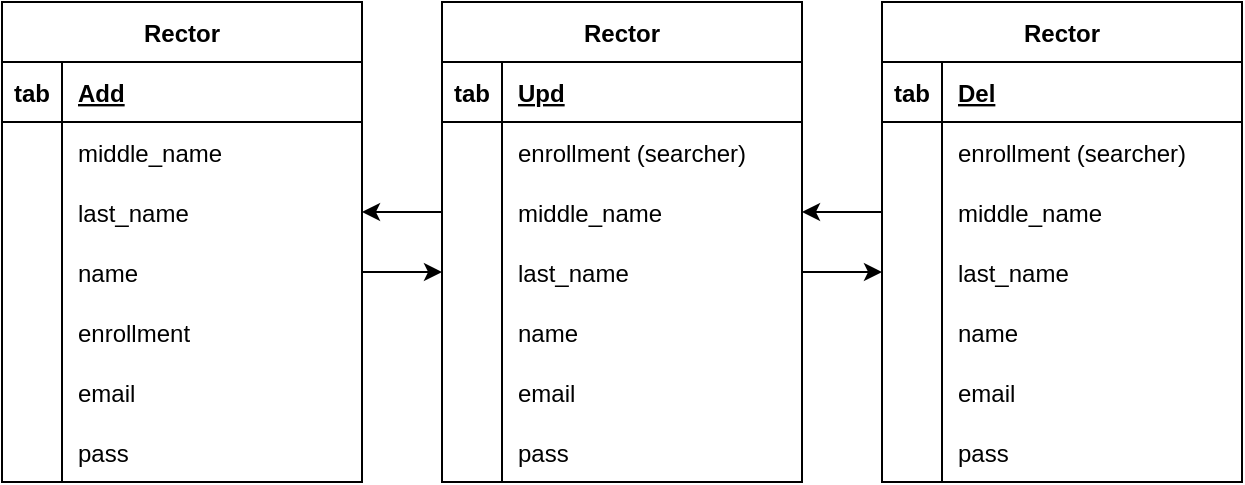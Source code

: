 <mxfile version="20.8.10" type="device" pages="6"><diagram name="Rector" id="NVaIgvoCiJ3lvKoHgbLZ"><mxGraphModel dx="864" dy="516" grid="1" gridSize="10" guides="1" tooltips="1" connect="1" arrows="1" fold="1" page="1" pageScale="1" pageWidth="827" pageHeight="1169" math="0" shadow="0"><root><mxCell id="0"/><mxCell id="1" parent="0"/><mxCell id="bWdZlqKKbKzrvX-VbruQ-2" value="Rector" style="shape=table;startSize=30;container=1;collapsible=1;childLayout=tableLayout;fixedRows=1;rowLines=0;fontStyle=1;align=center;resizeLast=1;" vertex="1" parent="1"><mxGeometry x="150" y="130" width="180" height="240" as="geometry"/></mxCell><mxCell id="bWdZlqKKbKzrvX-VbruQ-3" value="" style="shape=tableRow;horizontal=0;startSize=0;swimlaneHead=0;swimlaneBody=0;fillColor=none;collapsible=0;dropTarget=0;points=[[0,0.5],[1,0.5]];portConstraint=eastwest;top=0;left=0;right=0;bottom=1;" vertex="1" parent="bWdZlqKKbKzrvX-VbruQ-2"><mxGeometry y="30" width="180" height="30" as="geometry"/></mxCell><mxCell id="bWdZlqKKbKzrvX-VbruQ-4" value="tab" style="shape=partialRectangle;connectable=0;fillColor=none;top=0;left=0;bottom=0;right=0;fontStyle=1;overflow=hidden;" vertex="1" parent="bWdZlqKKbKzrvX-VbruQ-3"><mxGeometry width="30" height="30" as="geometry"><mxRectangle width="30" height="30" as="alternateBounds"/></mxGeometry></mxCell><mxCell id="bWdZlqKKbKzrvX-VbruQ-5" value="Add" style="shape=partialRectangle;connectable=0;fillColor=none;top=0;left=0;bottom=0;right=0;align=left;spacingLeft=6;fontStyle=5;overflow=hidden;" vertex="1" parent="bWdZlqKKbKzrvX-VbruQ-3"><mxGeometry x="30" width="150" height="30" as="geometry"><mxRectangle width="150" height="30" as="alternateBounds"/></mxGeometry></mxCell><mxCell id="bWdZlqKKbKzrvX-VbruQ-6" value="" style="shape=tableRow;horizontal=0;startSize=0;swimlaneHead=0;swimlaneBody=0;fillColor=none;collapsible=0;dropTarget=0;points=[[0,0.5],[1,0.5]];portConstraint=eastwest;top=0;left=0;right=0;bottom=0;" vertex="1" parent="bWdZlqKKbKzrvX-VbruQ-2"><mxGeometry y="60" width="180" height="30" as="geometry"/></mxCell><mxCell id="bWdZlqKKbKzrvX-VbruQ-7" value="" style="shape=partialRectangle;connectable=0;fillColor=none;top=0;left=0;bottom=0;right=0;editable=1;overflow=hidden;" vertex="1" parent="bWdZlqKKbKzrvX-VbruQ-6"><mxGeometry width="30" height="30" as="geometry"><mxRectangle width="30" height="30" as="alternateBounds"/></mxGeometry></mxCell><mxCell id="bWdZlqKKbKzrvX-VbruQ-8" value="middle_name" style="shape=partialRectangle;connectable=0;fillColor=none;top=0;left=0;bottom=0;right=0;align=left;spacingLeft=6;overflow=hidden;" vertex="1" parent="bWdZlqKKbKzrvX-VbruQ-6"><mxGeometry x="30" width="150" height="30" as="geometry"><mxRectangle width="150" height="30" as="alternateBounds"/></mxGeometry></mxCell><mxCell id="bWdZlqKKbKzrvX-VbruQ-9" value="" style="shape=tableRow;horizontal=0;startSize=0;swimlaneHead=0;swimlaneBody=0;fillColor=none;collapsible=0;dropTarget=0;points=[[0,0.5],[1,0.5]];portConstraint=eastwest;top=0;left=0;right=0;bottom=0;" vertex="1" parent="bWdZlqKKbKzrvX-VbruQ-2"><mxGeometry y="90" width="180" height="30" as="geometry"/></mxCell><mxCell id="bWdZlqKKbKzrvX-VbruQ-10" value="" style="shape=partialRectangle;connectable=0;fillColor=none;top=0;left=0;bottom=0;right=0;editable=1;overflow=hidden;" vertex="1" parent="bWdZlqKKbKzrvX-VbruQ-9"><mxGeometry width="30" height="30" as="geometry"><mxRectangle width="30" height="30" as="alternateBounds"/></mxGeometry></mxCell><mxCell id="bWdZlqKKbKzrvX-VbruQ-11" value="last_name" style="shape=partialRectangle;connectable=0;fillColor=none;top=0;left=0;bottom=0;right=0;align=left;spacingLeft=6;overflow=hidden;" vertex="1" parent="bWdZlqKKbKzrvX-VbruQ-9"><mxGeometry x="30" width="150" height="30" as="geometry"><mxRectangle width="150" height="30" as="alternateBounds"/></mxGeometry></mxCell><mxCell id="bWdZlqKKbKzrvX-VbruQ-12" value="" style="shape=tableRow;horizontal=0;startSize=0;swimlaneHead=0;swimlaneBody=0;fillColor=none;collapsible=0;dropTarget=0;points=[[0,0.5],[1,0.5]];portConstraint=eastwest;top=0;left=0;right=0;bottom=0;" vertex="1" parent="bWdZlqKKbKzrvX-VbruQ-2"><mxGeometry y="120" width="180" height="30" as="geometry"/></mxCell><mxCell id="bWdZlqKKbKzrvX-VbruQ-13" value="" style="shape=partialRectangle;connectable=0;fillColor=none;top=0;left=0;bottom=0;right=0;editable=1;overflow=hidden;" vertex="1" parent="bWdZlqKKbKzrvX-VbruQ-12"><mxGeometry width="30" height="30" as="geometry"><mxRectangle width="30" height="30" as="alternateBounds"/></mxGeometry></mxCell><mxCell id="bWdZlqKKbKzrvX-VbruQ-14" value="name" style="shape=partialRectangle;connectable=0;fillColor=none;top=0;left=0;bottom=0;right=0;align=left;spacingLeft=6;overflow=hidden;" vertex="1" parent="bWdZlqKKbKzrvX-VbruQ-12"><mxGeometry x="30" width="150" height="30" as="geometry"><mxRectangle width="150" height="30" as="alternateBounds"/></mxGeometry></mxCell><mxCell id="bWdZlqKKbKzrvX-VbruQ-15" value="" style="shape=tableRow;horizontal=0;startSize=0;swimlaneHead=0;swimlaneBody=0;fillColor=none;collapsible=0;dropTarget=0;points=[[0,0.5],[1,0.5]];portConstraint=eastwest;top=0;left=0;right=0;bottom=0;" vertex="1" parent="bWdZlqKKbKzrvX-VbruQ-2"><mxGeometry y="150" width="180" height="30" as="geometry"/></mxCell><mxCell id="bWdZlqKKbKzrvX-VbruQ-16" value="" style="shape=partialRectangle;connectable=0;fillColor=none;top=0;left=0;bottom=0;right=0;editable=1;overflow=hidden;" vertex="1" parent="bWdZlqKKbKzrvX-VbruQ-15"><mxGeometry width="30" height="30" as="geometry"><mxRectangle width="30" height="30" as="alternateBounds"/></mxGeometry></mxCell><mxCell id="bWdZlqKKbKzrvX-VbruQ-17" value="enrollment" style="shape=partialRectangle;connectable=0;fillColor=none;top=0;left=0;bottom=0;right=0;align=left;spacingLeft=6;overflow=hidden;" vertex="1" parent="bWdZlqKKbKzrvX-VbruQ-15"><mxGeometry x="30" width="150" height="30" as="geometry"><mxRectangle width="150" height="30" as="alternateBounds"/></mxGeometry></mxCell><mxCell id="bWdZlqKKbKzrvX-VbruQ-18" value="" style="shape=tableRow;horizontal=0;startSize=0;swimlaneHead=0;swimlaneBody=0;fillColor=none;collapsible=0;dropTarget=0;points=[[0,0.5],[1,0.5]];portConstraint=eastwest;top=0;left=0;right=0;bottom=0;" vertex="1" parent="bWdZlqKKbKzrvX-VbruQ-2"><mxGeometry y="180" width="180" height="30" as="geometry"/></mxCell><mxCell id="bWdZlqKKbKzrvX-VbruQ-19" value="" style="shape=partialRectangle;connectable=0;fillColor=none;top=0;left=0;bottom=0;right=0;editable=1;overflow=hidden;" vertex="1" parent="bWdZlqKKbKzrvX-VbruQ-18"><mxGeometry width="30" height="30" as="geometry"><mxRectangle width="30" height="30" as="alternateBounds"/></mxGeometry></mxCell><mxCell id="bWdZlqKKbKzrvX-VbruQ-20" value="email" style="shape=partialRectangle;connectable=0;fillColor=none;top=0;left=0;bottom=0;right=0;align=left;spacingLeft=6;overflow=hidden;" vertex="1" parent="bWdZlqKKbKzrvX-VbruQ-18"><mxGeometry x="30" width="150" height="30" as="geometry"><mxRectangle width="150" height="30" as="alternateBounds"/></mxGeometry></mxCell><mxCell id="bWdZlqKKbKzrvX-VbruQ-21" value="" style="shape=tableRow;horizontal=0;startSize=0;swimlaneHead=0;swimlaneBody=0;fillColor=none;collapsible=0;dropTarget=0;points=[[0,0.5],[1,0.5]];portConstraint=eastwest;top=0;left=0;right=0;bottom=0;" vertex="1" parent="bWdZlqKKbKzrvX-VbruQ-2"><mxGeometry y="210" width="180" height="30" as="geometry"/></mxCell><mxCell id="bWdZlqKKbKzrvX-VbruQ-22" value="" style="shape=partialRectangle;connectable=0;fillColor=none;top=0;left=0;bottom=0;right=0;editable=1;overflow=hidden;" vertex="1" parent="bWdZlqKKbKzrvX-VbruQ-21"><mxGeometry width="30" height="30" as="geometry"><mxRectangle width="30" height="30" as="alternateBounds"/></mxGeometry></mxCell><mxCell id="bWdZlqKKbKzrvX-VbruQ-23" value="pass" style="shape=partialRectangle;connectable=0;fillColor=none;top=0;left=0;bottom=0;right=0;align=left;spacingLeft=6;overflow=hidden;" vertex="1" parent="bWdZlqKKbKzrvX-VbruQ-21"><mxGeometry x="30" width="150" height="30" as="geometry"><mxRectangle width="150" height="30" as="alternateBounds"/></mxGeometry></mxCell><mxCell id="bWdZlqKKbKzrvX-VbruQ-24" value="Rector" style="shape=table;startSize=30;container=1;collapsible=1;childLayout=tableLayout;fixedRows=1;rowLines=0;fontStyle=1;align=center;resizeLast=1;" vertex="1" parent="1"><mxGeometry x="370" y="130" width="180" height="240" as="geometry"/></mxCell><mxCell id="bWdZlqKKbKzrvX-VbruQ-25" value="" style="shape=tableRow;horizontal=0;startSize=0;swimlaneHead=0;swimlaneBody=0;fillColor=none;collapsible=0;dropTarget=0;points=[[0,0.5],[1,0.5]];portConstraint=eastwest;top=0;left=0;right=0;bottom=1;" vertex="1" parent="bWdZlqKKbKzrvX-VbruQ-24"><mxGeometry y="30" width="180" height="30" as="geometry"/></mxCell><mxCell id="bWdZlqKKbKzrvX-VbruQ-26" value="tab" style="shape=partialRectangle;connectable=0;fillColor=none;top=0;left=0;bottom=0;right=0;fontStyle=1;overflow=hidden;" vertex="1" parent="bWdZlqKKbKzrvX-VbruQ-25"><mxGeometry width="30" height="30" as="geometry"><mxRectangle width="30" height="30" as="alternateBounds"/></mxGeometry></mxCell><mxCell id="bWdZlqKKbKzrvX-VbruQ-27" value="Upd" style="shape=partialRectangle;connectable=0;fillColor=none;top=0;left=0;bottom=0;right=0;align=left;spacingLeft=6;fontStyle=5;overflow=hidden;" vertex="1" parent="bWdZlqKKbKzrvX-VbruQ-25"><mxGeometry x="30" width="150" height="30" as="geometry"><mxRectangle width="150" height="30" as="alternateBounds"/></mxGeometry></mxCell><mxCell id="bWdZlqKKbKzrvX-VbruQ-37" value="" style="shape=tableRow;horizontal=0;startSize=0;swimlaneHead=0;swimlaneBody=0;fillColor=none;collapsible=0;dropTarget=0;points=[[0,0.5],[1,0.5]];portConstraint=eastwest;top=0;left=0;right=0;bottom=0;" vertex="1" parent="bWdZlqKKbKzrvX-VbruQ-24"><mxGeometry y="60" width="180" height="30" as="geometry"/></mxCell><mxCell id="bWdZlqKKbKzrvX-VbruQ-38" value="" style="shape=partialRectangle;connectable=0;fillColor=none;top=0;left=0;bottom=0;right=0;editable=1;overflow=hidden;" vertex="1" parent="bWdZlqKKbKzrvX-VbruQ-37"><mxGeometry width="30" height="30" as="geometry"><mxRectangle width="30" height="30" as="alternateBounds"/></mxGeometry></mxCell><mxCell id="bWdZlqKKbKzrvX-VbruQ-39" value="enrollment (searcher)" style="shape=partialRectangle;connectable=0;fillColor=none;top=0;left=0;bottom=0;right=0;align=left;spacingLeft=6;overflow=hidden;" vertex="1" parent="bWdZlqKKbKzrvX-VbruQ-37"><mxGeometry x="30" width="150" height="30" as="geometry"><mxRectangle width="150" height="30" as="alternateBounds"/></mxGeometry></mxCell><mxCell id="bWdZlqKKbKzrvX-VbruQ-28" value="" style="shape=tableRow;horizontal=0;startSize=0;swimlaneHead=0;swimlaneBody=0;fillColor=none;collapsible=0;dropTarget=0;points=[[0,0.5],[1,0.5]];portConstraint=eastwest;top=0;left=0;right=0;bottom=0;" vertex="1" parent="bWdZlqKKbKzrvX-VbruQ-24"><mxGeometry y="90" width="180" height="30" as="geometry"/></mxCell><mxCell id="bWdZlqKKbKzrvX-VbruQ-29" value="" style="shape=partialRectangle;connectable=0;fillColor=none;top=0;left=0;bottom=0;right=0;editable=1;overflow=hidden;" vertex="1" parent="bWdZlqKKbKzrvX-VbruQ-28"><mxGeometry width="30" height="30" as="geometry"><mxRectangle width="30" height="30" as="alternateBounds"/></mxGeometry></mxCell><mxCell id="bWdZlqKKbKzrvX-VbruQ-30" value="middle_name" style="shape=partialRectangle;connectable=0;fillColor=none;top=0;left=0;bottom=0;right=0;align=left;spacingLeft=6;overflow=hidden;" vertex="1" parent="bWdZlqKKbKzrvX-VbruQ-28"><mxGeometry x="30" width="150" height="30" as="geometry"><mxRectangle width="150" height="30" as="alternateBounds"/></mxGeometry></mxCell><mxCell id="bWdZlqKKbKzrvX-VbruQ-31" value="" style="shape=tableRow;horizontal=0;startSize=0;swimlaneHead=0;swimlaneBody=0;fillColor=none;collapsible=0;dropTarget=0;points=[[0,0.5],[1,0.5]];portConstraint=eastwest;top=0;left=0;right=0;bottom=0;" vertex="1" parent="bWdZlqKKbKzrvX-VbruQ-24"><mxGeometry y="120" width="180" height="30" as="geometry"/></mxCell><mxCell id="bWdZlqKKbKzrvX-VbruQ-32" value="" style="shape=partialRectangle;connectable=0;fillColor=none;top=0;left=0;bottom=0;right=0;editable=1;overflow=hidden;" vertex="1" parent="bWdZlqKKbKzrvX-VbruQ-31"><mxGeometry width="30" height="30" as="geometry"><mxRectangle width="30" height="30" as="alternateBounds"/></mxGeometry></mxCell><mxCell id="bWdZlqKKbKzrvX-VbruQ-33" value="last_name" style="shape=partialRectangle;connectable=0;fillColor=none;top=0;left=0;bottom=0;right=0;align=left;spacingLeft=6;overflow=hidden;" vertex="1" parent="bWdZlqKKbKzrvX-VbruQ-31"><mxGeometry x="30" width="150" height="30" as="geometry"><mxRectangle width="150" height="30" as="alternateBounds"/></mxGeometry></mxCell><mxCell id="bWdZlqKKbKzrvX-VbruQ-34" value="" style="shape=tableRow;horizontal=0;startSize=0;swimlaneHead=0;swimlaneBody=0;fillColor=none;collapsible=0;dropTarget=0;points=[[0,0.5],[1,0.5]];portConstraint=eastwest;top=0;left=0;right=0;bottom=0;" vertex="1" parent="bWdZlqKKbKzrvX-VbruQ-24"><mxGeometry y="150" width="180" height="30" as="geometry"/></mxCell><mxCell id="bWdZlqKKbKzrvX-VbruQ-35" value="" style="shape=partialRectangle;connectable=0;fillColor=none;top=0;left=0;bottom=0;right=0;editable=1;overflow=hidden;" vertex="1" parent="bWdZlqKKbKzrvX-VbruQ-34"><mxGeometry width="30" height="30" as="geometry"><mxRectangle width="30" height="30" as="alternateBounds"/></mxGeometry></mxCell><mxCell id="bWdZlqKKbKzrvX-VbruQ-36" value="name" style="shape=partialRectangle;connectable=0;fillColor=none;top=0;left=0;bottom=0;right=0;align=left;spacingLeft=6;overflow=hidden;" vertex="1" parent="bWdZlqKKbKzrvX-VbruQ-34"><mxGeometry x="30" width="150" height="30" as="geometry"><mxRectangle width="150" height="30" as="alternateBounds"/></mxGeometry></mxCell><mxCell id="bWdZlqKKbKzrvX-VbruQ-40" value="" style="shape=tableRow;horizontal=0;startSize=0;swimlaneHead=0;swimlaneBody=0;fillColor=none;collapsible=0;dropTarget=0;points=[[0,0.5],[1,0.5]];portConstraint=eastwest;top=0;left=0;right=0;bottom=0;" vertex="1" parent="bWdZlqKKbKzrvX-VbruQ-24"><mxGeometry y="180" width="180" height="30" as="geometry"/></mxCell><mxCell id="bWdZlqKKbKzrvX-VbruQ-41" value="" style="shape=partialRectangle;connectable=0;fillColor=none;top=0;left=0;bottom=0;right=0;editable=1;overflow=hidden;" vertex="1" parent="bWdZlqKKbKzrvX-VbruQ-40"><mxGeometry width="30" height="30" as="geometry"><mxRectangle width="30" height="30" as="alternateBounds"/></mxGeometry></mxCell><mxCell id="bWdZlqKKbKzrvX-VbruQ-42" value="email" style="shape=partialRectangle;connectable=0;fillColor=none;top=0;left=0;bottom=0;right=0;align=left;spacingLeft=6;overflow=hidden;" vertex="1" parent="bWdZlqKKbKzrvX-VbruQ-40"><mxGeometry x="30" width="150" height="30" as="geometry"><mxRectangle width="150" height="30" as="alternateBounds"/></mxGeometry></mxCell><mxCell id="bWdZlqKKbKzrvX-VbruQ-43" value="" style="shape=tableRow;horizontal=0;startSize=0;swimlaneHead=0;swimlaneBody=0;fillColor=none;collapsible=0;dropTarget=0;points=[[0,0.5],[1,0.5]];portConstraint=eastwest;top=0;left=0;right=0;bottom=0;" vertex="1" parent="bWdZlqKKbKzrvX-VbruQ-24"><mxGeometry y="210" width="180" height="30" as="geometry"/></mxCell><mxCell id="bWdZlqKKbKzrvX-VbruQ-44" value="" style="shape=partialRectangle;connectable=0;fillColor=none;top=0;left=0;bottom=0;right=0;editable=1;overflow=hidden;" vertex="1" parent="bWdZlqKKbKzrvX-VbruQ-43"><mxGeometry width="30" height="30" as="geometry"><mxRectangle width="30" height="30" as="alternateBounds"/></mxGeometry></mxCell><mxCell id="bWdZlqKKbKzrvX-VbruQ-45" value="pass" style="shape=partialRectangle;connectable=0;fillColor=none;top=0;left=0;bottom=0;right=0;align=left;spacingLeft=6;overflow=hidden;" vertex="1" parent="bWdZlqKKbKzrvX-VbruQ-43"><mxGeometry x="30" width="150" height="30" as="geometry"><mxRectangle width="150" height="30" as="alternateBounds"/></mxGeometry></mxCell><mxCell id="bWdZlqKKbKzrvX-VbruQ-47" value="Rector" style="shape=table;startSize=30;container=1;collapsible=1;childLayout=tableLayout;fixedRows=1;rowLines=0;fontStyle=1;align=center;resizeLast=1;" vertex="1" parent="1"><mxGeometry x="590" y="130" width="180" height="240" as="geometry"/></mxCell><mxCell id="bWdZlqKKbKzrvX-VbruQ-48" value="" style="shape=tableRow;horizontal=0;startSize=0;swimlaneHead=0;swimlaneBody=0;fillColor=none;collapsible=0;dropTarget=0;points=[[0,0.5],[1,0.5]];portConstraint=eastwest;top=0;left=0;right=0;bottom=1;" vertex="1" parent="bWdZlqKKbKzrvX-VbruQ-47"><mxGeometry y="30" width="180" height="30" as="geometry"/></mxCell><mxCell id="bWdZlqKKbKzrvX-VbruQ-49" value="tab" style="shape=partialRectangle;connectable=0;fillColor=none;top=0;left=0;bottom=0;right=0;fontStyle=1;overflow=hidden;" vertex="1" parent="bWdZlqKKbKzrvX-VbruQ-48"><mxGeometry width="30" height="30" as="geometry"><mxRectangle width="30" height="30" as="alternateBounds"/></mxGeometry></mxCell><mxCell id="bWdZlqKKbKzrvX-VbruQ-50" value="Del" style="shape=partialRectangle;connectable=0;fillColor=none;top=0;left=0;bottom=0;right=0;align=left;spacingLeft=6;fontStyle=5;overflow=hidden;" vertex="1" parent="bWdZlqKKbKzrvX-VbruQ-48"><mxGeometry x="30" width="150" height="30" as="geometry"><mxRectangle width="150" height="30" as="alternateBounds"/></mxGeometry></mxCell><mxCell id="bWdZlqKKbKzrvX-VbruQ-51" value="" style="shape=tableRow;horizontal=0;startSize=0;swimlaneHead=0;swimlaneBody=0;fillColor=none;collapsible=0;dropTarget=0;points=[[0,0.5],[1,0.5]];portConstraint=eastwest;top=0;left=0;right=0;bottom=0;" vertex="1" parent="bWdZlqKKbKzrvX-VbruQ-47"><mxGeometry y="60" width="180" height="30" as="geometry"/></mxCell><mxCell id="bWdZlqKKbKzrvX-VbruQ-52" value="" style="shape=partialRectangle;connectable=0;fillColor=none;top=0;left=0;bottom=0;right=0;editable=1;overflow=hidden;" vertex="1" parent="bWdZlqKKbKzrvX-VbruQ-51"><mxGeometry width="30" height="30" as="geometry"><mxRectangle width="30" height="30" as="alternateBounds"/></mxGeometry></mxCell><mxCell id="bWdZlqKKbKzrvX-VbruQ-53" value="enrollment (searcher)" style="shape=partialRectangle;connectable=0;fillColor=none;top=0;left=0;bottom=0;right=0;align=left;spacingLeft=6;overflow=hidden;" vertex="1" parent="bWdZlqKKbKzrvX-VbruQ-51"><mxGeometry x="30" width="150" height="30" as="geometry"><mxRectangle width="150" height="30" as="alternateBounds"/></mxGeometry></mxCell><mxCell id="bWdZlqKKbKzrvX-VbruQ-54" value="" style="shape=tableRow;horizontal=0;startSize=0;swimlaneHead=0;swimlaneBody=0;fillColor=none;collapsible=0;dropTarget=0;points=[[0,0.5],[1,0.5]];portConstraint=eastwest;top=0;left=0;right=0;bottom=0;" vertex="1" parent="bWdZlqKKbKzrvX-VbruQ-47"><mxGeometry y="90" width="180" height="30" as="geometry"/></mxCell><mxCell id="bWdZlqKKbKzrvX-VbruQ-55" value="" style="shape=partialRectangle;connectable=0;fillColor=none;top=0;left=0;bottom=0;right=0;editable=1;overflow=hidden;" vertex="1" parent="bWdZlqKKbKzrvX-VbruQ-54"><mxGeometry width="30" height="30" as="geometry"><mxRectangle width="30" height="30" as="alternateBounds"/></mxGeometry></mxCell><mxCell id="bWdZlqKKbKzrvX-VbruQ-56" value="middle_name" style="shape=partialRectangle;connectable=0;fillColor=none;top=0;left=0;bottom=0;right=0;align=left;spacingLeft=6;overflow=hidden;" vertex="1" parent="bWdZlqKKbKzrvX-VbruQ-54"><mxGeometry x="30" width="150" height="30" as="geometry"><mxRectangle width="150" height="30" as="alternateBounds"/></mxGeometry></mxCell><mxCell id="bWdZlqKKbKzrvX-VbruQ-57" value="" style="shape=tableRow;horizontal=0;startSize=0;swimlaneHead=0;swimlaneBody=0;fillColor=none;collapsible=0;dropTarget=0;points=[[0,0.5],[1,0.5]];portConstraint=eastwest;top=0;left=0;right=0;bottom=0;" vertex="1" parent="bWdZlqKKbKzrvX-VbruQ-47"><mxGeometry y="120" width="180" height="30" as="geometry"/></mxCell><mxCell id="bWdZlqKKbKzrvX-VbruQ-58" value="" style="shape=partialRectangle;connectable=0;fillColor=none;top=0;left=0;bottom=0;right=0;editable=1;overflow=hidden;" vertex="1" parent="bWdZlqKKbKzrvX-VbruQ-57"><mxGeometry width="30" height="30" as="geometry"><mxRectangle width="30" height="30" as="alternateBounds"/></mxGeometry></mxCell><mxCell id="bWdZlqKKbKzrvX-VbruQ-59" value="last_name" style="shape=partialRectangle;connectable=0;fillColor=none;top=0;left=0;bottom=0;right=0;align=left;spacingLeft=6;overflow=hidden;" vertex="1" parent="bWdZlqKKbKzrvX-VbruQ-57"><mxGeometry x="30" width="150" height="30" as="geometry"><mxRectangle width="150" height="30" as="alternateBounds"/></mxGeometry></mxCell><mxCell id="bWdZlqKKbKzrvX-VbruQ-60" value="" style="shape=tableRow;horizontal=0;startSize=0;swimlaneHead=0;swimlaneBody=0;fillColor=none;collapsible=0;dropTarget=0;points=[[0,0.5],[1,0.5]];portConstraint=eastwest;top=0;left=0;right=0;bottom=0;" vertex="1" parent="bWdZlqKKbKzrvX-VbruQ-47"><mxGeometry y="150" width="180" height="30" as="geometry"/></mxCell><mxCell id="bWdZlqKKbKzrvX-VbruQ-61" value="" style="shape=partialRectangle;connectable=0;fillColor=none;top=0;left=0;bottom=0;right=0;editable=1;overflow=hidden;" vertex="1" parent="bWdZlqKKbKzrvX-VbruQ-60"><mxGeometry width="30" height="30" as="geometry"><mxRectangle width="30" height="30" as="alternateBounds"/></mxGeometry></mxCell><mxCell id="bWdZlqKKbKzrvX-VbruQ-62" value="name" style="shape=partialRectangle;connectable=0;fillColor=none;top=0;left=0;bottom=0;right=0;align=left;spacingLeft=6;overflow=hidden;" vertex="1" parent="bWdZlqKKbKzrvX-VbruQ-60"><mxGeometry x="30" width="150" height="30" as="geometry"><mxRectangle width="150" height="30" as="alternateBounds"/></mxGeometry></mxCell><mxCell id="bWdZlqKKbKzrvX-VbruQ-63" value="" style="shape=tableRow;horizontal=0;startSize=0;swimlaneHead=0;swimlaneBody=0;fillColor=none;collapsible=0;dropTarget=0;points=[[0,0.5],[1,0.5]];portConstraint=eastwest;top=0;left=0;right=0;bottom=0;" vertex="1" parent="bWdZlqKKbKzrvX-VbruQ-47"><mxGeometry y="180" width="180" height="30" as="geometry"/></mxCell><mxCell id="bWdZlqKKbKzrvX-VbruQ-64" value="" style="shape=partialRectangle;connectable=0;fillColor=none;top=0;left=0;bottom=0;right=0;editable=1;overflow=hidden;" vertex="1" parent="bWdZlqKKbKzrvX-VbruQ-63"><mxGeometry width="30" height="30" as="geometry"><mxRectangle width="30" height="30" as="alternateBounds"/></mxGeometry></mxCell><mxCell id="bWdZlqKKbKzrvX-VbruQ-65" value="email" style="shape=partialRectangle;connectable=0;fillColor=none;top=0;left=0;bottom=0;right=0;align=left;spacingLeft=6;overflow=hidden;" vertex="1" parent="bWdZlqKKbKzrvX-VbruQ-63"><mxGeometry x="30" width="150" height="30" as="geometry"><mxRectangle width="150" height="30" as="alternateBounds"/></mxGeometry></mxCell><mxCell id="bWdZlqKKbKzrvX-VbruQ-66" value="" style="shape=tableRow;horizontal=0;startSize=0;swimlaneHead=0;swimlaneBody=0;fillColor=none;collapsible=0;dropTarget=0;points=[[0,0.5],[1,0.5]];portConstraint=eastwest;top=0;left=0;right=0;bottom=0;" vertex="1" parent="bWdZlqKKbKzrvX-VbruQ-47"><mxGeometry y="210" width="180" height="30" as="geometry"/></mxCell><mxCell id="bWdZlqKKbKzrvX-VbruQ-67" value="" style="shape=partialRectangle;connectable=0;fillColor=none;top=0;left=0;bottom=0;right=0;editable=1;overflow=hidden;" vertex="1" parent="bWdZlqKKbKzrvX-VbruQ-66"><mxGeometry width="30" height="30" as="geometry"><mxRectangle width="30" height="30" as="alternateBounds"/></mxGeometry></mxCell><mxCell id="bWdZlqKKbKzrvX-VbruQ-68" value="pass" style="shape=partialRectangle;connectable=0;fillColor=none;top=0;left=0;bottom=0;right=0;align=left;spacingLeft=6;overflow=hidden;" vertex="1" parent="bWdZlqKKbKzrvX-VbruQ-66"><mxGeometry x="30" width="150" height="30" as="geometry"><mxRectangle width="150" height="30" as="alternateBounds"/></mxGeometry></mxCell><mxCell id="bWdZlqKKbKzrvX-VbruQ-69" style="edgeStyle=orthogonalEdgeStyle;rounded=0;orthogonalLoop=1;jettySize=auto;html=1;entryX=0;entryY=0.5;entryDx=0;entryDy=0;" edge="1" parent="1" source="bWdZlqKKbKzrvX-VbruQ-12" target="bWdZlqKKbKzrvX-VbruQ-31"><mxGeometry relative="1" as="geometry"/></mxCell><mxCell id="bWdZlqKKbKzrvX-VbruQ-70" style="edgeStyle=orthogonalEdgeStyle;rounded=0;orthogonalLoop=1;jettySize=auto;html=1;entryX=0;entryY=0.5;entryDx=0;entryDy=0;" edge="1" parent="1" source="bWdZlqKKbKzrvX-VbruQ-31" target="bWdZlqKKbKzrvX-VbruQ-57"><mxGeometry relative="1" as="geometry"/></mxCell><mxCell id="bWdZlqKKbKzrvX-VbruQ-71" style="edgeStyle=orthogonalEdgeStyle;rounded=0;orthogonalLoop=1;jettySize=auto;html=1;exitX=0;exitY=0.5;exitDx=0;exitDy=0;entryX=1;entryY=0.5;entryDx=0;entryDy=0;" edge="1" parent="1" source="bWdZlqKKbKzrvX-VbruQ-54" target="bWdZlqKKbKzrvX-VbruQ-28"><mxGeometry relative="1" as="geometry"/></mxCell><mxCell id="bWdZlqKKbKzrvX-VbruQ-72" style="edgeStyle=orthogonalEdgeStyle;rounded=0;orthogonalLoop=1;jettySize=auto;html=1;exitX=0;exitY=0.5;exitDx=0;exitDy=0;entryX=1;entryY=0.5;entryDx=0;entryDy=0;" edge="1" parent="1" source="bWdZlqKKbKzrvX-VbruQ-28" target="bWdZlqKKbKzrvX-VbruQ-9"><mxGeometry relative="1" as="geometry"/></mxCell></root></mxGraphModel></diagram><diagram id="cEwg04Q0lXDuFxBbU9kV" name="Teacher"><mxGraphModel dx="864" dy="516" grid="1" gridSize="10" guides="1" tooltips="1" connect="1" arrows="1" fold="1" page="1" pageScale="1" pageWidth="827" pageHeight="1169" math="0" shadow="0"><root><mxCell id="0"/><mxCell id="1" parent="0"/><mxCell id="KdUVg-GnXt_bzcz1XiDk-1" value="Teacher" style="shape=table;startSize=30;container=1;collapsible=1;childLayout=tableLayout;fixedRows=1;rowLines=0;fontStyle=1;align=center;resizeLast=1;" vertex="1" parent="1"><mxGeometry x="130" y="120" width="180" height="300" as="geometry"/></mxCell><mxCell id="KdUVg-GnXt_bzcz1XiDk-2" value="" style="shape=tableRow;horizontal=0;startSize=0;swimlaneHead=0;swimlaneBody=0;fillColor=none;collapsible=0;dropTarget=0;points=[[0,0.5],[1,0.5]];portConstraint=eastwest;top=0;left=0;right=0;bottom=1;" vertex="1" parent="KdUVg-GnXt_bzcz1XiDk-1"><mxGeometry y="30" width="180" height="30" as="geometry"/></mxCell><mxCell id="KdUVg-GnXt_bzcz1XiDk-3" value="tab" style="shape=partialRectangle;connectable=0;fillColor=none;top=0;left=0;bottom=0;right=0;fontStyle=1;overflow=hidden;" vertex="1" parent="KdUVg-GnXt_bzcz1XiDk-2"><mxGeometry width="30" height="30" as="geometry"><mxRectangle width="30" height="30" as="alternateBounds"/></mxGeometry></mxCell><mxCell id="KdUVg-GnXt_bzcz1XiDk-4" value="Add" style="shape=partialRectangle;connectable=0;fillColor=none;top=0;left=0;bottom=0;right=0;align=left;spacingLeft=6;fontStyle=5;overflow=hidden;" vertex="1" parent="KdUVg-GnXt_bzcz1XiDk-2"><mxGeometry x="30" width="150" height="30" as="geometry"><mxRectangle width="150" height="30" as="alternateBounds"/></mxGeometry></mxCell><mxCell id="KdUVg-GnXt_bzcz1XiDk-5" value="" style="shape=tableRow;horizontal=0;startSize=0;swimlaneHead=0;swimlaneBody=0;fillColor=none;collapsible=0;dropTarget=0;points=[[0,0.5],[1,0.5]];portConstraint=eastwest;top=0;left=0;right=0;bottom=0;" vertex="1" parent="KdUVg-GnXt_bzcz1XiDk-1"><mxGeometry y="60" width="180" height="30" as="geometry"/></mxCell><mxCell id="KdUVg-GnXt_bzcz1XiDk-6" value="" style="shape=partialRectangle;connectable=0;fillColor=none;top=0;left=0;bottom=0;right=0;editable=1;overflow=hidden;" vertex="1" parent="KdUVg-GnXt_bzcz1XiDk-5"><mxGeometry width="30" height="30" as="geometry"><mxRectangle width="30" height="30" as="alternateBounds"/></mxGeometry></mxCell><mxCell id="KdUVg-GnXt_bzcz1XiDk-7" value="middle_name" style="shape=partialRectangle;connectable=0;fillColor=none;top=0;left=0;bottom=0;right=0;align=left;spacingLeft=6;overflow=hidden;" vertex="1" parent="KdUVg-GnXt_bzcz1XiDk-5"><mxGeometry x="30" width="150" height="30" as="geometry"><mxRectangle width="150" height="30" as="alternateBounds"/></mxGeometry></mxCell><mxCell id="KdUVg-GnXt_bzcz1XiDk-8" value="" style="shape=tableRow;horizontal=0;startSize=0;swimlaneHead=0;swimlaneBody=0;fillColor=none;collapsible=0;dropTarget=0;points=[[0,0.5],[1,0.5]];portConstraint=eastwest;top=0;left=0;right=0;bottom=0;" vertex="1" parent="KdUVg-GnXt_bzcz1XiDk-1"><mxGeometry y="90" width="180" height="30" as="geometry"/></mxCell><mxCell id="KdUVg-GnXt_bzcz1XiDk-9" value="" style="shape=partialRectangle;connectable=0;fillColor=none;top=0;left=0;bottom=0;right=0;editable=1;overflow=hidden;" vertex="1" parent="KdUVg-GnXt_bzcz1XiDk-8"><mxGeometry width="30" height="30" as="geometry"><mxRectangle width="30" height="30" as="alternateBounds"/></mxGeometry></mxCell><mxCell id="KdUVg-GnXt_bzcz1XiDk-10" value="last_name" style="shape=partialRectangle;connectable=0;fillColor=none;top=0;left=0;bottom=0;right=0;align=left;spacingLeft=6;overflow=hidden;" vertex="1" parent="KdUVg-GnXt_bzcz1XiDk-8"><mxGeometry x="30" width="150" height="30" as="geometry"><mxRectangle width="150" height="30" as="alternateBounds"/></mxGeometry></mxCell><mxCell id="KdUVg-GnXt_bzcz1XiDk-11" value="" style="shape=tableRow;horizontal=0;startSize=0;swimlaneHead=0;swimlaneBody=0;fillColor=none;collapsible=0;dropTarget=0;points=[[0,0.5],[1,0.5]];portConstraint=eastwest;top=0;left=0;right=0;bottom=0;" vertex="1" parent="KdUVg-GnXt_bzcz1XiDk-1"><mxGeometry y="120" width="180" height="30" as="geometry"/></mxCell><mxCell id="KdUVg-GnXt_bzcz1XiDk-12" value="" style="shape=partialRectangle;connectable=0;fillColor=none;top=0;left=0;bottom=0;right=0;editable=1;overflow=hidden;" vertex="1" parent="KdUVg-GnXt_bzcz1XiDk-11"><mxGeometry width="30" height="30" as="geometry"><mxRectangle width="30" height="30" as="alternateBounds"/></mxGeometry></mxCell><mxCell id="KdUVg-GnXt_bzcz1XiDk-13" value="name" style="shape=partialRectangle;connectable=0;fillColor=none;top=0;left=0;bottom=0;right=0;align=left;spacingLeft=6;overflow=hidden;" vertex="1" parent="KdUVg-GnXt_bzcz1XiDk-11"><mxGeometry x="30" width="150" height="30" as="geometry"><mxRectangle width="150" height="30" as="alternateBounds"/></mxGeometry></mxCell><mxCell id="KdUVg-GnXt_bzcz1XiDk-23" value="" style="shape=tableRow;horizontal=0;startSize=0;swimlaneHead=0;swimlaneBody=0;fillColor=none;collapsible=0;dropTarget=0;points=[[0,0.5],[1,0.5]];portConstraint=eastwest;top=0;left=0;right=0;bottom=0;" vertex="1" parent="KdUVg-GnXt_bzcz1XiDk-1"><mxGeometry y="150" width="180" height="30" as="geometry"/></mxCell><mxCell id="KdUVg-GnXt_bzcz1XiDk-24" value="" style="shape=partialRectangle;connectable=0;fillColor=none;top=0;left=0;bottom=0;right=0;editable=1;overflow=hidden;" vertex="1" parent="KdUVg-GnXt_bzcz1XiDk-23"><mxGeometry width="30" height="30" as="geometry"><mxRectangle width="30" height="30" as="alternateBounds"/></mxGeometry></mxCell><mxCell id="KdUVg-GnXt_bzcz1XiDk-25" value="faculties" style="shape=partialRectangle;connectable=0;fillColor=none;top=0;left=0;bottom=0;right=0;align=left;spacingLeft=6;overflow=hidden;" vertex="1" parent="KdUVg-GnXt_bzcz1XiDk-23"><mxGeometry x="30" width="150" height="30" as="geometry"><mxRectangle width="150" height="30" as="alternateBounds"/></mxGeometry></mxCell><mxCell id="KdUVg-GnXt_bzcz1XiDk-26" value="" style="shape=tableRow;horizontal=0;startSize=0;swimlaneHead=0;swimlaneBody=0;fillColor=none;collapsible=0;dropTarget=0;points=[[0,0.5],[1,0.5]];portConstraint=eastwest;top=0;left=0;right=0;bottom=0;" vertex="1" parent="KdUVg-GnXt_bzcz1XiDk-1"><mxGeometry y="180" width="180" height="30" as="geometry"/></mxCell><mxCell id="KdUVg-GnXt_bzcz1XiDk-27" value="" style="shape=partialRectangle;connectable=0;fillColor=none;top=0;left=0;bottom=0;right=0;editable=1;overflow=hidden;" vertex="1" parent="KdUVg-GnXt_bzcz1XiDk-26"><mxGeometry width="30" height="30" as="geometry"><mxRectangle width="30" height="30" as="alternateBounds"/></mxGeometry></mxCell><mxCell id="KdUVg-GnXt_bzcz1XiDk-28" value="careers" style="shape=partialRectangle;connectable=0;fillColor=none;top=0;left=0;bottom=0;right=0;align=left;spacingLeft=6;overflow=hidden;" vertex="1" parent="KdUVg-GnXt_bzcz1XiDk-26"><mxGeometry x="30" width="150" height="30" as="geometry"><mxRectangle width="150" height="30" as="alternateBounds"/></mxGeometry></mxCell><mxCell id="KdUVg-GnXt_bzcz1XiDk-14" value="" style="shape=tableRow;horizontal=0;startSize=0;swimlaneHead=0;swimlaneBody=0;fillColor=none;collapsible=0;dropTarget=0;points=[[0,0.5],[1,0.5]];portConstraint=eastwest;top=0;left=0;right=0;bottom=0;" vertex="1" parent="KdUVg-GnXt_bzcz1XiDk-1"><mxGeometry y="210" width="180" height="30" as="geometry"/></mxCell><mxCell id="KdUVg-GnXt_bzcz1XiDk-15" value="" style="shape=partialRectangle;connectable=0;fillColor=none;top=0;left=0;bottom=0;right=0;editable=1;overflow=hidden;" vertex="1" parent="KdUVg-GnXt_bzcz1XiDk-14"><mxGeometry width="30" height="30" as="geometry"><mxRectangle width="30" height="30" as="alternateBounds"/></mxGeometry></mxCell><mxCell id="KdUVg-GnXt_bzcz1XiDk-16" value="enrollment" style="shape=partialRectangle;connectable=0;fillColor=none;top=0;left=0;bottom=0;right=0;align=left;spacingLeft=6;overflow=hidden;" vertex="1" parent="KdUVg-GnXt_bzcz1XiDk-14"><mxGeometry x="30" width="150" height="30" as="geometry"><mxRectangle width="150" height="30" as="alternateBounds"/></mxGeometry></mxCell><mxCell id="KdUVg-GnXt_bzcz1XiDk-17" value="" style="shape=tableRow;horizontal=0;startSize=0;swimlaneHead=0;swimlaneBody=0;fillColor=none;collapsible=0;dropTarget=0;points=[[0,0.5],[1,0.5]];portConstraint=eastwest;top=0;left=0;right=0;bottom=0;" vertex="1" parent="KdUVg-GnXt_bzcz1XiDk-1"><mxGeometry y="240" width="180" height="30" as="geometry"/></mxCell><mxCell id="KdUVg-GnXt_bzcz1XiDk-18" value="" style="shape=partialRectangle;connectable=0;fillColor=none;top=0;left=0;bottom=0;right=0;editable=1;overflow=hidden;" vertex="1" parent="KdUVg-GnXt_bzcz1XiDk-17"><mxGeometry width="30" height="30" as="geometry"><mxRectangle width="30" height="30" as="alternateBounds"/></mxGeometry></mxCell><mxCell id="KdUVg-GnXt_bzcz1XiDk-19" value="email" style="shape=partialRectangle;connectable=0;fillColor=none;top=0;left=0;bottom=0;right=0;align=left;spacingLeft=6;overflow=hidden;" vertex="1" parent="KdUVg-GnXt_bzcz1XiDk-17"><mxGeometry x="30" width="150" height="30" as="geometry"><mxRectangle width="150" height="30" as="alternateBounds"/></mxGeometry></mxCell><mxCell id="KdUVg-GnXt_bzcz1XiDk-20" value="" style="shape=tableRow;horizontal=0;startSize=0;swimlaneHead=0;swimlaneBody=0;fillColor=none;collapsible=0;dropTarget=0;points=[[0,0.5],[1,0.5]];portConstraint=eastwest;top=0;left=0;right=0;bottom=0;" vertex="1" parent="KdUVg-GnXt_bzcz1XiDk-1"><mxGeometry y="270" width="180" height="30" as="geometry"/></mxCell><mxCell id="KdUVg-GnXt_bzcz1XiDk-21" value="" style="shape=partialRectangle;connectable=0;fillColor=none;top=0;left=0;bottom=0;right=0;editable=1;overflow=hidden;" vertex="1" parent="KdUVg-GnXt_bzcz1XiDk-20"><mxGeometry width="30" height="30" as="geometry"><mxRectangle width="30" height="30" as="alternateBounds"/></mxGeometry></mxCell><mxCell id="KdUVg-GnXt_bzcz1XiDk-22" value="pass" style="shape=partialRectangle;connectable=0;fillColor=none;top=0;left=0;bottom=0;right=0;align=left;spacingLeft=6;overflow=hidden;" vertex="1" parent="KdUVg-GnXt_bzcz1XiDk-20"><mxGeometry x="30" width="150" height="30" as="geometry"><mxRectangle width="150" height="30" as="alternateBounds"/></mxGeometry></mxCell><mxCell id="KdUVg-GnXt_bzcz1XiDk-29" value="Teacher" style="shape=table;startSize=30;container=1;collapsible=1;childLayout=tableLayout;fixedRows=1;rowLines=0;fontStyle=1;align=center;resizeLast=1;" vertex="1" parent="1"><mxGeometry x="350" y="120" width="180" height="300" as="geometry"/></mxCell><mxCell id="KdUVg-GnXt_bzcz1XiDk-30" value="" style="shape=tableRow;horizontal=0;startSize=0;swimlaneHead=0;swimlaneBody=0;fillColor=none;collapsible=0;dropTarget=0;points=[[0,0.5],[1,0.5]];portConstraint=eastwest;top=0;left=0;right=0;bottom=1;" vertex="1" parent="KdUVg-GnXt_bzcz1XiDk-29"><mxGeometry y="30" width="180" height="30" as="geometry"/></mxCell><mxCell id="KdUVg-GnXt_bzcz1XiDk-31" value="tab" style="shape=partialRectangle;connectable=0;fillColor=none;top=0;left=0;bottom=0;right=0;fontStyle=1;overflow=hidden;" vertex="1" parent="KdUVg-GnXt_bzcz1XiDk-30"><mxGeometry width="30" height="30" as="geometry"><mxRectangle width="30" height="30" as="alternateBounds"/></mxGeometry></mxCell><mxCell id="KdUVg-GnXt_bzcz1XiDk-32" value="Upd" style="shape=partialRectangle;connectable=0;fillColor=none;top=0;left=0;bottom=0;right=0;align=left;spacingLeft=6;fontStyle=5;overflow=hidden;" vertex="1" parent="KdUVg-GnXt_bzcz1XiDk-30"><mxGeometry x="30" width="150" height="30" as="geometry"><mxRectangle width="150" height="30" as="alternateBounds"/></mxGeometry></mxCell><mxCell id="KdUVg-GnXt_bzcz1XiDk-48" value="" style="shape=tableRow;horizontal=0;startSize=0;swimlaneHead=0;swimlaneBody=0;fillColor=none;collapsible=0;dropTarget=0;points=[[0,0.5],[1,0.5]];portConstraint=eastwest;top=0;left=0;right=0;bottom=0;" vertex="1" parent="KdUVg-GnXt_bzcz1XiDk-29"><mxGeometry y="60" width="180" height="30" as="geometry"/></mxCell><mxCell id="KdUVg-GnXt_bzcz1XiDk-49" value="" style="shape=partialRectangle;connectable=0;fillColor=none;top=0;left=0;bottom=0;right=0;editable=1;overflow=hidden;" vertex="1" parent="KdUVg-GnXt_bzcz1XiDk-48"><mxGeometry width="30" height="30" as="geometry"><mxRectangle width="30" height="30" as="alternateBounds"/></mxGeometry></mxCell><mxCell id="KdUVg-GnXt_bzcz1XiDk-50" value="enrollment (seeker)" style="shape=partialRectangle;connectable=0;fillColor=none;top=0;left=0;bottom=0;right=0;align=left;spacingLeft=6;overflow=hidden;" vertex="1" parent="KdUVg-GnXt_bzcz1XiDk-48"><mxGeometry x="30" width="150" height="30" as="geometry"><mxRectangle width="150" height="30" as="alternateBounds"/></mxGeometry></mxCell><mxCell id="KdUVg-GnXt_bzcz1XiDk-33" value="" style="shape=tableRow;horizontal=0;startSize=0;swimlaneHead=0;swimlaneBody=0;fillColor=none;collapsible=0;dropTarget=0;points=[[0,0.5],[1,0.5]];portConstraint=eastwest;top=0;left=0;right=0;bottom=0;" vertex="1" parent="KdUVg-GnXt_bzcz1XiDk-29"><mxGeometry y="90" width="180" height="30" as="geometry"/></mxCell><mxCell id="KdUVg-GnXt_bzcz1XiDk-34" value="" style="shape=partialRectangle;connectable=0;fillColor=none;top=0;left=0;bottom=0;right=0;editable=1;overflow=hidden;" vertex="1" parent="KdUVg-GnXt_bzcz1XiDk-33"><mxGeometry width="30" height="30" as="geometry"><mxRectangle width="30" height="30" as="alternateBounds"/></mxGeometry></mxCell><mxCell id="KdUVg-GnXt_bzcz1XiDk-35" value="middle_name" style="shape=partialRectangle;connectable=0;fillColor=none;top=0;left=0;bottom=0;right=0;align=left;spacingLeft=6;overflow=hidden;" vertex="1" parent="KdUVg-GnXt_bzcz1XiDk-33"><mxGeometry x="30" width="150" height="30" as="geometry"><mxRectangle width="150" height="30" as="alternateBounds"/></mxGeometry></mxCell><mxCell id="KdUVg-GnXt_bzcz1XiDk-36" value="" style="shape=tableRow;horizontal=0;startSize=0;swimlaneHead=0;swimlaneBody=0;fillColor=none;collapsible=0;dropTarget=0;points=[[0,0.5],[1,0.5]];portConstraint=eastwest;top=0;left=0;right=0;bottom=0;" vertex="1" parent="KdUVg-GnXt_bzcz1XiDk-29"><mxGeometry y="120" width="180" height="30" as="geometry"/></mxCell><mxCell id="KdUVg-GnXt_bzcz1XiDk-37" value="" style="shape=partialRectangle;connectable=0;fillColor=none;top=0;left=0;bottom=0;right=0;editable=1;overflow=hidden;" vertex="1" parent="KdUVg-GnXt_bzcz1XiDk-36"><mxGeometry width="30" height="30" as="geometry"><mxRectangle width="30" height="30" as="alternateBounds"/></mxGeometry></mxCell><mxCell id="KdUVg-GnXt_bzcz1XiDk-38" value="last_name" style="shape=partialRectangle;connectable=0;fillColor=none;top=0;left=0;bottom=0;right=0;align=left;spacingLeft=6;overflow=hidden;" vertex="1" parent="KdUVg-GnXt_bzcz1XiDk-36"><mxGeometry x="30" width="150" height="30" as="geometry"><mxRectangle width="150" height="30" as="alternateBounds"/></mxGeometry></mxCell><mxCell id="KdUVg-GnXt_bzcz1XiDk-39" value="" style="shape=tableRow;horizontal=0;startSize=0;swimlaneHead=0;swimlaneBody=0;fillColor=none;collapsible=0;dropTarget=0;points=[[0,0.5],[1,0.5]];portConstraint=eastwest;top=0;left=0;right=0;bottom=0;" vertex="1" parent="KdUVg-GnXt_bzcz1XiDk-29"><mxGeometry y="150" width="180" height="30" as="geometry"/></mxCell><mxCell id="KdUVg-GnXt_bzcz1XiDk-40" value="" style="shape=partialRectangle;connectable=0;fillColor=none;top=0;left=0;bottom=0;right=0;editable=1;overflow=hidden;" vertex="1" parent="KdUVg-GnXt_bzcz1XiDk-39"><mxGeometry width="30" height="30" as="geometry"><mxRectangle width="30" height="30" as="alternateBounds"/></mxGeometry></mxCell><mxCell id="KdUVg-GnXt_bzcz1XiDk-41" value="name" style="shape=partialRectangle;connectable=0;fillColor=none;top=0;left=0;bottom=0;right=0;align=left;spacingLeft=6;overflow=hidden;" vertex="1" parent="KdUVg-GnXt_bzcz1XiDk-39"><mxGeometry x="30" width="150" height="30" as="geometry"><mxRectangle width="150" height="30" as="alternateBounds"/></mxGeometry></mxCell><mxCell id="KdUVg-GnXt_bzcz1XiDk-42" value="" style="shape=tableRow;horizontal=0;startSize=0;swimlaneHead=0;swimlaneBody=0;fillColor=none;collapsible=0;dropTarget=0;points=[[0,0.5],[1,0.5]];portConstraint=eastwest;top=0;left=0;right=0;bottom=0;" vertex="1" parent="KdUVg-GnXt_bzcz1XiDk-29"><mxGeometry y="180" width="180" height="30" as="geometry"/></mxCell><mxCell id="KdUVg-GnXt_bzcz1XiDk-43" value="" style="shape=partialRectangle;connectable=0;fillColor=none;top=0;left=0;bottom=0;right=0;editable=1;overflow=hidden;" vertex="1" parent="KdUVg-GnXt_bzcz1XiDk-42"><mxGeometry width="30" height="30" as="geometry"><mxRectangle width="30" height="30" as="alternateBounds"/></mxGeometry></mxCell><mxCell id="KdUVg-GnXt_bzcz1XiDk-44" value="faculties" style="shape=partialRectangle;connectable=0;fillColor=none;top=0;left=0;bottom=0;right=0;align=left;spacingLeft=6;overflow=hidden;" vertex="1" parent="KdUVg-GnXt_bzcz1XiDk-42"><mxGeometry x="30" width="150" height="30" as="geometry"><mxRectangle width="150" height="30" as="alternateBounds"/></mxGeometry></mxCell><mxCell id="KdUVg-GnXt_bzcz1XiDk-45" value="" style="shape=tableRow;horizontal=0;startSize=0;swimlaneHead=0;swimlaneBody=0;fillColor=none;collapsible=0;dropTarget=0;points=[[0,0.5],[1,0.5]];portConstraint=eastwest;top=0;left=0;right=0;bottom=0;" vertex="1" parent="KdUVg-GnXt_bzcz1XiDk-29"><mxGeometry y="210" width="180" height="30" as="geometry"/></mxCell><mxCell id="KdUVg-GnXt_bzcz1XiDk-46" value="" style="shape=partialRectangle;connectable=0;fillColor=none;top=0;left=0;bottom=0;right=0;editable=1;overflow=hidden;" vertex="1" parent="KdUVg-GnXt_bzcz1XiDk-45"><mxGeometry width="30" height="30" as="geometry"><mxRectangle width="30" height="30" as="alternateBounds"/></mxGeometry></mxCell><mxCell id="KdUVg-GnXt_bzcz1XiDk-47" value="careers" style="shape=partialRectangle;connectable=0;fillColor=none;top=0;left=0;bottom=0;right=0;align=left;spacingLeft=6;overflow=hidden;" vertex="1" parent="KdUVg-GnXt_bzcz1XiDk-45"><mxGeometry x="30" width="150" height="30" as="geometry"><mxRectangle width="150" height="30" as="alternateBounds"/></mxGeometry></mxCell><mxCell id="KdUVg-GnXt_bzcz1XiDk-51" value="" style="shape=tableRow;horizontal=0;startSize=0;swimlaneHead=0;swimlaneBody=0;fillColor=none;collapsible=0;dropTarget=0;points=[[0,0.5],[1,0.5]];portConstraint=eastwest;top=0;left=0;right=0;bottom=0;" vertex="1" parent="KdUVg-GnXt_bzcz1XiDk-29"><mxGeometry y="240" width="180" height="30" as="geometry"/></mxCell><mxCell id="KdUVg-GnXt_bzcz1XiDk-52" value="" style="shape=partialRectangle;connectable=0;fillColor=none;top=0;left=0;bottom=0;right=0;editable=1;overflow=hidden;" vertex="1" parent="KdUVg-GnXt_bzcz1XiDk-51"><mxGeometry width="30" height="30" as="geometry"><mxRectangle width="30" height="30" as="alternateBounds"/></mxGeometry></mxCell><mxCell id="KdUVg-GnXt_bzcz1XiDk-53" value="email" style="shape=partialRectangle;connectable=0;fillColor=none;top=0;left=0;bottom=0;right=0;align=left;spacingLeft=6;overflow=hidden;" vertex="1" parent="KdUVg-GnXt_bzcz1XiDk-51"><mxGeometry x="30" width="150" height="30" as="geometry"><mxRectangle width="150" height="30" as="alternateBounds"/></mxGeometry></mxCell><mxCell id="KdUVg-GnXt_bzcz1XiDk-54" value="" style="shape=tableRow;horizontal=0;startSize=0;swimlaneHead=0;swimlaneBody=0;fillColor=none;collapsible=0;dropTarget=0;points=[[0,0.5],[1,0.5]];portConstraint=eastwest;top=0;left=0;right=0;bottom=0;" vertex="1" parent="KdUVg-GnXt_bzcz1XiDk-29"><mxGeometry y="270" width="180" height="30" as="geometry"/></mxCell><mxCell id="KdUVg-GnXt_bzcz1XiDk-55" value="" style="shape=partialRectangle;connectable=0;fillColor=none;top=0;left=0;bottom=0;right=0;editable=1;overflow=hidden;" vertex="1" parent="KdUVg-GnXt_bzcz1XiDk-54"><mxGeometry width="30" height="30" as="geometry"><mxRectangle width="30" height="30" as="alternateBounds"/></mxGeometry></mxCell><mxCell id="KdUVg-GnXt_bzcz1XiDk-56" value="pass" style="shape=partialRectangle;connectable=0;fillColor=none;top=0;left=0;bottom=0;right=0;align=left;spacingLeft=6;overflow=hidden;" vertex="1" parent="KdUVg-GnXt_bzcz1XiDk-54"><mxGeometry x="30" width="150" height="30" as="geometry"><mxRectangle width="150" height="30" as="alternateBounds"/></mxGeometry></mxCell><mxCell id="KdUVg-GnXt_bzcz1XiDk-57" value="Teacher" style="shape=table;startSize=30;container=1;collapsible=1;childLayout=tableLayout;fixedRows=1;rowLines=0;fontStyle=1;align=center;resizeLast=1;" vertex="1" parent="1"><mxGeometry x="570" y="120" width="180" height="300" as="geometry"/></mxCell><mxCell id="KdUVg-GnXt_bzcz1XiDk-58" value="" style="shape=tableRow;horizontal=0;startSize=0;swimlaneHead=0;swimlaneBody=0;fillColor=none;collapsible=0;dropTarget=0;points=[[0,0.5],[1,0.5]];portConstraint=eastwest;top=0;left=0;right=0;bottom=1;" vertex="1" parent="KdUVg-GnXt_bzcz1XiDk-57"><mxGeometry y="30" width="180" height="30" as="geometry"/></mxCell><mxCell id="KdUVg-GnXt_bzcz1XiDk-59" value="tab" style="shape=partialRectangle;connectable=0;fillColor=none;top=0;left=0;bottom=0;right=0;fontStyle=1;overflow=hidden;" vertex="1" parent="KdUVg-GnXt_bzcz1XiDk-58"><mxGeometry width="30" height="30" as="geometry"><mxRectangle width="30" height="30" as="alternateBounds"/></mxGeometry></mxCell><mxCell id="KdUVg-GnXt_bzcz1XiDk-60" value="Del" style="shape=partialRectangle;connectable=0;fillColor=none;top=0;left=0;bottom=0;right=0;align=left;spacingLeft=6;fontStyle=5;overflow=hidden;" vertex="1" parent="KdUVg-GnXt_bzcz1XiDk-58"><mxGeometry x="30" width="150" height="30" as="geometry"><mxRectangle width="150" height="30" as="alternateBounds"/></mxGeometry></mxCell><mxCell id="KdUVg-GnXt_bzcz1XiDk-76" value="" style="shape=tableRow;horizontal=0;startSize=0;swimlaneHead=0;swimlaneBody=0;fillColor=none;collapsible=0;dropTarget=0;points=[[0,0.5],[1,0.5]];portConstraint=eastwest;top=0;left=0;right=0;bottom=0;" vertex="1" parent="KdUVg-GnXt_bzcz1XiDk-57"><mxGeometry y="60" width="180" height="30" as="geometry"/></mxCell><mxCell id="KdUVg-GnXt_bzcz1XiDk-77" value="" style="shape=partialRectangle;connectable=0;fillColor=none;top=0;left=0;bottom=0;right=0;editable=1;overflow=hidden;" vertex="1" parent="KdUVg-GnXt_bzcz1XiDk-76"><mxGeometry width="30" height="30" as="geometry"><mxRectangle width="30" height="30" as="alternateBounds"/></mxGeometry></mxCell><mxCell id="KdUVg-GnXt_bzcz1XiDk-78" value="enrollment (seeker)" style="shape=partialRectangle;connectable=0;fillColor=none;top=0;left=0;bottom=0;right=0;align=left;spacingLeft=6;overflow=hidden;" vertex="1" parent="KdUVg-GnXt_bzcz1XiDk-76"><mxGeometry x="30" width="150" height="30" as="geometry"><mxRectangle width="150" height="30" as="alternateBounds"/></mxGeometry></mxCell><mxCell id="KdUVg-GnXt_bzcz1XiDk-61" value="" style="shape=tableRow;horizontal=0;startSize=0;swimlaneHead=0;swimlaneBody=0;fillColor=none;collapsible=0;dropTarget=0;points=[[0,0.5],[1,0.5]];portConstraint=eastwest;top=0;left=0;right=0;bottom=0;" vertex="1" parent="KdUVg-GnXt_bzcz1XiDk-57"><mxGeometry y="90" width="180" height="30" as="geometry"/></mxCell><mxCell id="KdUVg-GnXt_bzcz1XiDk-62" value="" style="shape=partialRectangle;connectable=0;fillColor=none;top=0;left=0;bottom=0;right=0;editable=1;overflow=hidden;" vertex="1" parent="KdUVg-GnXt_bzcz1XiDk-61"><mxGeometry width="30" height="30" as="geometry"><mxRectangle width="30" height="30" as="alternateBounds"/></mxGeometry></mxCell><mxCell id="KdUVg-GnXt_bzcz1XiDk-63" value="middle_name" style="shape=partialRectangle;connectable=0;fillColor=none;top=0;left=0;bottom=0;right=0;align=left;spacingLeft=6;overflow=hidden;" vertex="1" parent="KdUVg-GnXt_bzcz1XiDk-61"><mxGeometry x="30" width="150" height="30" as="geometry"><mxRectangle width="150" height="30" as="alternateBounds"/></mxGeometry></mxCell><mxCell id="KdUVg-GnXt_bzcz1XiDk-64" value="" style="shape=tableRow;horizontal=0;startSize=0;swimlaneHead=0;swimlaneBody=0;fillColor=none;collapsible=0;dropTarget=0;points=[[0,0.5],[1,0.5]];portConstraint=eastwest;top=0;left=0;right=0;bottom=0;" vertex="1" parent="KdUVg-GnXt_bzcz1XiDk-57"><mxGeometry y="120" width="180" height="30" as="geometry"/></mxCell><mxCell id="KdUVg-GnXt_bzcz1XiDk-65" value="" style="shape=partialRectangle;connectable=0;fillColor=none;top=0;left=0;bottom=0;right=0;editable=1;overflow=hidden;" vertex="1" parent="KdUVg-GnXt_bzcz1XiDk-64"><mxGeometry width="30" height="30" as="geometry"><mxRectangle width="30" height="30" as="alternateBounds"/></mxGeometry></mxCell><mxCell id="KdUVg-GnXt_bzcz1XiDk-66" value="last_name" style="shape=partialRectangle;connectable=0;fillColor=none;top=0;left=0;bottom=0;right=0;align=left;spacingLeft=6;overflow=hidden;" vertex="1" parent="KdUVg-GnXt_bzcz1XiDk-64"><mxGeometry x="30" width="150" height="30" as="geometry"><mxRectangle width="150" height="30" as="alternateBounds"/></mxGeometry></mxCell><mxCell id="KdUVg-GnXt_bzcz1XiDk-67" value="" style="shape=tableRow;horizontal=0;startSize=0;swimlaneHead=0;swimlaneBody=0;fillColor=none;collapsible=0;dropTarget=0;points=[[0,0.5],[1,0.5]];portConstraint=eastwest;top=0;left=0;right=0;bottom=0;" vertex="1" parent="KdUVg-GnXt_bzcz1XiDk-57"><mxGeometry y="150" width="180" height="30" as="geometry"/></mxCell><mxCell id="KdUVg-GnXt_bzcz1XiDk-68" value="" style="shape=partialRectangle;connectable=0;fillColor=none;top=0;left=0;bottom=0;right=0;editable=1;overflow=hidden;" vertex="1" parent="KdUVg-GnXt_bzcz1XiDk-67"><mxGeometry width="30" height="30" as="geometry"><mxRectangle width="30" height="30" as="alternateBounds"/></mxGeometry></mxCell><mxCell id="KdUVg-GnXt_bzcz1XiDk-69" value="name" style="shape=partialRectangle;connectable=0;fillColor=none;top=0;left=0;bottom=0;right=0;align=left;spacingLeft=6;overflow=hidden;" vertex="1" parent="KdUVg-GnXt_bzcz1XiDk-67"><mxGeometry x="30" width="150" height="30" as="geometry"><mxRectangle width="150" height="30" as="alternateBounds"/></mxGeometry></mxCell><mxCell id="KdUVg-GnXt_bzcz1XiDk-70" value="" style="shape=tableRow;horizontal=0;startSize=0;swimlaneHead=0;swimlaneBody=0;fillColor=none;collapsible=0;dropTarget=0;points=[[0,0.5],[1,0.5]];portConstraint=eastwest;top=0;left=0;right=0;bottom=0;" vertex="1" parent="KdUVg-GnXt_bzcz1XiDk-57"><mxGeometry y="180" width="180" height="30" as="geometry"/></mxCell><mxCell id="KdUVg-GnXt_bzcz1XiDk-71" value="" style="shape=partialRectangle;connectable=0;fillColor=none;top=0;left=0;bottom=0;right=0;editable=1;overflow=hidden;" vertex="1" parent="KdUVg-GnXt_bzcz1XiDk-70"><mxGeometry width="30" height="30" as="geometry"><mxRectangle width="30" height="30" as="alternateBounds"/></mxGeometry></mxCell><mxCell id="KdUVg-GnXt_bzcz1XiDk-72" value="faculties" style="shape=partialRectangle;connectable=0;fillColor=none;top=0;left=0;bottom=0;right=0;align=left;spacingLeft=6;overflow=hidden;" vertex="1" parent="KdUVg-GnXt_bzcz1XiDk-70"><mxGeometry x="30" width="150" height="30" as="geometry"><mxRectangle width="150" height="30" as="alternateBounds"/></mxGeometry></mxCell><mxCell id="KdUVg-GnXt_bzcz1XiDk-73" value="" style="shape=tableRow;horizontal=0;startSize=0;swimlaneHead=0;swimlaneBody=0;fillColor=none;collapsible=0;dropTarget=0;points=[[0,0.5],[1,0.5]];portConstraint=eastwest;top=0;left=0;right=0;bottom=0;" vertex="1" parent="KdUVg-GnXt_bzcz1XiDk-57"><mxGeometry y="210" width="180" height="30" as="geometry"/></mxCell><mxCell id="KdUVg-GnXt_bzcz1XiDk-74" value="" style="shape=partialRectangle;connectable=0;fillColor=none;top=0;left=0;bottom=0;right=0;editable=1;overflow=hidden;" vertex="1" parent="KdUVg-GnXt_bzcz1XiDk-73"><mxGeometry width="30" height="30" as="geometry"><mxRectangle width="30" height="30" as="alternateBounds"/></mxGeometry></mxCell><mxCell id="KdUVg-GnXt_bzcz1XiDk-75" value="careers" style="shape=partialRectangle;connectable=0;fillColor=none;top=0;left=0;bottom=0;right=0;align=left;spacingLeft=6;overflow=hidden;" vertex="1" parent="KdUVg-GnXt_bzcz1XiDk-73"><mxGeometry x="30" width="150" height="30" as="geometry"><mxRectangle width="150" height="30" as="alternateBounds"/></mxGeometry></mxCell><mxCell id="KdUVg-GnXt_bzcz1XiDk-79" value="" style="shape=tableRow;horizontal=0;startSize=0;swimlaneHead=0;swimlaneBody=0;fillColor=none;collapsible=0;dropTarget=0;points=[[0,0.5],[1,0.5]];portConstraint=eastwest;top=0;left=0;right=0;bottom=0;" vertex="1" parent="KdUVg-GnXt_bzcz1XiDk-57"><mxGeometry y="240" width="180" height="30" as="geometry"/></mxCell><mxCell id="KdUVg-GnXt_bzcz1XiDk-80" value="" style="shape=partialRectangle;connectable=0;fillColor=none;top=0;left=0;bottom=0;right=0;editable=1;overflow=hidden;" vertex="1" parent="KdUVg-GnXt_bzcz1XiDk-79"><mxGeometry width="30" height="30" as="geometry"><mxRectangle width="30" height="30" as="alternateBounds"/></mxGeometry></mxCell><mxCell id="KdUVg-GnXt_bzcz1XiDk-81" value="email" style="shape=partialRectangle;connectable=0;fillColor=none;top=0;left=0;bottom=0;right=0;align=left;spacingLeft=6;overflow=hidden;" vertex="1" parent="KdUVg-GnXt_bzcz1XiDk-79"><mxGeometry x="30" width="150" height="30" as="geometry"><mxRectangle width="150" height="30" as="alternateBounds"/></mxGeometry></mxCell><mxCell id="KdUVg-GnXt_bzcz1XiDk-82" value="" style="shape=tableRow;horizontal=0;startSize=0;swimlaneHead=0;swimlaneBody=0;fillColor=none;collapsible=0;dropTarget=0;points=[[0,0.5],[1,0.5]];portConstraint=eastwest;top=0;left=0;right=0;bottom=0;" vertex="1" parent="KdUVg-GnXt_bzcz1XiDk-57"><mxGeometry y="270" width="180" height="30" as="geometry"/></mxCell><mxCell id="KdUVg-GnXt_bzcz1XiDk-83" value="" style="shape=partialRectangle;connectable=0;fillColor=none;top=0;left=0;bottom=0;right=0;editable=1;overflow=hidden;" vertex="1" parent="KdUVg-GnXt_bzcz1XiDk-82"><mxGeometry width="30" height="30" as="geometry"><mxRectangle width="30" height="30" as="alternateBounds"/></mxGeometry></mxCell><mxCell id="KdUVg-GnXt_bzcz1XiDk-84" value="pass" style="shape=partialRectangle;connectable=0;fillColor=none;top=0;left=0;bottom=0;right=0;align=left;spacingLeft=6;overflow=hidden;" vertex="1" parent="KdUVg-GnXt_bzcz1XiDk-82"><mxGeometry x="30" width="150" height="30" as="geometry"><mxRectangle width="150" height="30" as="alternateBounds"/></mxGeometry></mxCell><mxCell id="KdUVg-GnXt_bzcz1XiDk-86" style="edgeStyle=orthogonalEdgeStyle;rounded=0;orthogonalLoop=1;jettySize=auto;html=1;exitX=1;exitY=0.5;exitDx=0;exitDy=0;entryX=0;entryY=0.5;entryDx=0;entryDy=0;" edge="1" parent="1" source="KdUVg-GnXt_bzcz1XiDk-42" target="KdUVg-GnXt_bzcz1XiDk-70"><mxGeometry relative="1" as="geometry"/></mxCell><mxCell id="KdUVg-GnXt_bzcz1XiDk-87" style="edgeStyle=orthogonalEdgeStyle;rounded=0;orthogonalLoop=1;jettySize=auto;html=1;exitX=0;exitY=0.5;exitDx=0;exitDy=0;entryX=1;entryY=0.5;entryDx=0;entryDy=0;" edge="1" parent="1" source="KdUVg-GnXt_bzcz1XiDk-67" target="KdUVg-GnXt_bzcz1XiDk-39"><mxGeometry relative="1" as="geometry"/></mxCell><mxCell id="KdUVg-GnXt_bzcz1XiDk-89" style="edgeStyle=orthogonalEdgeStyle;rounded=0;orthogonalLoop=1;jettySize=auto;html=1;entryX=0;entryY=0.5;entryDx=0;entryDy=0;" edge="1" parent="1" source="KdUVg-GnXt_bzcz1XiDk-26" target="KdUVg-GnXt_bzcz1XiDk-42"><mxGeometry relative="1" as="geometry"/></mxCell><mxCell id="KdUVg-GnXt_bzcz1XiDk-90" style="edgeStyle=orthogonalEdgeStyle;rounded=0;orthogonalLoop=1;jettySize=auto;html=1;exitX=0;exitY=0.5;exitDx=0;exitDy=0;entryX=1;entryY=0.5;entryDx=0;entryDy=0;" edge="1" parent="1" source="KdUVg-GnXt_bzcz1XiDk-39" target="KdUVg-GnXt_bzcz1XiDk-23"><mxGeometry relative="1" as="geometry"/></mxCell></root></mxGraphModel></diagram><diagram name="Student" id="nOwxBQjMkuP4daWRhy2z"><mxGraphModel dx="864" dy="516" grid="1" gridSize="10" guides="1" tooltips="1" connect="1" arrows="1" fold="1" page="1" pageScale="1" pageWidth="827" pageHeight="1169" math="0" shadow="0"><root><mxCell id="vIfZu7C6q-M42jWBvYQe-0"/><mxCell id="vIfZu7C6q-M42jWBvYQe-1" parent="vIfZu7C6q-M42jWBvYQe-0"/><mxCell id="qV5doaNEvye9_mZdXU_p-0" value="Student" style="shape=table;startSize=30;container=1;collapsible=1;childLayout=tableLayout;fixedRows=1;rowLines=0;fontStyle=1;align=center;resizeLast=1;" vertex="1" parent="vIfZu7C6q-M42jWBvYQe-1"><mxGeometry x="140" y="120" width="180" height="330" as="geometry"/></mxCell><mxCell id="qV5doaNEvye9_mZdXU_p-1" value="" style="shape=tableRow;horizontal=0;startSize=0;swimlaneHead=0;swimlaneBody=0;fillColor=none;collapsible=0;dropTarget=0;points=[[0,0.5],[1,0.5]];portConstraint=eastwest;top=0;left=0;right=0;bottom=1;" vertex="1" parent="qV5doaNEvye9_mZdXU_p-0"><mxGeometry y="30" width="180" height="30" as="geometry"/></mxCell><mxCell id="qV5doaNEvye9_mZdXU_p-2" value="tab" style="shape=partialRectangle;connectable=0;fillColor=none;top=0;left=0;bottom=0;right=0;fontStyle=1;overflow=hidden;" vertex="1" parent="qV5doaNEvye9_mZdXU_p-1"><mxGeometry width="30" height="30" as="geometry"><mxRectangle width="30" height="30" as="alternateBounds"/></mxGeometry></mxCell><mxCell id="qV5doaNEvye9_mZdXU_p-3" value="Add" style="shape=partialRectangle;connectable=0;fillColor=none;top=0;left=0;bottom=0;right=0;align=left;spacingLeft=6;fontStyle=5;overflow=hidden;" vertex="1" parent="qV5doaNEvye9_mZdXU_p-1"><mxGeometry x="30" width="150" height="30" as="geometry"><mxRectangle width="150" height="30" as="alternateBounds"/></mxGeometry></mxCell><mxCell id="qV5doaNEvye9_mZdXU_p-4" value="" style="shape=tableRow;horizontal=0;startSize=0;swimlaneHead=0;swimlaneBody=0;fillColor=none;collapsible=0;dropTarget=0;points=[[0,0.5],[1,0.5]];portConstraint=eastwest;top=0;left=0;right=0;bottom=0;" vertex="1" parent="qV5doaNEvye9_mZdXU_p-0"><mxGeometry y="60" width="180" height="30" as="geometry"/></mxCell><mxCell id="qV5doaNEvye9_mZdXU_p-5" value="" style="shape=partialRectangle;connectable=0;fillColor=none;top=0;left=0;bottom=0;right=0;editable=1;overflow=hidden;" vertex="1" parent="qV5doaNEvye9_mZdXU_p-4"><mxGeometry width="30" height="30" as="geometry"><mxRectangle width="30" height="30" as="alternateBounds"/></mxGeometry></mxCell><mxCell id="qV5doaNEvye9_mZdXU_p-6" value="middle_name" style="shape=partialRectangle;connectable=0;fillColor=none;top=0;left=0;bottom=0;right=0;align=left;spacingLeft=6;overflow=hidden;" vertex="1" parent="qV5doaNEvye9_mZdXU_p-4"><mxGeometry x="30" width="150" height="30" as="geometry"><mxRectangle width="150" height="30" as="alternateBounds"/></mxGeometry></mxCell><mxCell id="qV5doaNEvye9_mZdXU_p-7" value="" style="shape=tableRow;horizontal=0;startSize=0;swimlaneHead=0;swimlaneBody=0;fillColor=none;collapsible=0;dropTarget=0;points=[[0,0.5],[1,0.5]];portConstraint=eastwest;top=0;left=0;right=0;bottom=0;" vertex="1" parent="qV5doaNEvye9_mZdXU_p-0"><mxGeometry y="90" width="180" height="30" as="geometry"/></mxCell><mxCell id="qV5doaNEvye9_mZdXU_p-8" value="" style="shape=partialRectangle;connectable=0;fillColor=none;top=0;left=0;bottom=0;right=0;editable=1;overflow=hidden;" vertex="1" parent="qV5doaNEvye9_mZdXU_p-7"><mxGeometry width="30" height="30" as="geometry"><mxRectangle width="30" height="30" as="alternateBounds"/></mxGeometry></mxCell><mxCell id="qV5doaNEvye9_mZdXU_p-9" value="last_name" style="shape=partialRectangle;connectable=0;fillColor=none;top=0;left=0;bottom=0;right=0;align=left;spacingLeft=6;overflow=hidden;" vertex="1" parent="qV5doaNEvye9_mZdXU_p-7"><mxGeometry x="30" width="150" height="30" as="geometry"><mxRectangle width="150" height="30" as="alternateBounds"/></mxGeometry></mxCell><mxCell id="qV5doaNEvye9_mZdXU_p-10" value="" style="shape=tableRow;horizontal=0;startSize=0;swimlaneHead=0;swimlaneBody=0;fillColor=none;collapsible=0;dropTarget=0;points=[[0,0.5],[1,0.5]];portConstraint=eastwest;top=0;left=0;right=0;bottom=0;" vertex="1" parent="qV5doaNEvye9_mZdXU_p-0"><mxGeometry y="120" width="180" height="30" as="geometry"/></mxCell><mxCell id="qV5doaNEvye9_mZdXU_p-11" value="" style="shape=partialRectangle;connectable=0;fillColor=none;top=0;left=0;bottom=0;right=0;editable=1;overflow=hidden;" vertex="1" parent="qV5doaNEvye9_mZdXU_p-10"><mxGeometry width="30" height="30" as="geometry"><mxRectangle width="30" height="30" as="alternateBounds"/></mxGeometry></mxCell><mxCell id="qV5doaNEvye9_mZdXU_p-12" value="name" style="shape=partialRectangle;connectable=0;fillColor=none;top=0;left=0;bottom=0;right=0;align=left;spacingLeft=6;overflow=hidden;" vertex="1" parent="qV5doaNEvye9_mZdXU_p-10"><mxGeometry x="30" width="150" height="30" as="geometry"><mxRectangle width="150" height="30" as="alternateBounds"/></mxGeometry></mxCell><mxCell id="qV5doaNEvye9_mZdXU_p-13" value="" style="shape=tableRow;horizontal=0;startSize=0;swimlaneHead=0;swimlaneBody=0;fillColor=none;collapsible=0;dropTarget=0;points=[[0,0.5],[1,0.5]];portConstraint=eastwest;top=0;left=0;right=0;bottom=0;" vertex="1" parent="qV5doaNEvye9_mZdXU_p-0"><mxGeometry y="150" width="180" height="30" as="geometry"/></mxCell><mxCell id="qV5doaNEvye9_mZdXU_p-14" value="" style="shape=partialRectangle;connectable=0;fillColor=none;top=0;left=0;bottom=0;right=0;editable=1;overflow=hidden;" vertex="1" parent="qV5doaNEvye9_mZdXU_p-13"><mxGeometry width="30" height="30" as="geometry"><mxRectangle width="30" height="30" as="alternateBounds"/></mxGeometry></mxCell><mxCell id="qV5doaNEvye9_mZdXU_p-15" value="faculties" style="shape=partialRectangle;connectable=0;fillColor=none;top=0;left=0;bottom=0;right=0;align=left;spacingLeft=6;overflow=hidden;" vertex="1" parent="qV5doaNEvye9_mZdXU_p-13"><mxGeometry x="30" width="150" height="30" as="geometry"><mxRectangle width="150" height="30" as="alternateBounds"/></mxGeometry></mxCell><mxCell id="qV5doaNEvye9_mZdXU_p-16" value="" style="shape=tableRow;horizontal=0;startSize=0;swimlaneHead=0;swimlaneBody=0;fillColor=none;collapsible=0;dropTarget=0;points=[[0,0.5],[1,0.5]];portConstraint=eastwest;top=0;left=0;right=0;bottom=0;" vertex="1" parent="qV5doaNEvye9_mZdXU_p-0"><mxGeometry y="180" width="180" height="30" as="geometry"/></mxCell><mxCell id="qV5doaNEvye9_mZdXU_p-17" value="" style="shape=partialRectangle;connectable=0;fillColor=none;top=0;left=0;bottom=0;right=0;editable=1;overflow=hidden;" vertex="1" parent="qV5doaNEvye9_mZdXU_p-16"><mxGeometry width="30" height="30" as="geometry"><mxRectangle width="30" height="30" as="alternateBounds"/></mxGeometry></mxCell><mxCell id="qV5doaNEvye9_mZdXU_p-18" value="careers" style="shape=partialRectangle;connectable=0;fillColor=none;top=0;left=0;bottom=0;right=0;align=left;spacingLeft=6;overflow=hidden;" vertex="1" parent="qV5doaNEvye9_mZdXU_p-16"><mxGeometry x="30" width="150" height="30" as="geometry"><mxRectangle width="150" height="30" as="alternateBounds"/></mxGeometry></mxCell><mxCell id="qV5doaNEvye9_mZdXU_p-28" value="" style="shape=tableRow;horizontal=0;startSize=0;swimlaneHead=0;swimlaneBody=0;fillColor=none;collapsible=0;dropTarget=0;points=[[0,0.5],[1,0.5]];portConstraint=eastwest;top=0;left=0;right=0;bottom=0;" vertex="1" parent="qV5doaNEvye9_mZdXU_p-0"><mxGeometry y="210" width="180" height="30" as="geometry"/></mxCell><mxCell id="qV5doaNEvye9_mZdXU_p-29" value="" style="shape=partialRectangle;connectable=0;fillColor=none;top=0;left=0;bottom=0;right=0;editable=1;overflow=hidden;" vertex="1" parent="qV5doaNEvye9_mZdXU_p-28"><mxGeometry width="30" height="30" as="geometry"><mxRectangle width="30" height="30" as="alternateBounds"/></mxGeometry></mxCell><mxCell id="qV5doaNEvye9_mZdXU_p-30" value="kardex" style="shape=partialRectangle;connectable=0;fillColor=none;top=0;left=0;bottom=0;right=0;align=left;spacingLeft=6;overflow=hidden;" vertex="1" parent="qV5doaNEvye9_mZdXU_p-28"><mxGeometry x="30" width="150" height="30" as="geometry"><mxRectangle width="150" height="30" as="alternateBounds"/></mxGeometry></mxCell><mxCell id="qV5doaNEvye9_mZdXU_p-19" value="" style="shape=tableRow;horizontal=0;startSize=0;swimlaneHead=0;swimlaneBody=0;fillColor=none;collapsible=0;dropTarget=0;points=[[0,0.5],[1,0.5]];portConstraint=eastwest;top=0;left=0;right=0;bottom=0;" vertex="1" parent="qV5doaNEvye9_mZdXU_p-0"><mxGeometry y="240" width="180" height="30" as="geometry"/></mxCell><mxCell id="qV5doaNEvye9_mZdXU_p-20" value="" style="shape=partialRectangle;connectable=0;fillColor=none;top=0;left=0;bottom=0;right=0;editable=1;overflow=hidden;" vertex="1" parent="qV5doaNEvye9_mZdXU_p-19"><mxGeometry width="30" height="30" as="geometry"><mxRectangle width="30" height="30" as="alternateBounds"/></mxGeometry></mxCell><mxCell id="qV5doaNEvye9_mZdXU_p-21" value="enrollment" style="shape=partialRectangle;connectable=0;fillColor=none;top=0;left=0;bottom=0;right=0;align=left;spacingLeft=6;overflow=hidden;" vertex="1" parent="qV5doaNEvye9_mZdXU_p-19"><mxGeometry x="30" width="150" height="30" as="geometry"><mxRectangle width="150" height="30" as="alternateBounds"/></mxGeometry></mxCell><mxCell id="qV5doaNEvye9_mZdXU_p-22" value="" style="shape=tableRow;horizontal=0;startSize=0;swimlaneHead=0;swimlaneBody=0;fillColor=none;collapsible=0;dropTarget=0;points=[[0,0.5],[1,0.5]];portConstraint=eastwest;top=0;left=0;right=0;bottom=0;" vertex="1" parent="qV5doaNEvye9_mZdXU_p-0"><mxGeometry y="270" width="180" height="30" as="geometry"/></mxCell><mxCell id="qV5doaNEvye9_mZdXU_p-23" value="" style="shape=partialRectangle;connectable=0;fillColor=none;top=0;left=0;bottom=0;right=0;editable=1;overflow=hidden;" vertex="1" parent="qV5doaNEvye9_mZdXU_p-22"><mxGeometry width="30" height="30" as="geometry"><mxRectangle width="30" height="30" as="alternateBounds"/></mxGeometry></mxCell><mxCell id="qV5doaNEvye9_mZdXU_p-24" value="email" style="shape=partialRectangle;connectable=0;fillColor=none;top=0;left=0;bottom=0;right=0;align=left;spacingLeft=6;overflow=hidden;" vertex="1" parent="qV5doaNEvye9_mZdXU_p-22"><mxGeometry x="30" width="150" height="30" as="geometry"><mxRectangle width="150" height="30" as="alternateBounds"/></mxGeometry></mxCell><mxCell id="qV5doaNEvye9_mZdXU_p-25" value="" style="shape=tableRow;horizontal=0;startSize=0;swimlaneHead=0;swimlaneBody=0;fillColor=none;collapsible=0;dropTarget=0;points=[[0,0.5],[1,0.5]];portConstraint=eastwest;top=0;left=0;right=0;bottom=0;" vertex="1" parent="qV5doaNEvye9_mZdXU_p-0"><mxGeometry y="300" width="180" height="30" as="geometry"/></mxCell><mxCell id="qV5doaNEvye9_mZdXU_p-26" value="" style="shape=partialRectangle;connectable=0;fillColor=none;top=0;left=0;bottom=0;right=0;editable=1;overflow=hidden;" vertex="1" parent="qV5doaNEvye9_mZdXU_p-25"><mxGeometry width="30" height="30" as="geometry"><mxRectangle width="30" height="30" as="alternateBounds"/></mxGeometry></mxCell><mxCell id="qV5doaNEvye9_mZdXU_p-27" value="pass" style="shape=partialRectangle;connectable=0;fillColor=none;top=0;left=0;bottom=0;right=0;align=left;spacingLeft=6;overflow=hidden;" vertex="1" parent="qV5doaNEvye9_mZdXU_p-25"><mxGeometry x="30" width="150" height="30" as="geometry"><mxRectangle width="150" height="30" as="alternateBounds"/></mxGeometry></mxCell><mxCell id="qV5doaNEvye9_mZdXU_p-31" value="Student" style="shape=table;startSize=30;container=1;collapsible=1;childLayout=tableLayout;fixedRows=1;rowLines=0;fontStyle=1;align=center;resizeLast=1;" vertex="1" parent="vIfZu7C6q-M42jWBvYQe-1"><mxGeometry x="360" y="120" width="180" height="330" as="geometry"/></mxCell><mxCell id="qV5doaNEvye9_mZdXU_p-32" value="" style="shape=tableRow;horizontal=0;startSize=0;swimlaneHead=0;swimlaneBody=0;fillColor=none;collapsible=0;dropTarget=0;points=[[0,0.5],[1,0.5]];portConstraint=eastwest;top=0;left=0;right=0;bottom=1;" vertex="1" parent="qV5doaNEvye9_mZdXU_p-31"><mxGeometry y="30" width="180" height="30" as="geometry"/></mxCell><mxCell id="qV5doaNEvye9_mZdXU_p-33" value="tab" style="shape=partialRectangle;connectable=0;fillColor=none;top=0;left=0;bottom=0;right=0;fontStyle=1;overflow=hidden;" vertex="1" parent="qV5doaNEvye9_mZdXU_p-32"><mxGeometry width="30" height="30" as="geometry"><mxRectangle width="30" height="30" as="alternateBounds"/></mxGeometry></mxCell><mxCell id="qV5doaNEvye9_mZdXU_p-34" value="Upd" style="shape=partialRectangle;connectable=0;fillColor=none;top=0;left=0;bottom=0;right=0;align=left;spacingLeft=6;fontStyle=5;overflow=hidden;" vertex="1" parent="qV5doaNEvye9_mZdXU_p-32"><mxGeometry x="30" width="150" height="30" as="geometry"><mxRectangle width="150" height="30" as="alternateBounds"/></mxGeometry></mxCell><mxCell id="qV5doaNEvye9_mZdXU_p-53" value="" style="shape=tableRow;horizontal=0;startSize=0;swimlaneHead=0;swimlaneBody=0;fillColor=none;collapsible=0;dropTarget=0;points=[[0,0.5],[1,0.5]];portConstraint=eastwest;top=0;left=0;right=0;bottom=0;" vertex="1" parent="qV5doaNEvye9_mZdXU_p-31"><mxGeometry y="60" width="180" height="30" as="geometry"/></mxCell><mxCell id="qV5doaNEvye9_mZdXU_p-54" value="" style="shape=partialRectangle;connectable=0;fillColor=none;top=0;left=0;bottom=0;right=0;editable=1;overflow=hidden;" vertex="1" parent="qV5doaNEvye9_mZdXU_p-53"><mxGeometry width="30" height="30" as="geometry"><mxRectangle width="30" height="30" as="alternateBounds"/></mxGeometry></mxCell><mxCell id="qV5doaNEvye9_mZdXU_p-55" value="enrollment (searcher)" style="shape=partialRectangle;connectable=0;fillColor=none;top=0;left=0;bottom=0;right=0;align=left;spacingLeft=6;overflow=hidden;" vertex="1" parent="qV5doaNEvye9_mZdXU_p-53"><mxGeometry x="30" width="150" height="30" as="geometry"><mxRectangle width="150" height="30" as="alternateBounds"/></mxGeometry></mxCell><mxCell id="qV5doaNEvye9_mZdXU_p-35" value="" style="shape=tableRow;horizontal=0;startSize=0;swimlaneHead=0;swimlaneBody=0;fillColor=none;collapsible=0;dropTarget=0;points=[[0,0.5],[1,0.5]];portConstraint=eastwest;top=0;left=0;right=0;bottom=0;" vertex="1" parent="qV5doaNEvye9_mZdXU_p-31"><mxGeometry y="90" width="180" height="30" as="geometry"/></mxCell><mxCell id="qV5doaNEvye9_mZdXU_p-36" value="" style="shape=partialRectangle;connectable=0;fillColor=none;top=0;left=0;bottom=0;right=0;editable=1;overflow=hidden;" vertex="1" parent="qV5doaNEvye9_mZdXU_p-35"><mxGeometry width="30" height="30" as="geometry"><mxRectangle width="30" height="30" as="alternateBounds"/></mxGeometry></mxCell><mxCell id="qV5doaNEvye9_mZdXU_p-37" value="middle_name" style="shape=partialRectangle;connectable=0;fillColor=none;top=0;left=0;bottom=0;right=0;align=left;spacingLeft=6;overflow=hidden;" vertex="1" parent="qV5doaNEvye9_mZdXU_p-35"><mxGeometry x="30" width="150" height="30" as="geometry"><mxRectangle width="150" height="30" as="alternateBounds"/></mxGeometry></mxCell><mxCell id="qV5doaNEvye9_mZdXU_p-38" value="" style="shape=tableRow;horizontal=0;startSize=0;swimlaneHead=0;swimlaneBody=0;fillColor=none;collapsible=0;dropTarget=0;points=[[0,0.5],[1,0.5]];portConstraint=eastwest;top=0;left=0;right=0;bottom=0;" vertex="1" parent="qV5doaNEvye9_mZdXU_p-31"><mxGeometry y="120" width="180" height="30" as="geometry"/></mxCell><mxCell id="qV5doaNEvye9_mZdXU_p-39" value="" style="shape=partialRectangle;connectable=0;fillColor=none;top=0;left=0;bottom=0;right=0;editable=1;overflow=hidden;" vertex="1" parent="qV5doaNEvye9_mZdXU_p-38"><mxGeometry width="30" height="30" as="geometry"><mxRectangle width="30" height="30" as="alternateBounds"/></mxGeometry></mxCell><mxCell id="qV5doaNEvye9_mZdXU_p-40" value="last_name" style="shape=partialRectangle;connectable=0;fillColor=none;top=0;left=0;bottom=0;right=0;align=left;spacingLeft=6;overflow=hidden;" vertex="1" parent="qV5doaNEvye9_mZdXU_p-38"><mxGeometry x="30" width="150" height="30" as="geometry"><mxRectangle width="150" height="30" as="alternateBounds"/></mxGeometry></mxCell><mxCell id="qV5doaNEvye9_mZdXU_p-41" value="" style="shape=tableRow;horizontal=0;startSize=0;swimlaneHead=0;swimlaneBody=0;fillColor=none;collapsible=0;dropTarget=0;points=[[0,0.5],[1,0.5]];portConstraint=eastwest;top=0;left=0;right=0;bottom=0;" vertex="1" parent="qV5doaNEvye9_mZdXU_p-31"><mxGeometry y="150" width="180" height="30" as="geometry"/></mxCell><mxCell id="qV5doaNEvye9_mZdXU_p-42" value="" style="shape=partialRectangle;connectable=0;fillColor=none;top=0;left=0;bottom=0;right=0;editable=1;overflow=hidden;" vertex="1" parent="qV5doaNEvye9_mZdXU_p-41"><mxGeometry width="30" height="30" as="geometry"><mxRectangle width="30" height="30" as="alternateBounds"/></mxGeometry></mxCell><mxCell id="qV5doaNEvye9_mZdXU_p-43" value="name" style="shape=partialRectangle;connectable=0;fillColor=none;top=0;left=0;bottom=0;right=0;align=left;spacingLeft=6;overflow=hidden;" vertex="1" parent="qV5doaNEvye9_mZdXU_p-41"><mxGeometry x="30" width="150" height="30" as="geometry"><mxRectangle width="150" height="30" as="alternateBounds"/></mxGeometry></mxCell><mxCell id="qV5doaNEvye9_mZdXU_p-44" value="" style="shape=tableRow;horizontal=0;startSize=0;swimlaneHead=0;swimlaneBody=0;fillColor=none;collapsible=0;dropTarget=0;points=[[0,0.5],[1,0.5]];portConstraint=eastwest;top=0;left=0;right=0;bottom=0;" vertex="1" parent="qV5doaNEvye9_mZdXU_p-31"><mxGeometry y="180" width="180" height="30" as="geometry"/></mxCell><mxCell id="qV5doaNEvye9_mZdXU_p-45" value="" style="shape=partialRectangle;connectable=0;fillColor=none;top=0;left=0;bottom=0;right=0;editable=1;overflow=hidden;" vertex="1" parent="qV5doaNEvye9_mZdXU_p-44"><mxGeometry width="30" height="30" as="geometry"><mxRectangle width="30" height="30" as="alternateBounds"/></mxGeometry></mxCell><mxCell id="qV5doaNEvye9_mZdXU_p-46" value="faculties" style="shape=partialRectangle;connectable=0;fillColor=none;top=0;left=0;bottom=0;right=0;align=left;spacingLeft=6;overflow=hidden;" vertex="1" parent="qV5doaNEvye9_mZdXU_p-44"><mxGeometry x="30" width="150" height="30" as="geometry"><mxRectangle width="150" height="30" as="alternateBounds"/></mxGeometry></mxCell><mxCell id="qV5doaNEvye9_mZdXU_p-47" value="" style="shape=tableRow;horizontal=0;startSize=0;swimlaneHead=0;swimlaneBody=0;fillColor=none;collapsible=0;dropTarget=0;points=[[0,0.5],[1,0.5]];portConstraint=eastwest;top=0;left=0;right=0;bottom=0;" vertex="1" parent="qV5doaNEvye9_mZdXU_p-31"><mxGeometry y="210" width="180" height="30" as="geometry"/></mxCell><mxCell id="qV5doaNEvye9_mZdXU_p-48" value="" style="shape=partialRectangle;connectable=0;fillColor=none;top=0;left=0;bottom=0;right=0;editable=1;overflow=hidden;" vertex="1" parent="qV5doaNEvye9_mZdXU_p-47"><mxGeometry width="30" height="30" as="geometry"><mxRectangle width="30" height="30" as="alternateBounds"/></mxGeometry></mxCell><mxCell id="qV5doaNEvye9_mZdXU_p-49" value="careers" style="shape=partialRectangle;connectable=0;fillColor=none;top=0;left=0;bottom=0;right=0;align=left;spacingLeft=6;overflow=hidden;" vertex="1" parent="qV5doaNEvye9_mZdXU_p-47"><mxGeometry x="30" width="150" height="30" as="geometry"><mxRectangle width="150" height="30" as="alternateBounds"/></mxGeometry></mxCell><mxCell id="qV5doaNEvye9_mZdXU_p-50" value="" style="shape=tableRow;horizontal=0;startSize=0;swimlaneHead=0;swimlaneBody=0;fillColor=none;collapsible=0;dropTarget=0;points=[[0,0.5],[1,0.5]];portConstraint=eastwest;top=0;left=0;right=0;bottom=0;" vertex="1" parent="qV5doaNEvye9_mZdXU_p-31"><mxGeometry y="240" width="180" height="30" as="geometry"/></mxCell><mxCell id="qV5doaNEvye9_mZdXU_p-51" value="" style="shape=partialRectangle;connectable=0;fillColor=none;top=0;left=0;bottom=0;right=0;editable=1;overflow=hidden;" vertex="1" parent="qV5doaNEvye9_mZdXU_p-50"><mxGeometry width="30" height="30" as="geometry"><mxRectangle width="30" height="30" as="alternateBounds"/></mxGeometry></mxCell><mxCell id="qV5doaNEvye9_mZdXU_p-52" value="kardex" style="shape=partialRectangle;connectable=0;fillColor=none;top=0;left=0;bottom=0;right=0;align=left;spacingLeft=6;overflow=hidden;" vertex="1" parent="qV5doaNEvye9_mZdXU_p-50"><mxGeometry x="30" width="150" height="30" as="geometry"><mxRectangle width="150" height="30" as="alternateBounds"/></mxGeometry></mxCell><mxCell id="qV5doaNEvye9_mZdXU_p-56" value="" style="shape=tableRow;horizontal=0;startSize=0;swimlaneHead=0;swimlaneBody=0;fillColor=none;collapsible=0;dropTarget=0;points=[[0,0.5],[1,0.5]];portConstraint=eastwest;top=0;left=0;right=0;bottom=0;" vertex="1" parent="qV5doaNEvye9_mZdXU_p-31"><mxGeometry y="270" width="180" height="30" as="geometry"/></mxCell><mxCell id="qV5doaNEvye9_mZdXU_p-57" value="" style="shape=partialRectangle;connectable=0;fillColor=none;top=0;left=0;bottom=0;right=0;editable=1;overflow=hidden;" vertex="1" parent="qV5doaNEvye9_mZdXU_p-56"><mxGeometry width="30" height="30" as="geometry"><mxRectangle width="30" height="30" as="alternateBounds"/></mxGeometry></mxCell><mxCell id="qV5doaNEvye9_mZdXU_p-58" value="email" style="shape=partialRectangle;connectable=0;fillColor=none;top=0;left=0;bottom=0;right=0;align=left;spacingLeft=6;overflow=hidden;" vertex="1" parent="qV5doaNEvye9_mZdXU_p-56"><mxGeometry x="30" width="150" height="30" as="geometry"><mxRectangle width="150" height="30" as="alternateBounds"/></mxGeometry></mxCell><mxCell id="qV5doaNEvye9_mZdXU_p-59" value="" style="shape=tableRow;horizontal=0;startSize=0;swimlaneHead=0;swimlaneBody=0;fillColor=none;collapsible=0;dropTarget=0;points=[[0,0.5],[1,0.5]];portConstraint=eastwest;top=0;left=0;right=0;bottom=0;" vertex="1" parent="qV5doaNEvye9_mZdXU_p-31"><mxGeometry y="300" width="180" height="30" as="geometry"/></mxCell><mxCell id="qV5doaNEvye9_mZdXU_p-60" value="" style="shape=partialRectangle;connectable=0;fillColor=none;top=0;left=0;bottom=0;right=0;editable=1;overflow=hidden;" vertex="1" parent="qV5doaNEvye9_mZdXU_p-59"><mxGeometry width="30" height="30" as="geometry"><mxRectangle width="30" height="30" as="alternateBounds"/></mxGeometry></mxCell><mxCell id="qV5doaNEvye9_mZdXU_p-61" value="pass" style="shape=partialRectangle;connectable=0;fillColor=none;top=0;left=0;bottom=0;right=0;align=left;spacingLeft=6;overflow=hidden;" vertex="1" parent="qV5doaNEvye9_mZdXU_p-59"><mxGeometry x="30" width="150" height="30" as="geometry"><mxRectangle width="150" height="30" as="alternateBounds"/></mxGeometry></mxCell><mxCell id="qV5doaNEvye9_mZdXU_p-62" value="Student" style="shape=table;startSize=30;container=1;collapsible=1;childLayout=tableLayout;fixedRows=1;rowLines=0;fontStyle=1;align=center;resizeLast=1;" vertex="1" parent="vIfZu7C6q-M42jWBvYQe-1"><mxGeometry x="580" y="120" width="180" height="330" as="geometry"/></mxCell><mxCell id="qV5doaNEvye9_mZdXU_p-63" value="" style="shape=tableRow;horizontal=0;startSize=0;swimlaneHead=0;swimlaneBody=0;fillColor=none;collapsible=0;dropTarget=0;points=[[0,0.5],[1,0.5]];portConstraint=eastwest;top=0;left=0;right=0;bottom=1;" vertex="1" parent="qV5doaNEvye9_mZdXU_p-62"><mxGeometry y="30" width="180" height="30" as="geometry"/></mxCell><mxCell id="qV5doaNEvye9_mZdXU_p-64" value="tab" style="shape=partialRectangle;connectable=0;fillColor=none;top=0;left=0;bottom=0;right=0;fontStyle=1;overflow=hidden;" vertex="1" parent="qV5doaNEvye9_mZdXU_p-63"><mxGeometry width="30" height="30" as="geometry"><mxRectangle width="30" height="30" as="alternateBounds"/></mxGeometry></mxCell><mxCell id="qV5doaNEvye9_mZdXU_p-65" value="Del" style="shape=partialRectangle;connectable=0;fillColor=none;top=0;left=0;bottom=0;right=0;align=left;spacingLeft=6;fontStyle=5;overflow=hidden;" vertex="1" parent="qV5doaNEvye9_mZdXU_p-63"><mxGeometry x="30" width="150" height="30" as="geometry"><mxRectangle width="150" height="30" as="alternateBounds"/></mxGeometry></mxCell><mxCell id="qV5doaNEvye9_mZdXU_p-84" value="" style="shape=tableRow;horizontal=0;startSize=0;swimlaneHead=0;swimlaneBody=0;fillColor=none;collapsible=0;dropTarget=0;points=[[0,0.5],[1,0.5]];portConstraint=eastwest;top=0;left=0;right=0;bottom=0;" vertex="1" parent="qV5doaNEvye9_mZdXU_p-62"><mxGeometry y="60" width="180" height="30" as="geometry"/></mxCell><mxCell id="qV5doaNEvye9_mZdXU_p-85" value="" style="shape=partialRectangle;connectable=0;fillColor=none;top=0;left=0;bottom=0;right=0;editable=1;overflow=hidden;" vertex="1" parent="qV5doaNEvye9_mZdXU_p-84"><mxGeometry width="30" height="30" as="geometry"><mxRectangle width="30" height="30" as="alternateBounds"/></mxGeometry></mxCell><mxCell id="qV5doaNEvye9_mZdXU_p-86" value="enrollment (searcher)" style="shape=partialRectangle;connectable=0;fillColor=none;top=0;left=0;bottom=0;right=0;align=left;spacingLeft=6;overflow=hidden;" vertex="1" parent="qV5doaNEvye9_mZdXU_p-84"><mxGeometry x="30" width="150" height="30" as="geometry"><mxRectangle width="150" height="30" as="alternateBounds"/></mxGeometry></mxCell><mxCell id="qV5doaNEvye9_mZdXU_p-66" value="" style="shape=tableRow;horizontal=0;startSize=0;swimlaneHead=0;swimlaneBody=0;fillColor=none;collapsible=0;dropTarget=0;points=[[0,0.5],[1,0.5]];portConstraint=eastwest;top=0;left=0;right=0;bottom=0;" vertex="1" parent="qV5doaNEvye9_mZdXU_p-62"><mxGeometry y="90" width="180" height="30" as="geometry"/></mxCell><mxCell id="qV5doaNEvye9_mZdXU_p-67" value="" style="shape=partialRectangle;connectable=0;fillColor=none;top=0;left=0;bottom=0;right=0;editable=1;overflow=hidden;" vertex="1" parent="qV5doaNEvye9_mZdXU_p-66"><mxGeometry width="30" height="30" as="geometry"><mxRectangle width="30" height="30" as="alternateBounds"/></mxGeometry></mxCell><mxCell id="qV5doaNEvye9_mZdXU_p-68" value="middle_name" style="shape=partialRectangle;connectable=0;fillColor=none;top=0;left=0;bottom=0;right=0;align=left;spacingLeft=6;overflow=hidden;" vertex="1" parent="qV5doaNEvye9_mZdXU_p-66"><mxGeometry x="30" width="150" height="30" as="geometry"><mxRectangle width="150" height="30" as="alternateBounds"/></mxGeometry></mxCell><mxCell id="qV5doaNEvye9_mZdXU_p-69" value="" style="shape=tableRow;horizontal=0;startSize=0;swimlaneHead=0;swimlaneBody=0;fillColor=none;collapsible=0;dropTarget=0;points=[[0,0.5],[1,0.5]];portConstraint=eastwest;top=0;left=0;right=0;bottom=0;" vertex="1" parent="qV5doaNEvye9_mZdXU_p-62"><mxGeometry y="120" width="180" height="30" as="geometry"/></mxCell><mxCell id="qV5doaNEvye9_mZdXU_p-70" value="" style="shape=partialRectangle;connectable=0;fillColor=none;top=0;left=0;bottom=0;right=0;editable=1;overflow=hidden;" vertex="1" parent="qV5doaNEvye9_mZdXU_p-69"><mxGeometry width="30" height="30" as="geometry"><mxRectangle width="30" height="30" as="alternateBounds"/></mxGeometry></mxCell><mxCell id="qV5doaNEvye9_mZdXU_p-71" value="last_name" style="shape=partialRectangle;connectable=0;fillColor=none;top=0;left=0;bottom=0;right=0;align=left;spacingLeft=6;overflow=hidden;" vertex="1" parent="qV5doaNEvye9_mZdXU_p-69"><mxGeometry x="30" width="150" height="30" as="geometry"><mxRectangle width="150" height="30" as="alternateBounds"/></mxGeometry></mxCell><mxCell id="qV5doaNEvye9_mZdXU_p-72" value="" style="shape=tableRow;horizontal=0;startSize=0;swimlaneHead=0;swimlaneBody=0;fillColor=none;collapsible=0;dropTarget=0;points=[[0,0.5],[1,0.5]];portConstraint=eastwest;top=0;left=0;right=0;bottom=0;" vertex="1" parent="qV5doaNEvye9_mZdXU_p-62"><mxGeometry y="150" width="180" height="30" as="geometry"/></mxCell><mxCell id="qV5doaNEvye9_mZdXU_p-73" value="" style="shape=partialRectangle;connectable=0;fillColor=none;top=0;left=0;bottom=0;right=0;editable=1;overflow=hidden;" vertex="1" parent="qV5doaNEvye9_mZdXU_p-72"><mxGeometry width="30" height="30" as="geometry"><mxRectangle width="30" height="30" as="alternateBounds"/></mxGeometry></mxCell><mxCell id="qV5doaNEvye9_mZdXU_p-74" value="name" style="shape=partialRectangle;connectable=0;fillColor=none;top=0;left=0;bottom=0;right=0;align=left;spacingLeft=6;overflow=hidden;" vertex="1" parent="qV5doaNEvye9_mZdXU_p-72"><mxGeometry x="30" width="150" height="30" as="geometry"><mxRectangle width="150" height="30" as="alternateBounds"/></mxGeometry></mxCell><mxCell id="qV5doaNEvye9_mZdXU_p-75" value="" style="shape=tableRow;horizontal=0;startSize=0;swimlaneHead=0;swimlaneBody=0;fillColor=none;collapsible=0;dropTarget=0;points=[[0,0.5],[1,0.5]];portConstraint=eastwest;top=0;left=0;right=0;bottom=0;" vertex="1" parent="qV5doaNEvye9_mZdXU_p-62"><mxGeometry y="180" width="180" height="30" as="geometry"/></mxCell><mxCell id="qV5doaNEvye9_mZdXU_p-76" value="" style="shape=partialRectangle;connectable=0;fillColor=none;top=0;left=0;bottom=0;right=0;editable=1;overflow=hidden;" vertex="1" parent="qV5doaNEvye9_mZdXU_p-75"><mxGeometry width="30" height="30" as="geometry"><mxRectangle width="30" height="30" as="alternateBounds"/></mxGeometry></mxCell><mxCell id="qV5doaNEvye9_mZdXU_p-77" value="faculties" style="shape=partialRectangle;connectable=0;fillColor=none;top=0;left=0;bottom=0;right=0;align=left;spacingLeft=6;overflow=hidden;" vertex="1" parent="qV5doaNEvye9_mZdXU_p-75"><mxGeometry x="30" width="150" height="30" as="geometry"><mxRectangle width="150" height="30" as="alternateBounds"/></mxGeometry></mxCell><mxCell id="qV5doaNEvye9_mZdXU_p-78" value="" style="shape=tableRow;horizontal=0;startSize=0;swimlaneHead=0;swimlaneBody=0;fillColor=none;collapsible=0;dropTarget=0;points=[[0,0.5],[1,0.5]];portConstraint=eastwest;top=0;left=0;right=0;bottom=0;" vertex="1" parent="qV5doaNEvye9_mZdXU_p-62"><mxGeometry y="210" width="180" height="30" as="geometry"/></mxCell><mxCell id="qV5doaNEvye9_mZdXU_p-79" value="" style="shape=partialRectangle;connectable=0;fillColor=none;top=0;left=0;bottom=0;right=0;editable=1;overflow=hidden;" vertex="1" parent="qV5doaNEvye9_mZdXU_p-78"><mxGeometry width="30" height="30" as="geometry"><mxRectangle width="30" height="30" as="alternateBounds"/></mxGeometry></mxCell><mxCell id="qV5doaNEvye9_mZdXU_p-80" value="careers" style="shape=partialRectangle;connectable=0;fillColor=none;top=0;left=0;bottom=0;right=0;align=left;spacingLeft=6;overflow=hidden;" vertex="1" parent="qV5doaNEvye9_mZdXU_p-78"><mxGeometry x="30" width="150" height="30" as="geometry"><mxRectangle width="150" height="30" as="alternateBounds"/></mxGeometry></mxCell><mxCell id="qV5doaNEvye9_mZdXU_p-81" value="" style="shape=tableRow;horizontal=0;startSize=0;swimlaneHead=0;swimlaneBody=0;fillColor=none;collapsible=0;dropTarget=0;points=[[0,0.5],[1,0.5]];portConstraint=eastwest;top=0;left=0;right=0;bottom=0;" vertex="1" parent="qV5doaNEvye9_mZdXU_p-62"><mxGeometry y="240" width="180" height="30" as="geometry"/></mxCell><mxCell id="qV5doaNEvye9_mZdXU_p-82" value="" style="shape=partialRectangle;connectable=0;fillColor=none;top=0;left=0;bottom=0;right=0;editable=1;overflow=hidden;" vertex="1" parent="qV5doaNEvye9_mZdXU_p-81"><mxGeometry width="30" height="30" as="geometry"><mxRectangle width="30" height="30" as="alternateBounds"/></mxGeometry></mxCell><mxCell id="qV5doaNEvye9_mZdXU_p-83" value="kardex" style="shape=partialRectangle;connectable=0;fillColor=none;top=0;left=0;bottom=0;right=0;align=left;spacingLeft=6;overflow=hidden;" vertex="1" parent="qV5doaNEvye9_mZdXU_p-81"><mxGeometry x="30" width="150" height="30" as="geometry"><mxRectangle width="150" height="30" as="alternateBounds"/></mxGeometry></mxCell><mxCell id="qV5doaNEvye9_mZdXU_p-87" value="" style="shape=tableRow;horizontal=0;startSize=0;swimlaneHead=0;swimlaneBody=0;fillColor=none;collapsible=0;dropTarget=0;points=[[0,0.5],[1,0.5]];portConstraint=eastwest;top=0;left=0;right=0;bottom=0;" vertex="1" parent="qV5doaNEvye9_mZdXU_p-62"><mxGeometry y="270" width="180" height="30" as="geometry"/></mxCell><mxCell id="qV5doaNEvye9_mZdXU_p-88" value="" style="shape=partialRectangle;connectable=0;fillColor=none;top=0;left=0;bottom=0;right=0;editable=1;overflow=hidden;" vertex="1" parent="qV5doaNEvye9_mZdXU_p-87"><mxGeometry width="30" height="30" as="geometry"><mxRectangle width="30" height="30" as="alternateBounds"/></mxGeometry></mxCell><mxCell id="qV5doaNEvye9_mZdXU_p-89" value="email" style="shape=partialRectangle;connectable=0;fillColor=none;top=0;left=0;bottom=0;right=0;align=left;spacingLeft=6;overflow=hidden;" vertex="1" parent="qV5doaNEvye9_mZdXU_p-87"><mxGeometry x="30" width="150" height="30" as="geometry"><mxRectangle width="150" height="30" as="alternateBounds"/></mxGeometry></mxCell><mxCell id="qV5doaNEvye9_mZdXU_p-90" value="" style="shape=tableRow;horizontal=0;startSize=0;swimlaneHead=0;swimlaneBody=0;fillColor=none;collapsible=0;dropTarget=0;points=[[0,0.5],[1,0.5]];portConstraint=eastwest;top=0;left=0;right=0;bottom=0;" vertex="1" parent="qV5doaNEvye9_mZdXU_p-62"><mxGeometry y="300" width="180" height="30" as="geometry"/></mxCell><mxCell id="qV5doaNEvye9_mZdXU_p-91" value="" style="shape=partialRectangle;connectable=0;fillColor=none;top=0;left=0;bottom=0;right=0;editable=1;overflow=hidden;" vertex="1" parent="qV5doaNEvye9_mZdXU_p-90"><mxGeometry width="30" height="30" as="geometry"><mxRectangle width="30" height="30" as="alternateBounds"/></mxGeometry></mxCell><mxCell id="qV5doaNEvye9_mZdXU_p-92" value="pass" style="shape=partialRectangle;connectable=0;fillColor=none;top=0;left=0;bottom=0;right=0;align=left;spacingLeft=6;overflow=hidden;" vertex="1" parent="qV5doaNEvye9_mZdXU_p-90"><mxGeometry x="30" width="150" height="30" as="geometry"><mxRectangle width="150" height="30" as="alternateBounds"/></mxGeometry></mxCell><mxCell id="tkKfGtl0MRl3GUdWghn1-0" style="edgeStyle=orthogonalEdgeStyle;rounded=0;orthogonalLoop=1;jettySize=auto;html=1;exitX=1;exitY=0.5;exitDx=0;exitDy=0;entryX=0;entryY=0.5;entryDx=0;entryDy=0;" edge="1" parent="vIfZu7C6q-M42jWBvYQe-1" source="qV5doaNEvye9_mZdXU_p-28" target="qV5doaNEvye9_mZdXU_p-47"><mxGeometry relative="1" as="geometry"/></mxCell><mxCell id="tkKfGtl0MRl3GUdWghn1-1" style="edgeStyle=orthogonalEdgeStyle;rounded=0;orthogonalLoop=1;jettySize=auto;html=1;exitX=0;exitY=0.5;exitDx=0;exitDy=0;entryX=1;entryY=0.5;entryDx=0;entryDy=0;" edge="1" parent="vIfZu7C6q-M42jWBvYQe-1" source="qV5doaNEvye9_mZdXU_p-44" target="qV5doaNEvye9_mZdXU_p-16"><mxGeometry relative="1" as="geometry"/></mxCell><mxCell id="tkKfGtl0MRl3GUdWghn1-4" style="edgeStyle=orthogonalEdgeStyle;rounded=0;orthogonalLoop=1;jettySize=auto;html=1;entryX=0;entryY=0.5;entryDx=0;entryDy=0;" edge="1" parent="vIfZu7C6q-M42jWBvYQe-1" source="qV5doaNEvye9_mZdXU_p-47" target="qV5doaNEvye9_mZdXU_p-78"><mxGeometry relative="1" as="geometry"/></mxCell><mxCell id="tkKfGtl0MRl3GUdWghn1-5" style="edgeStyle=orthogonalEdgeStyle;rounded=0;orthogonalLoop=1;jettySize=auto;html=1;entryX=1;entryY=0.5;entryDx=0;entryDy=0;" edge="1" parent="vIfZu7C6q-M42jWBvYQe-1" source="qV5doaNEvye9_mZdXU_p-75" target="qV5doaNEvye9_mZdXU_p-44"><mxGeometry relative="1" as="geometry"/></mxCell></root></mxGraphModel></diagram><diagram id="Mu749Xz-xXiqJndljjTf" name="Classroom"><mxGraphModel dx="864" dy="516" grid="1" gridSize="10" guides="1" tooltips="1" connect="1" arrows="1" fold="1" page="1" pageScale="1" pageWidth="827" pageHeight="1169" math="0" shadow="0"><root><mxCell id="0"/><mxCell id="1" parent="0"/><mxCell id="UYzru9SU5JvfYkBYZMTu-1" value="Classroom" style="shape=table;startSize=30;container=1;collapsible=1;childLayout=tableLayout;fixedRows=1;rowLines=0;fontStyle=1;align=center;resizeLast=1;" vertex="1" parent="1"><mxGeometry x="140" y="120" width="180" height="150" as="geometry"/></mxCell><mxCell id="UYzru9SU5JvfYkBYZMTu-2" value="" style="shape=tableRow;horizontal=0;startSize=0;swimlaneHead=0;swimlaneBody=0;fillColor=none;collapsible=0;dropTarget=0;points=[[0,0.5],[1,0.5]];portConstraint=eastwest;top=0;left=0;right=0;bottom=1;" vertex="1" parent="UYzru9SU5JvfYkBYZMTu-1"><mxGeometry y="30" width="180" height="30" as="geometry"/></mxCell><mxCell id="UYzru9SU5JvfYkBYZMTu-3" value="tab" style="shape=partialRectangle;connectable=0;fillColor=none;top=0;left=0;bottom=0;right=0;fontStyle=1;overflow=hidden;" vertex="1" parent="UYzru9SU5JvfYkBYZMTu-2"><mxGeometry width="30" height="30" as="geometry"><mxRectangle width="30" height="30" as="alternateBounds"/></mxGeometry></mxCell><mxCell id="UYzru9SU5JvfYkBYZMTu-4" value="Add" style="shape=partialRectangle;connectable=0;fillColor=none;top=0;left=0;bottom=0;right=0;align=left;spacingLeft=6;fontStyle=5;overflow=hidden;" vertex="1" parent="UYzru9SU5JvfYkBYZMTu-2"><mxGeometry x="30" width="150" height="30" as="geometry"><mxRectangle width="150" height="30" as="alternateBounds"/></mxGeometry></mxCell><mxCell id="UYzru9SU5JvfYkBYZMTu-5" value="" style="shape=tableRow;horizontal=0;startSize=0;swimlaneHead=0;swimlaneBody=0;fillColor=none;collapsible=0;dropTarget=0;points=[[0,0.5],[1,0.5]];portConstraint=eastwest;top=0;left=0;right=0;bottom=0;" vertex="1" parent="UYzru9SU5JvfYkBYZMTu-1"><mxGeometry y="60" width="180" height="30" as="geometry"/></mxCell><mxCell id="UYzru9SU5JvfYkBYZMTu-6" value="" style="shape=partialRectangle;connectable=0;fillColor=none;top=0;left=0;bottom=0;right=0;editable=1;overflow=hidden;" vertex="1" parent="UYzru9SU5JvfYkBYZMTu-5"><mxGeometry width="30" height="30" as="geometry"><mxRectangle width="30" height="30" as="alternateBounds"/></mxGeometry></mxCell><mxCell id="UYzru9SU5JvfYkBYZMTu-7" value="faculty (searcher)" style="shape=partialRectangle;connectable=0;fillColor=none;top=0;left=0;bottom=0;right=0;align=left;spacingLeft=6;overflow=hidden;" vertex="1" parent="UYzru9SU5JvfYkBYZMTu-5"><mxGeometry x="30" width="150" height="30" as="geometry"><mxRectangle width="150" height="30" as="alternateBounds"/></mxGeometry></mxCell><mxCell id="UYzru9SU5JvfYkBYZMTu-8" value="" style="shape=tableRow;horizontal=0;startSize=0;swimlaneHead=0;swimlaneBody=0;fillColor=none;collapsible=0;dropTarget=0;points=[[0,0.5],[1,0.5]];portConstraint=eastwest;top=0;left=0;right=0;bottom=0;" vertex="1" parent="UYzru9SU5JvfYkBYZMTu-1"><mxGeometry y="90" width="180" height="30" as="geometry"/></mxCell><mxCell id="UYzru9SU5JvfYkBYZMTu-9" value="" style="shape=partialRectangle;connectable=0;fillColor=none;top=0;left=0;bottom=0;right=0;editable=1;overflow=hidden;" vertex="1" parent="UYzru9SU5JvfYkBYZMTu-8"><mxGeometry width="30" height="30" as="geometry"><mxRectangle width="30" height="30" as="alternateBounds"/></mxGeometry></mxCell><mxCell id="UYzru9SU5JvfYkBYZMTu-10" value="classroom" style="shape=partialRectangle;connectable=0;fillColor=none;top=0;left=0;bottom=0;right=0;align=left;spacingLeft=6;overflow=hidden;" vertex="1" parent="UYzru9SU5JvfYkBYZMTu-8"><mxGeometry x="30" width="150" height="30" as="geometry"><mxRectangle width="150" height="30" as="alternateBounds"/></mxGeometry></mxCell><mxCell id="UYzru9SU5JvfYkBYZMTu-11" value="" style="shape=tableRow;horizontal=0;startSize=0;swimlaneHead=0;swimlaneBody=0;fillColor=none;collapsible=0;dropTarget=0;points=[[0,0.5],[1,0.5]];portConstraint=eastwest;top=0;left=0;right=0;bottom=0;" vertex="1" parent="UYzru9SU5JvfYkBYZMTu-1"><mxGeometry y="120" width="180" height="30" as="geometry"/></mxCell><mxCell id="UYzru9SU5JvfYkBYZMTu-12" value="" style="shape=partialRectangle;connectable=0;fillColor=none;top=0;left=0;bottom=0;right=0;editable=1;overflow=hidden;" vertex="1" parent="UYzru9SU5JvfYkBYZMTu-11"><mxGeometry width="30" height="30" as="geometry"><mxRectangle width="30" height="30" as="alternateBounds"/></mxGeometry></mxCell><mxCell id="UYzru9SU5JvfYkBYZMTu-13" value="banches" style="shape=partialRectangle;connectable=0;fillColor=none;top=0;left=0;bottom=0;right=0;align=left;spacingLeft=6;overflow=hidden;" vertex="1" parent="UYzru9SU5JvfYkBYZMTu-11"><mxGeometry x="30" width="150" height="30" as="geometry"><mxRectangle width="150" height="30" as="alternateBounds"/></mxGeometry></mxCell><mxCell id="UYzru9SU5JvfYkBYZMTu-32" value="Classroom" style="shape=table;startSize=30;container=1;collapsible=1;childLayout=tableLayout;fixedRows=1;rowLines=0;fontStyle=1;align=center;resizeLast=1;" vertex="1" parent="1"><mxGeometry x="350" y="120" width="180" height="180" as="geometry"/></mxCell><mxCell id="UYzru9SU5JvfYkBYZMTu-33" value="" style="shape=tableRow;horizontal=0;startSize=0;swimlaneHead=0;swimlaneBody=0;fillColor=none;collapsible=0;dropTarget=0;points=[[0,0.5],[1,0.5]];portConstraint=eastwest;top=0;left=0;right=0;bottom=1;" vertex="1" parent="UYzru9SU5JvfYkBYZMTu-32"><mxGeometry y="30" width="180" height="30" as="geometry"/></mxCell><mxCell id="UYzru9SU5JvfYkBYZMTu-34" value="tab" style="shape=partialRectangle;connectable=0;fillColor=none;top=0;left=0;bottom=0;right=0;fontStyle=1;overflow=hidden;" vertex="1" parent="UYzru9SU5JvfYkBYZMTu-33"><mxGeometry width="30" height="30" as="geometry"><mxRectangle width="30" height="30" as="alternateBounds"/></mxGeometry></mxCell><mxCell id="UYzru9SU5JvfYkBYZMTu-35" value="Upd" style="shape=partialRectangle;connectable=0;fillColor=none;top=0;left=0;bottom=0;right=0;align=left;spacingLeft=6;fontStyle=5;overflow=hidden;" vertex="1" parent="UYzru9SU5JvfYkBYZMTu-33"><mxGeometry x="30" width="150" height="30" as="geometry"><mxRectangle width="150" height="30" as="alternateBounds"/></mxGeometry></mxCell><mxCell id="UYzru9SU5JvfYkBYZMTu-48" value="" style="shape=tableRow;horizontal=0;startSize=0;swimlaneHead=0;swimlaneBody=0;fillColor=none;collapsible=0;dropTarget=0;points=[[0,0.5],[1,0.5]];portConstraint=eastwest;top=0;left=0;right=0;bottom=0;" vertex="1" parent="UYzru9SU5JvfYkBYZMTu-32"><mxGeometry y="60" width="180" height="30" as="geometry"/></mxCell><mxCell id="UYzru9SU5JvfYkBYZMTu-49" value="" style="shape=partialRectangle;connectable=0;fillColor=none;top=0;left=0;bottom=0;right=0;editable=1;overflow=hidden;" vertex="1" parent="UYzru9SU5JvfYkBYZMTu-48"><mxGeometry width="30" height="30" as="geometry"><mxRectangle width="30" height="30" as="alternateBounds"/></mxGeometry></mxCell><mxCell id="UYzru9SU5JvfYkBYZMTu-50" value="searcher" style="shape=partialRectangle;connectable=0;fillColor=none;top=0;left=0;bottom=0;right=0;align=left;spacingLeft=6;overflow=hidden;" vertex="1" parent="UYzru9SU5JvfYkBYZMTu-48"><mxGeometry x="30" width="150" height="30" as="geometry"><mxRectangle width="150" height="30" as="alternateBounds"/></mxGeometry></mxCell><mxCell id="UYzru9SU5JvfYkBYZMTu-36" value="" style="shape=tableRow;horizontal=0;startSize=0;swimlaneHead=0;swimlaneBody=0;fillColor=none;collapsible=0;dropTarget=0;points=[[0,0.5],[1,0.5]];portConstraint=eastwest;top=0;left=0;right=0;bottom=0;" vertex="1" parent="UYzru9SU5JvfYkBYZMTu-32"><mxGeometry y="90" width="180" height="30" as="geometry"/></mxCell><mxCell id="UYzru9SU5JvfYkBYZMTu-37" value="" style="shape=partialRectangle;connectable=0;fillColor=none;top=0;left=0;bottom=0;right=0;editable=1;overflow=hidden;" vertex="1" parent="UYzru9SU5JvfYkBYZMTu-36"><mxGeometry width="30" height="30" as="geometry"><mxRectangle width="30" height="30" as="alternateBounds"/></mxGeometry></mxCell><mxCell id="UYzru9SU5JvfYkBYZMTu-38" value="faculty (searcher)" style="shape=partialRectangle;connectable=0;fillColor=none;top=0;left=0;bottom=0;right=0;align=left;spacingLeft=6;overflow=hidden;" vertex="1" parent="UYzru9SU5JvfYkBYZMTu-36"><mxGeometry x="30" width="150" height="30" as="geometry"><mxRectangle width="150" height="30" as="alternateBounds"/></mxGeometry></mxCell><mxCell id="UYzru9SU5JvfYkBYZMTu-39" value="" style="shape=tableRow;horizontal=0;startSize=0;swimlaneHead=0;swimlaneBody=0;fillColor=none;collapsible=0;dropTarget=0;points=[[0,0.5],[1,0.5]];portConstraint=eastwest;top=0;left=0;right=0;bottom=0;" vertex="1" parent="UYzru9SU5JvfYkBYZMTu-32"><mxGeometry y="120" width="180" height="30" as="geometry"/></mxCell><mxCell id="UYzru9SU5JvfYkBYZMTu-40" value="" style="shape=partialRectangle;connectable=0;fillColor=none;top=0;left=0;bottom=0;right=0;editable=1;overflow=hidden;" vertex="1" parent="UYzru9SU5JvfYkBYZMTu-39"><mxGeometry width="30" height="30" as="geometry"><mxRectangle width="30" height="30" as="alternateBounds"/></mxGeometry></mxCell><mxCell id="UYzru9SU5JvfYkBYZMTu-41" value="classroom (searcher)" style="shape=partialRectangle;connectable=0;fillColor=none;top=0;left=0;bottom=0;right=0;align=left;spacingLeft=6;overflow=hidden;" vertex="1" parent="UYzru9SU5JvfYkBYZMTu-39"><mxGeometry x="30" width="150" height="30" as="geometry"><mxRectangle width="150" height="30" as="alternateBounds"/></mxGeometry></mxCell><mxCell id="UYzru9SU5JvfYkBYZMTu-42" value="" style="shape=tableRow;horizontal=0;startSize=0;swimlaneHead=0;swimlaneBody=0;fillColor=none;collapsible=0;dropTarget=0;points=[[0,0.5],[1,0.5]];portConstraint=eastwest;top=0;left=0;right=0;bottom=0;" vertex="1" parent="UYzru9SU5JvfYkBYZMTu-32"><mxGeometry y="150" width="180" height="30" as="geometry"/></mxCell><mxCell id="UYzru9SU5JvfYkBYZMTu-43" value="" style="shape=partialRectangle;connectable=0;fillColor=none;top=0;left=0;bottom=0;right=0;editable=1;overflow=hidden;" vertex="1" parent="UYzru9SU5JvfYkBYZMTu-42"><mxGeometry width="30" height="30" as="geometry"><mxRectangle width="30" height="30" as="alternateBounds"/></mxGeometry></mxCell><mxCell id="UYzru9SU5JvfYkBYZMTu-44" value="banches" style="shape=partialRectangle;connectable=0;fillColor=none;top=0;left=0;bottom=0;right=0;align=left;spacingLeft=6;overflow=hidden;" vertex="1" parent="UYzru9SU5JvfYkBYZMTu-42"><mxGeometry x="30" width="150" height="30" as="geometry"><mxRectangle width="150" height="30" as="alternateBounds"/></mxGeometry></mxCell><mxCell id="UYzru9SU5JvfYkBYZMTu-51" value="Classroom" style="shape=table;startSize=30;container=1;collapsible=1;childLayout=tableLayout;fixedRows=1;rowLines=0;fontStyle=1;align=center;resizeLast=1;" vertex="1" parent="1"><mxGeometry x="562" y="120" width="180" height="180" as="geometry"/></mxCell><mxCell id="UYzru9SU5JvfYkBYZMTu-52" value="" style="shape=tableRow;horizontal=0;startSize=0;swimlaneHead=0;swimlaneBody=0;fillColor=none;collapsible=0;dropTarget=0;points=[[0,0.5],[1,0.5]];portConstraint=eastwest;top=0;left=0;right=0;bottom=1;" vertex="1" parent="UYzru9SU5JvfYkBYZMTu-51"><mxGeometry y="30" width="180" height="30" as="geometry"/></mxCell><mxCell id="UYzru9SU5JvfYkBYZMTu-53" value="tab" style="shape=partialRectangle;connectable=0;fillColor=none;top=0;left=0;bottom=0;right=0;fontStyle=1;overflow=hidden;" vertex="1" parent="UYzru9SU5JvfYkBYZMTu-52"><mxGeometry width="30" height="30" as="geometry"><mxRectangle width="30" height="30" as="alternateBounds"/></mxGeometry></mxCell><mxCell id="UYzru9SU5JvfYkBYZMTu-54" value="Del" style="shape=partialRectangle;connectable=0;fillColor=none;top=0;left=0;bottom=0;right=0;align=left;spacingLeft=6;fontStyle=5;overflow=hidden;" vertex="1" parent="UYzru9SU5JvfYkBYZMTu-52"><mxGeometry x="30" width="150" height="30" as="geometry"><mxRectangle width="150" height="30" as="alternateBounds"/></mxGeometry></mxCell><mxCell id="UYzru9SU5JvfYkBYZMTu-55" value="" style="shape=tableRow;horizontal=0;startSize=0;swimlaneHead=0;swimlaneBody=0;fillColor=none;collapsible=0;dropTarget=0;points=[[0,0.5],[1,0.5]];portConstraint=eastwest;top=0;left=0;right=0;bottom=0;" vertex="1" parent="UYzru9SU5JvfYkBYZMTu-51"><mxGeometry y="60" width="180" height="30" as="geometry"/></mxCell><mxCell id="UYzru9SU5JvfYkBYZMTu-56" value="" style="shape=partialRectangle;connectable=0;fillColor=none;top=0;left=0;bottom=0;right=0;editable=1;overflow=hidden;" vertex="1" parent="UYzru9SU5JvfYkBYZMTu-55"><mxGeometry width="30" height="30" as="geometry"><mxRectangle width="30" height="30" as="alternateBounds"/></mxGeometry></mxCell><mxCell id="UYzru9SU5JvfYkBYZMTu-57" value="searcher" style="shape=partialRectangle;connectable=0;fillColor=none;top=0;left=0;bottom=0;right=0;align=left;spacingLeft=6;overflow=hidden;" vertex="1" parent="UYzru9SU5JvfYkBYZMTu-55"><mxGeometry x="30" width="150" height="30" as="geometry"><mxRectangle width="150" height="30" as="alternateBounds"/></mxGeometry></mxCell><mxCell id="UYzru9SU5JvfYkBYZMTu-61" value="" style="shape=tableRow;horizontal=0;startSize=0;swimlaneHead=0;swimlaneBody=0;fillColor=none;collapsible=0;dropTarget=0;points=[[0,0.5],[1,0.5]];portConstraint=eastwest;top=0;left=0;right=0;bottom=0;" vertex="1" parent="UYzru9SU5JvfYkBYZMTu-51"><mxGeometry y="90" width="180" height="30" as="geometry"/></mxCell><mxCell id="UYzru9SU5JvfYkBYZMTu-62" value="" style="shape=partialRectangle;connectable=0;fillColor=none;top=0;left=0;bottom=0;right=0;editable=1;overflow=hidden;" vertex="1" parent="UYzru9SU5JvfYkBYZMTu-61"><mxGeometry width="30" height="30" as="geometry"><mxRectangle width="30" height="30" as="alternateBounds"/></mxGeometry></mxCell><mxCell id="UYzru9SU5JvfYkBYZMTu-63" value="faculty (searcher)" style="shape=partialRectangle;connectable=0;fillColor=none;top=0;left=0;bottom=0;right=0;align=left;spacingLeft=6;overflow=hidden;" vertex="1" parent="UYzru9SU5JvfYkBYZMTu-61"><mxGeometry x="30" width="150" height="30" as="geometry"><mxRectangle width="150" height="30" as="alternateBounds"/></mxGeometry></mxCell><mxCell id="UYzru9SU5JvfYkBYZMTu-64" value="" style="shape=tableRow;horizontal=0;startSize=0;swimlaneHead=0;swimlaneBody=0;fillColor=none;collapsible=0;dropTarget=0;points=[[0,0.5],[1,0.5]];portConstraint=eastwest;top=0;left=0;right=0;bottom=0;" vertex="1" parent="UYzru9SU5JvfYkBYZMTu-51"><mxGeometry y="120" width="180" height="30" as="geometry"/></mxCell><mxCell id="UYzru9SU5JvfYkBYZMTu-65" value="" style="shape=partialRectangle;connectable=0;fillColor=none;top=0;left=0;bottom=0;right=0;editable=1;overflow=hidden;" vertex="1" parent="UYzru9SU5JvfYkBYZMTu-64"><mxGeometry width="30" height="30" as="geometry"><mxRectangle width="30" height="30" as="alternateBounds"/></mxGeometry></mxCell><mxCell id="UYzru9SU5JvfYkBYZMTu-66" value="classroom (searcher)" style="shape=partialRectangle;connectable=0;fillColor=none;top=0;left=0;bottom=0;right=0;align=left;spacingLeft=6;overflow=hidden;" vertex="1" parent="UYzru9SU5JvfYkBYZMTu-64"><mxGeometry x="30" width="150" height="30" as="geometry"><mxRectangle width="150" height="30" as="alternateBounds"/></mxGeometry></mxCell><mxCell id="UYzru9SU5JvfYkBYZMTu-67" value="" style="shape=tableRow;horizontal=0;startSize=0;swimlaneHead=0;swimlaneBody=0;fillColor=none;collapsible=0;dropTarget=0;points=[[0,0.5],[1,0.5]];portConstraint=eastwest;top=0;left=0;right=0;bottom=0;" vertex="1" parent="UYzru9SU5JvfYkBYZMTu-51"><mxGeometry y="150" width="180" height="30" as="geometry"/></mxCell><mxCell id="UYzru9SU5JvfYkBYZMTu-68" value="" style="shape=partialRectangle;connectable=0;fillColor=none;top=0;left=0;bottom=0;right=0;editable=1;overflow=hidden;" vertex="1" parent="UYzru9SU5JvfYkBYZMTu-67"><mxGeometry width="30" height="30" as="geometry"><mxRectangle width="30" height="30" as="alternateBounds"/></mxGeometry></mxCell><mxCell id="UYzru9SU5JvfYkBYZMTu-69" value="banches" style="shape=partialRectangle;connectable=0;fillColor=none;top=0;left=0;bottom=0;right=0;align=left;spacingLeft=6;overflow=hidden;" vertex="1" parent="UYzru9SU5JvfYkBYZMTu-67"><mxGeometry x="30" width="150" height="30" as="geometry"><mxRectangle width="150" height="30" as="alternateBounds"/></mxGeometry></mxCell><mxCell id="UYzru9SU5JvfYkBYZMTu-71" style="edgeStyle=orthogonalEdgeStyle;rounded=0;orthogonalLoop=1;jettySize=auto;html=1;exitX=1;exitY=0.5;exitDx=0;exitDy=0;entryX=0;entryY=0.5;entryDx=0;entryDy=0;" edge="1" parent="1" source="UYzru9SU5JvfYkBYZMTu-36" target="UYzru9SU5JvfYkBYZMTu-61"><mxGeometry relative="1" as="geometry"/></mxCell><mxCell id="UYzru9SU5JvfYkBYZMTu-72" style="edgeStyle=orthogonalEdgeStyle;rounded=0;orthogonalLoop=1;jettySize=auto;html=1;exitX=0;exitY=0.5;exitDx=0;exitDy=0;entryX=1;entryY=0.5;entryDx=0;entryDy=0;" edge="1" parent="1"><mxGeometry relative="1" as="geometry"><mxPoint x="562" y="225" as="sourcePoint"/><mxPoint x="530" y="225" as="targetPoint"/></mxGeometry></mxCell><mxCell id="UYzru9SU5JvfYkBYZMTu-73" style="edgeStyle=orthogonalEdgeStyle;rounded=0;orthogonalLoop=1;jettySize=auto;html=1;exitX=0;exitY=0.5;exitDx=0;exitDy=0;entryX=1;entryY=0.5;entryDx=0;entryDy=0;" edge="1" parent="1" target="UYzru9SU5JvfYkBYZMTu-8"><mxGeometry relative="1" as="geometry"><mxPoint x="350" y="225" as="sourcePoint"/></mxGeometry></mxCell><mxCell id="0jxKYBxh7yIylmHmofA--1" style="edgeStyle=orthogonalEdgeStyle;rounded=0;orthogonalLoop=1;jettySize=auto;html=1;exitX=1;exitY=0.5;exitDx=0;exitDy=0;entryX=0;entryY=0.5;entryDx=0;entryDy=0;" edge="1" parent="1" source="UYzru9SU5JvfYkBYZMTu-8" target="UYzru9SU5JvfYkBYZMTu-36"><mxGeometry relative="1" as="geometry"/></mxCell></root></mxGraphModel></diagram><diagram id="WEZenqJYPHSmifwwAmZ-" name="Schedule"><mxGraphModel dx="864" dy="516" grid="1" gridSize="10" guides="1" tooltips="1" connect="1" arrows="1" fold="1" page="1" pageScale="1" pageWidth="827" pageHeight="1169" math="0" shadow="0"><root><mxCell id="0"/><mxCell id="1" parent="0"/><mxCell id="DKXe18g5POliR81nK_wc-1" value="Schedule" style="shape=table;startSize=30;container=1;collapsible=1;childLayout=tableLayout;fixedRows=1;rowLines=0;fontStyle=1;align=center;resizeLast=1;" vertex="1" parent="1"><mxGeometry x="141" y="120" width="180" height="270" as="geometry"/></mxCell><mxCell id="DKXe18g5POliR81nK_wc-2" value="" style="shape=tableRow;horizontal=0;startSize=0;swimlaneHead=0;swimlaneBody=0;fillColor=none;collapsible=0;dropTarget=0;points=[[0,0.5],[1,0.5]];portConstraint=eastwest;top=0;left=0;right=0;bottom=1;" vertex="1" parent="DKXe18g5POliR81nK_wc-1"><mxGeometry y="30" width="180" height="30" as="geometry"/></mxCell><mxCell id="DKXe18g5POliR81nK_wc-3" value="tab" style="shape=partialRectangle;connectable=0;fillColor=none;top=0;left=0;bottom=0;right=0;fontStyle=1;overflow=hidden;" vertex="1" parent="DKXe18g5POliR81nK_wc-2"><mxGeometry width="30" height="30" as="geometry"><mxRectangle width="30" height="30" as="alternateBounds"/></mxGeometry></mxCell><mxCell id="DKXe18g5POliR81nK_wc-4" value="Add" style="shape=partialRectangle;connectable=0;fillColor=none;top=0;left=0;bottom=0;right=0;align=left;spacingLeft=6;fontStyle=5;overflow=hidden;" vertex="1" parent="DKXe18g5POliR81nK_wc-2"><mxGeometry x="30" width="150" height="30" as="geometry"><mxRectangle width="150" height="30" as="alternateBounds"/></mxGeometry></mxCell><mxCell id="DKXe18g5POliR81nK_wc-5" value="" style="shape=tableRow;horizontal=0;startSize=0;swimlaneHead=0;swimlaneBody=0;fillColor=none;collapsible=0;dropTarget=0;points=[[0,0.5],[1,0.5]];portConstraint=eastwest;top=0;left=0;right=0;bottom=0;" vertex="1" parent="DKXe18g5POliR81nK_wc-1"><mxGeometry y="60" width="180" height="30" as="geometry"/></mxCell><mxCell id="DKXe18g5POliR81nK_wc-6" value="" style="shape=partialRectangle;connectable=0;fillColor=none;top=0;left=0;bottom=0;right=0;editable=1;overflow=hidden;" vertex="1" parent="DKXe18g5POliR81nK_wc-5"><mxGeometry width="30" height="30" as="geometry"><mxRectangle width="30" height="30" as="alternateBounds"/></mxGeometry></mxCell><mxCell id="DKXe18g5POliR81nK_wc-7" value="searcher" style="shape=partialRectangle;connectable=0;fillColor=none;top=0;left=0;bottom=0;right=0;align=left;spacingLeft=6;overflow=hidden;" vertex="1" parent="DKXe18g5POliR81nK_wc-5"><mxGeometry x="30" width="150" height="30" as="geometry"><mxRectangle width="150" height="30" as="alternateBounds"/></mxGeometry></mxCell><mxCell id="DKXe18g5POliR81nK_wc-8" value="" style="shape=tableRow;horizontal=0;startSize=0;swimlaneHead=0;swimlaneBody=0;fillColor=none;collapsible=0;dropTarget=0;points=[[0,0.5],[1,0.5]];portConstraint=eastwest;top=0;left=0;right=0;bottom=0;" vertex="1" parent="DKXe18g5POliR81nK_wc-1"><mxGeometry y="90" width="180" height="30" as="geometry"/></mxCell><mxCell id="DKXe18g5POliR81nK_wc-9" value="" style="shape=partialRectangle;connectable=0;fillColor=none;top=0;left=0;bottom=0;right=0;editable=1;overflow=hidden;" vertex="1" parent="DKXe18g5POliR81nK_wc-8"><mxGeometry width="30" height="30" as="geometry"><mxRectangle width="30" height="30" as="alternateBounds"/></mxGeometry></mxCell><mxCell id="DKXe18g5POliR81nK_wc-10" value="faculty (searcher)" style="shape=partialRectangle;connectable=0;fillColor=none;top=0;left=0;bottom=0;right=0;align=left;spacingLeft=6;overflow=hidden;" vertex="1" parent="DKXe18g5POliR81nK_wc-8"><mxGeometry x="30" width="150" height="30" as="geometry"><mxRectangle width="150" height="30" as="alternateBounds"/></mxGeometry></mxCell><mxCell id="DKXe18g5POliR81nK_wc-11" value="" style="shape=tableRow;horizontal=0;startSize=0;swimlaneHead=0;swimlaneBody=0;fillColor=none;collapsible=0;dropTarget=0;points=[[0,0.5],[1,0.5]];portConstraint=eastwest;top=0;left=0;right=0;bottom=0;" vertex="1" parent="DKXe18g5POliR81nK_wc-1"><mxGeometry y="120" width="180" height="30" as="geometry"/></mxCell><mxCell id="DKXe18g5POliR81nK_wc-12" value="" style="shape=partialRectangle;connectable=0;fillColor=none;top=0;left=0;bottom=0;right=0;editable=1;overflow=hidden;" vertex="1" parent="DKXe18g5POliR81nK_wc-11"><mxGeometry width="30" height="30" as="geometry"><mxRectangle width="30" height="30" as="alternateBounds"/></mxGeometry></mxCell><mxCell id="DKXe18g5POliR81nK_wc-13" value="classroom" style="shape=partialRectangle;connectable=0;fillColor=none;top=0;left=0;bottom=0;right=0;align=left;spacingLeft=6;overflow=hidden;" vertex="1" parent="DKXe18g5POliR81nK_wc-11"><mxGeometry x="30" width="150" height="30" as="geometry"><mxRectangle width="150" height="30" as="alternateBounds"/></mxGeometry></mxCell><mxCell id="DKXe18g5POliR81nK_wc-14" value="" style="shape=tableRow;horizontal=0;startSize=0;swimlaneHead=0;swimlaneBody=0;fillColor=none;collapsible=0;dropTarget=0;points=[[0,0.5],[1,0.5]];portConstraint=eastwest;top=0;left=0;right=0;bottom=0;" vertex="1" parent="DKXe18g5POliR81nK_wc-1"><mxGeometry y="150" width="180" height="30" as="geometry"/></mxCell><mxCell id="DKXe18g5POliR81nK_wc-15" value="" style="shape=partialRectangle;connectable=0;fillColor=none;top=0;left=0;bottom=0;right=0;editable=1;overflow=hidden;" vertex="1" parent="DKXe18g5POliR81nK_wc-14"><mxGeometry width="30" height="30" as="geometry"><mxRectangle width="30" height="30" as="alternateBounds"/></mxGeometry></mxCell><mxCell id="DKXe18g5POliR81nK_wc-16" value="subject (search)" style="shape=partialRectangle;connectable=0;fillColor=none;top=0;left=0;bottom=0;right=0;align=left;spacingLeft=6;overflow=hidden;" vertex="1" parent="DKXe18g5POliR81nK_wc-14"><mxGeometry x="30" width="150" height="30" as="geometry"><mxRectangle width="150" height="30" as="alternateBounds"/></mxGeometry></mxCell><mxCell id="hB0BnWIVW27Wkh1xMOGw-1" value="" style="shape=tableRow;horizontal=0;startSize=0;swimlaneHead=0;swimlaneBody=0;fillColor=none;collapsible=0;dropTarget=0;points=[[0,0.5],[1,0.5]];portConstraint=eastwest;top=0;left=0;right=0;bottom=0;" vertex="1" parent="DKXe18g5POliR81nK_wc-1"><mxGeometry y="180" width="180" height="30" as="geometry"/></mxCell><mxCell id="hB0BnWIVW27Wkh1xMOGw-2" value="" style="shape=partialRectangle;connectable=0;fillColor=none;top=0;left=0;bottom=0;right=0;editable=1;overflow=hidden;" vertex="1" parent="hB0BnWIVW27Wkh1xMOGw-1"><mxGeometry width="30" height="30" as="geometry"><mxRectangle width="30" height="30" as="alternateBounds"/></mxGeometry></mxCell><mxCell id="hB0BnWIVW27Wkh1xMOGw-3" value="teacher (search)" style="shape=partialRectangle;connectable=0;fillColor=none;top=0;left=0;bottom=0;right=0;align=left;spacingLeft=6;overflow=hidden;" vertex="1" parent="hB0BnWIVW27Wkh1xMOGw-1"><mxGeometry x="30" width="150" height="30" as="geometry"><mxRectangle width="150" height="30" as="alternateBounds"/></mxGeometry></mxCell><mxCell id="DKXe18g5POliR81nK_wc-17" value="" style="shape=tableRow;horizontal=0;startSize=0;swimlaneHead=0;swimlaneBody=0;fillColor=none;collapsible=0;dropTarget=0;points=[[0,0.5],[1,0.5]];portConstraint=eastwest;top=0;left=0;right=0;bottom=0;" vertex="1" parent="DKXe18g5POliR81nK_wc-1"><mxGeometry y="210" width="180" height="30" as="geometry"/></mxCell><mxCell id="DKXe18g5POliR81nK_wc-18" value="" style="shape=partialRectangle;connectable=0;fillColor=none;top=0;left=0;bottom=0;right=0;editable=1;overflow=hidden;" vertex="1" parent="DKXe18g5POliR81nK_wc-17"><mxGeometry width="30" height="30" as="geometry"><mxRectangle width="30" height="30" as="alternateBounds"/></mxGeometry></mxCell><mxCell id="DKXe18g5POliR81nK_wc-19" value="schedule (search)" style="shape=partialRectangle;connectable=0;fillColor=none;top=0;left=0;bottom=0;right=0;align=left;spacingLeft=6;overflow=hidden;" vertex="1" parent="DKXe18g5POliR81nK_wc-17"><mxGeometry x="30" width="150" height="30" as="geometry"><mxRectangle width="150" height="30" as="alternateBounds"/></mxGeometry></mxCell><mxCell id="DKXe18g5POliR81nK_wc-20" value="" style="shape=tableRow;horizontal=0;startSize=0;swimlaneHead=0;swimlaneBody=0;fillColor=none;collapsible=0;dropTarget=0;points=[[0,0.5],[1,0.5]];portConstraint=eastwest;top=0;left=0;right=0;bottom=0;" vertex="1" parent="DKXe18g5POliR81nK_wc-1"><mxGeometry y="240" width="180" height="30" as="geometry"/></mxCell><mxCell id="DKXe18g5POliR81nK_wc-21" value="" style="shape=partialRectangle;connectable=0;fillColor=none;top=0;left=0;bottom=0;right=0;editable=1;overflow=hidden;" vertex="1" parent="DKXe18g5POliR81nK_wc-20"><mxGeometry width="30" height="30" as="geometry"><mxRectangle width="30" height="30" as="alternateBounds"/></mxGeometry></mxCell><mxCell id="DKXe18g5POliR81nK_wc-22" value="" style="shape=partialRectangle;connectable=0;fillColor=none;top=0;left=0;bottom=0;right=0;align=left;spacingLeft=6;overflow=hidden;" vertex="1" parent="DKXe18g5POliR81nK_wc-20"><mxGeometry x="30" width="150" height="30" as="geometry"><mxRectangle width="150" height="30" as="alternateBounds"/></mxGeometry></mxCell><mxCell id="JCXG52rUvMrj3Lc-IEH2-1" value="Schedule" style="shape=table;startSize=30;container=1;collapsible=1;childLayout=tableLayout;fixedRows=1;rowLines=0;fontStyle=1;align=center;resizeLast=1;" vertex="1" parent="1"><mxGeometry x="360" y="120" width="180" height="270" as="geometry"/></mxCell><mxCell id="JCXG52rUvMrj3Lc-IEH2-2" value="" style="shape=tableRow;horizontal=0;startSize=0;swimlaneHead=0;swimlaneBody=0;fillColor=none;collapsible=0;dropTarget=0;points=[[0,0.5],[1,0.5]];portConstraint=eastwest;top=0;left=0;right=0;bottom=1;" vertex="1" parent="JCXG52rUvMrj3Lc-IEH2-1"><mxGeometry y="30" width="180" height="30" as="geometry"/></mxCell><mxCell id="JCXG52rUvMrj3Lc-IEH2-3" value="tab" style="shape=partialRectangle;connectable=0;fillColor=none;top=0;left=0;bottom=0;right=0;fontStyle=1;overflow=hidden;" vertex="1" parent="JCXG52rUvMrj3Lc-IEH2-2"><mxGeometry width="30" height="30" as="geometry"><mxRectangle width="30" height="30" as="alternateBounds"/></mxGeometry></mxCell><mxCell id="JCXG52rUvMrj3Lc-IEH2-4" value="Upd" style="shape=partialRectangle;connectable=0;fillColor=none;top=0;left=0;bottom=0;right=0;align=left;spacingLeft=6;fontStyle=5;overflow=hidden;" vertex="1" parent="JCXG52rUvMrj3Lc-IEH2-2"><mxGeometry x="30" width="150" height="30" as="geometry"><mxRectangle width="150" height="30" as="alternateBounds"/></mxGeometry></mxCell><mxCell id="JCXG52rUvMrj3Lc-IEH2-5" value="" style="shape=tableRow;horizontal=0;startSize=0;swimlaneHead=0;swimlaneBody=0;fillColor=none;collapsible=0;dropTarget=0;points=[[0,0.5],[1,0.5]];portConstraint=eastwest;top=0;left=0;right=0;bottom=0;" vertex="1" parent="JCXG52rUvMrj3Lc-IEH2-1"><mxGeometry y="60" width="180" height="30" as="geometry"/></mxCell><mxCell id="JCXG52rUvMrj3Lc-IEH2-6" value="" style="shape=partialRectangle;connectable=0;fillColor=none;top=0;left=0;bottom=0;right=0;editable=1;overflow=hidden;" vertex="1" parent="JCXG52rUvMrj3Lc-IEH2-5"><mxGeometry width="30" height="30" as="geometry"><mxRectangle width="30" height="30" as="alternateBounds"/></mxGeometry></mxCell><mxCell id="JCXG52rUvMrj3Lc-IEH2-7" value="searcher" style="shape=partialRectangle;connectable=0;fillColor=none;top=0;left=0;bottom=0;right=0;align=left;spacingLeft=6;overflow=hidden;" vertex="1" parent="JCXG52rUvMrj3Lc-IEH2-5"><mxGeometry x="30" width="150" height="30" as="geometry"><mxRectangle width="150" height="30" as="alternateBounds"/></mxGeometry></mxCell><mxCell id="JCXG52rUvMrj3Lc-IEH2-8" value="" style="shape=tableRow;horizontal=0;startSize=0;swimlaneHead=0;swimlaneBody=0;fillColor=none;collapsible=0;dropTarget=0;points=[[0,0.5],[1,0.5]];portConstraint=eastwest;top=0;left=0;right=0;bottom=0;" vertex="1" parent="JCXG52rUvMrj3Lc-IEH2-1"><mxGeometry y="90" width="180" height="30" as="geometry"/></mxCell><mxCell id="JCXG52rUvMrj3Lc-IEH2-9" value="" style="shape=partialRectangle;connectable=0;fillColor=none;top=0;left=0;bottom=0;right=0;editable=1;overflow=hidden;" vertex="1" parent="JCXG52rUvMrj3Lc-IEH2-8"><mxGeometry width="30" height="30" as="geometry"><mxRectangle width="30" height="30" as="alternateBounds"/></mxGeometry></mxCell><mxCell id="JCXG52rUvMrj3Lc-IEH2-10" value="faculty" style="shape=partialRectangle;connectable=0;fillColor=none;top=0;left=0;bottom=0;right=0;align=left;spacingLeft=6;overflow=hidden;" vertex="1" parent="JCXG52rUvMrj3Lc-IEH2-8"><mxGeometry x="30" width="150" height="30" as="geometry"><mxRectangle width="150" height="30" as="alternateBounds"/></mxGeometry></mxCell><mxCell id="JCXG52rUvMrj3Lc-IEH2-11" value="" style="shape=tableRow;horizontal=0;startSize=0;swimlaneHead=0;swimlaneBody=0;fillColor=none;collapsible=0;dropTarget=0;points=[[0,0.5],[1,0.5]];portConstraint=eastwest;top=0;left=0;right=0;bottom=0;" vertex="1" parent="JCXG52rUvMrj3Lc-IEH2-1"><mxGeometry y="120" width="180" height="30" as="geometry"/></mxCell><mxCell id="JCXG52rUvMrj3Lc-IEH2-12" value="" style="shape=partialRectangle;connectable=0;fillColor=none;top=0;left=0;bottom=0;right=0;editable=1;overflow=hidden;" vertex="1" parent="JCXG52rUvMrj3Lc-IEH2-11"><mxGeometry width="30" height="30" as="geometry"><mxRectangle width="30" height="30" as="alternateBounds"/></mxGeometry></mxCell><mxCell id="JCXG52rUvMrj3Lc-IEH2-13" value="classroom" style="shape=partialRectangle;connectable=0;fillColor=none;top=0;left=0;bottom=0;right=0;align=left;spacingLeft=6;overflow=hidden;" vertex="1" parent="JCXG52rUvMrj3Lc-IEH2-11"><mxGeometry x="30" width="150" height="30" as="geometry"><mxRectangle width="150" height="30" as="alternateBounds"/></mxGeometry></mxCell><mxCell id="JCXG52rUvMrj3Lc-IEH2-14" value="" style="shape=tableRow;horizontal=0;startSize=0;swimlaneHead=0;swimlaneBody=0;fillColor=none;collapsible=0;dropTarget=0;points=[[0,0.5],[1,0.5]];portConstraint=eastwest;top=0;left=0;right=0;bottom=0;" vertex="1" parent="JCXG52rUvMrj3Lc-IEH2-1"><mxGeometry y="150" width="180" height="30" as="geometry"/></mxCell><mxCell id="JCXG52rUvMrj3Lc-IEH2-15" value="" style="shape=partialRectangle;connectable=0;fillColor=none;top=0;left=0;bottom=0;right=0;editable=1;overflow=hidden;" vertex="1" parent="JCXG52rUvMrj3Lc-IEH2-14"><mxGeometry width="30" height="30" as="geometry"><mxRectangle width="30" height="30" as="alternateBounds"/></mxGeometry></mxCell><mxCell id="JCXG52rUvMrj3Lc-IEH2-16" value="subject (search)" style="shape=partialRectangle;connectable=0;fillColor=none;top=0;left=0;bottom=0;right=0;align=left;spacingLeft=6;overflow=hidden;" vertex="1" parent="JCXG52rUvMrj3Lc-IEH2-14"><mxGeometry x="30" width="150" height="30" as="geometry"><mxRectangle width="150" height="30" as="alternateBounds"/></mxGeometry></mxCell><mxCell id="JCXG52rUvMrj3Lc-IEH2-17" value="" style="shape=tableRow;horizontal=0;startSize=0;swimlaneHead=0;swimlaneBody=0;fillColor=none;collapsible=0;dropTarget=0;points=[[0,0.5],[1,0.5]];portConstraint=eastwest;top=0;left=0;right=0;bottom=0;" vertex="1" parent="JCXG52rUvMrj3Lc-IEH2-1"><mxGeometry y="180" width="180" height="30" as="geometry"/></mxCell><mxCell id="JCXG52rUvMrj3Lc-IEH2-18" value="" style="shape=partialRectangle;connectable=0;fillColor=none;top=0;left=0;bottom=0;right=0;editable=1;overflow=hidden;" vertex="1" parent="JCXG52rUvMrj3Lc-IEH2-17"><mxGeometry width="30" height="30" as="geometry"><mxRectangle width="30" height="30" as="alternateBounds"/></mxGeometry></mxCell><mxCell id="JCXG52rUvMrj3Lc-IEH2-19" value="teacher (search)" style="shape=partialRectangle;connectable=0;fillColor=none;top=0;left=0;bottom=0;right=0;align=left;spacingLeft=6;overflow=hidden;" vertex="1" parent="JCXG52rUvMrj3Lc-IEH2-17"><mxGeometry x="30" width="150" height="30" as="geometry"><mxRectangle width="150" height="30" as="alternateBounds"/></mxGeometry></mxCell><mxCell id="JCXG52rUvMrj3Lc-IEH2-20" value="" style="shape=tableRow;horizontal=0;startSize=0;swimlaneHead=0;swimlaneBody=0;fillColor=none;collapsible=0;dropTarget=0;points=[[0,0.5],[1,0.5]];portConstraint=eastwest;top=0;left=0;right=0;bottom=0;" vertex="1" parent="JCXG52rUvMrj3Lc-IEH2-1"><mxGeometry y="210" width="180" height="30" as="geometry"/></mxCell><mxCell id="JCXG52rUvMrj3Lc-IEH2-21" value="" style="shape=partialRectangle;connectable=0;fillColor=none;top=0;left=0;bottom=0;right=0;editable=1;overflow=hidden;" vertex="1" parent="JCXG52rUvMrj3Lc-IEH2-20"><mxGeometry width="30" height="30" as="geometry"><mxRectangle width="30" height="30" as="alternateBounds"/></mxGeometry></mxCell><mxCell id="JCXG52rUvMrj3Lc-IEH2-22" value="schedule (search)" style="shape=partialRectangle;connectable=0;fillColor=none;top=0;left=0;bottom=0;right=0;align=left;spacingLeft=6;overflow=hidden;" vertex="1" parent="JCXG52rUvMrj3Lc-IEH2-20"><mxGeometry x="30" width="150" height="30" as="geometry"><mxRectangle width="150" height="30" as="alternateBounds"/></mxGeometry></mxCell><mxCell id="JCXG52rUvMrj3Lc-IEH2-23" value="" style="shape=tableRow;horizontal=0;startSize=0;swimlaneHead=0;swimlaneBody=0;fillColor=none;collapsible=0;dropTarget=0;points=[[0,0.5],[1,0.5]];portConstraint=eastwest;top=0;left=0;right=0;bottom=0;" vertex="1" parent="JCXG52rUvMrj3Lc-IEH2-1"><mxGeometry y="240" width="180" height="30" as="geometry"/></mxCell><mxCell id="JCXG52rUvMrj3Lc-IEH2-24" value="" style="shape=partialRectangle;connectable=0;fillColor=none;top=0;left=0;bottom=0;right=0;editable=1;overflow=hidden;" vertex="1" parent="JCXG52rUvMrj3Lc-IEH2-23"><mxGeometry width="30" height="30" as="geometry"><mxRectangle width="30" height="30" as="alternateBounds"/></mxGeometry></mxCell><mxCell id="JCXG52rUvMrj3Lc-IEH2-25" value="" style="shape=partialRectangle;connectable=0;fillColor=none;top=0;left=0;bottom=0;right=0;align=left;spacingLeft=6;overflow=hidden;" vertex="1" parent="JCXG52rUvMrj3Lc-IEH2-23"><mxGeometry x="30" width="150" height="30" as="geometry"><mxRectangle width="150" height="30" as="alternateBounds"/></mxGeometry></mxCell><mxCell id="JCXG52rUvMrj3Lc-IEH2-26" value="Schedule" style="shape=table;startSize=30;container=1;collapsible=1;childLayout=tableLayout;fixedRows=1;rowLines=0;fontStyle=1;align=center;resizeLast=1;" vertex="1" parent="1"><mxGeometry x="580" y="120" width="180" height="270" as="geometry"/></mxCell><mxCell id="JCXG52rUvMrj3Lc-IEH2-27" value="" style="shape=tableRow;horizontal=0;startSize=0;swimlaneHead=0;swimlaneBody=0;fillColor=none;collapsible=0;dropTarget=0;points=[[0,0.5],[1,0.5]];portConstraint=eastwest;top=0;left=0;right=0;bottom=1;" vertex="1" parent="JCXG52rUvMrj3Lc-IEH2-26"><mxGeometry y="30" width="180" height="30" as="geometry"/></mxCell><mxCell id="JCXG52rUvMrj3Lc-IEH2-28" value="tab" style="shape=partialRectangle;connectable=0;fillColor=none;top=0;left=0;bottom=0;right=0;fontStyle=1;overflow=hidden;" vertex="1" parent="JCXG52rUvMrj3Lc-IEH2-27"><mxGeometry width="30" height="30" as="geometry"><mxRectangle width="30" height="30" as="alternateBounds"/></mxGeometry></mxCell><mxCell id="JCXG52rUvMrj3Lc-IEH2-29" value="Del" style="shape=partialRectangle;connectable=0;fillColor=none;top=0;left=0;bottom=0;right=0;align=left;spacingLeft=6;fontStyle=5;overflow=hidden;" vertex="1" parent="JCXG52rUvMrj3Lc-IEH2-27"><mxGeometry x="30" width="150" height="30" as="geometry"><mxRectangle width="150" height="30" as="alternateBounds"/></mxGeometry></mxCell><mxCell id="JCXG52rUvMrj3Lc-IEH2-30" value="" style="shape=tableRow;horizontal=0;startSize=0;swimlaneHead=0;swimlaneBody=0;fillColor=none;collapsible=0;dropTarget=0;points=[[0,0.5],[1,0.5]];portConstraint=eastwest;top=0;left=0;right=0;bottom=0;" vertex="1" parent="JCXG52rUvMrj3Lc-IEH2-26"><mxGeometry y="60" width="180" height="30" as="geometry"/></mxCell><mxCell id="JCXG52rUvMrj3Lc-IEH2-31" value="" style="shape=partialRectangle;connectable=0;fillColor=none;top=0;left=0;bottom=0;right=0;editable=1;overflow=hidden;" vertex="1" parent="JCXG52rUvMrj3Lc-IEH2-30"><mxGeometry width="30" height="30" as="geometry"><mxRectangle width="30" height="30" as="alternateBounds"/></mxGeometry></mxCell><mxCell id="JCXG52rUvMrj3Lc-IEH2-32" value="searcher" style="shape=partialRectangle;connectable=0;fillColor=none;top=0;left=0;bottom=0;right=0;align=left;spacingLeft=6;overflow=hidden;" vertex="1" parent="JCXG52rUvMrj3Lc-IEH2-30"><mxGeometry x="30" width="150" height="30" as="geometry"><mxRectangle width="150" height="30" as="alternateBounds"/></mxGeometry></mxCell><mxCell id="JCXG52rUvMrj3Lc-IEH2-33" value="" style="shape=tableRow;horizontal=0;startSize=0;swimlaneHead=0;swimlaneBody=0;fillColor=none;collapsible=0;dropTarget=0;points=[[0,0.5],[1,0.5]];portConstraint=eastwest;top=0;left=0;right=0;bottom=0;" vertex="1" parent="JCXG52rUvMrj3Lc-IEH2-26"><mxGeometry y="90" width="180" height="30" as="geometry"/></mxCell><mxCell id="JCXG52rUvMrj3Lc-IEH2-34" value="" style="shape=partialRectangle;connectable=0;fillColor=none;top=0;left=0;bottom=0;right=0;editable=1;overflow=hidden;" vertex="1" parent="JCXG52rUvMrj3Lc-IEH2-33"><mxGeometry width="30" height="30" as="geometry"><mxRectangle width="30" height="30" as="alternateBounds"/></mxGeometry></mxCell><mxCell id="JCXG52rUvMrj3Lc-IEH2-35" value="faculty" style="shape=partialRectangle;connectable=0;fillColor=none;top=0;left=0;bottom=0;right=0;align=left;spacingLeft=6;overflow=hidden;" vertex="1" parent="JCXG52rUvMrj3Lc-IEH2-33"><mxGeometry x="30" width="150" height="30" as="geometry"><mxRectangle width="150" height="30" as="alternateBounds"/></mxGeometry></mxCell><mxCell id="JCXG52rUvMrj3Lc-IEH2-36" value="" style="shape=tableRow;horizontal=0;startSize=0;swimlaneHead=0;swimlaneBody=0;fillColor=none;collapsible=0;dropTarget=0;points=[[0,0.5],[1,0.5]];portConstraint=eastwest;top=0;left=0;right=0;bottom=0;" vertex="1" parent="JCXG52rUvMrj3Lc-IEH2-26"><mxGeometry y="120" width="180" height="30" as="geometry"/></mxCell><mxCell id="JCXG52rUvMrj3Lc-IEH2-37" value="" style="shape=partialRectangle;connectable=0;fillColor=none;top=0;left=0;bottom=0;right=0;editable=1;overflow=hidden;" vertex="1" parent="JCXG52rUvMrj3Lc-IEH2-36"><mxGeometry width="30" height="30" as="geometry"><mxRectangle width="30" height="30" as="alternateBounds"/></mxGeometry></mxCell><mxCell id="JCXG52rUvMrj3Lc-IEH2-38" value="classroom" style="shape=partialRectangle;connectable=0;fillColor=none;top=0;left=0;bottom=0;right=0;align=left;spacingLeft=6;overflow=hidden;" vertex="1" parent="JCXG52rUvMrj3Lc-IEH2-36"><mxGeometry x="30" width="150" height="30" as="geometry"><mxRectangle width="150" height="30" as="alternateBounds"/></mxGeometry></mxCell><mxCell id="JCXG52rUvMrj3Lc-IEH2-39" value="" style="shape=tableRow;horizontal=0;startSize=0;swimlaneHead=0;swimlaneBody=0;fillColor=none;collapsible=0;dropTarget=0;points=[[0,0.5],[1,0.5]];portConstraint=eastwest;top=0;left=0;right=0;bottom=0;" vertex="1" parent="JCXG52rUvMrj3Lc-IEH2-26"><mxGeometry y="150" width="180" height="30" as="geometry"/></mxCell><mxCell id="JCXG52rUvMrj3Lc-IEH2-40" value="" style="shape=partialRectangle;connectable=0;fillColor=none;top=0;left=0;bottom=0;right=0;editable=1;overflow=hidden;" vertex="1" parent="JCXG52rUvMrj3Lc-IEH2-39"><mxGeometry width="30" height="30" as="geometry"><mxRectangle width="30" height="30" as="alternateBounds"/></mxGeometry></mxCell><mxCell id="JCXG52rUvMrj3Lc-IEH2-41" value="subject (search)" style="shape=partialRectangle;connectable=0;fillColor=none;top=0;left=0;bottom=0;right=0;align=left;spacingLeft=6;overflow=hidden;" vertex="1" parent="JCXG52rUvMrj3Lc-IEH2-39"><mxGeometry x="30" width="150" height="30" as="geometry"><mxRectangle width="150" height="30" as="alternateBounds"/></mxGeometry></mxCell><mxCell id="JCXG52rUvMrj3Lc-IEH2-42" value="" style="shape=tableRow;horizontal=0;startSize=0;swimlaneHead=0;swimlaneBody=0;fillColor=none;collapsible=0;dropTarget=0;points=[[0,0.5],[1,0.5]];portConstraint=eastwest;top=0;left=0;right=0;bottom=0;" vertex="1" parent="JCXG52rUvMrj3Lc-IEH2-26"><mxGeometry y="180" width="180" height="30" as="geometry"/></mxCell><mxCell id="JCXG52rUvMrj3Lc-IEH2-43" value="" style="shape=partialRectangle;connectable=0;fillColor=none;top=0;left=0;bottom=0;right=0;editable=1;overflow=hidden;" vertex="1" parent="JCXG52rUvMrj3Lc-IEH2-42"><mxGeometry width="30" height="30" as="geometry"><mxRectangle width="30" height="30" as="alternateBounds"/></mxGeometry></mxCell><mxCell id="JCXG52rUvMrj3Lc-IEH2-44" value="teacher (search)" style="shape=partialRectangle;connectable=0;fillColor=none;top=0;left=0;bottom=0;right=0;align=left;spacingLeft=6;overflow=hidden;" vertex="1" parent="JCXG52rUvMrj3Lc-IEH2-42"><mxGeometry x="30" width="150" height="30" as="geometry"><mxRectangle width="150" height="30" as="alternateBounds"/></mxGeometry></mxCell><mxCell id="JCXG52rUvMrj3Lc-IEH2-45" value="" style="shape=tableRow;horizontal=0;startSize=0;swimlaneHead=0;swimlaneBody=0;fillColor=none;collapsible=0;dropTarget=0;points=[[0,0.5],[1,0.5]];portConstraint=eastwest;top=0;left=0;right=0;bottom=0;" vertex="1" parent="JCXG52rUvMrj3Lc-IEH2-26"><mxGeometry y="210" width="180" height="30" as="geometry"/></mxCell><mxCell id="JCXG52rUvMrj3Lc-IEH2-46" value="" style="shape=partialRectangle;connectable=0;fillColor=none;top=0;left=0;bottom=0;right=0;editable=1;overflow=hidden;" vertex="1" parent="JCXG52rUvMrj3Lc-IEH2-45"><mxGeometry width="30" height="30" as="geometry"><mxRectangle width="30" height="30" as="alternateBounds"/></mxGeometry></mxCell><mxCell id="JCXG52rUvMrj3Lc-IEH2-47" value="schedule (search)" style="shape=partialRectangle;connectable=0;fillColor=none;top=0;left=0;bottom=0;right=0;align=left;spacingLeft=6;overflow=hidden;" vertex="1" parent="JCXG52rUvMrj3Lc-IEH2-45"><mxGeometry x="30" width="150" height="30" as="geometry"><mxRectangle width="150" height="30" as="alternateBounds"/></mxGeometry></mxCell><mxCell id="JCXG52rUvMrj3Lc-IEH2-48" value="" style="shape=tableRow;horizontal=0;startSize=0;swimlaneHead=0;swimlaneBody=0;fillColor=none;collapsible=0;dropTarget=0;points=[[0,0.5],[1,0.5]];portConstraint=eastwest;top=0;left=0;right=0;bottom=0;" vertex="1" parent="JCXG52rUvMrj3Lc-IEH2-26"><mxGeometry y="240" width="180" height="30" as="geometry"/></mxCell><mxCell id="JCXG52rUvMrj3Lc-IEH2-49" value="" style="shape=partialRectangle;connectable=0;fillColor=none;top=0;left=0;bottom=0;right=0;editable=1;overflow=hidden;" vertex="1" parent="JCXG52rUvMrj3Lc-IEH2-48"><mxGeometry width="30" height="30" as="geometry"><mxRectangle width="30" height="30" as="alternateBounds"/></mxGeometry></mxCell><mxCell id="JCXG52rUvMrj3Lc-IEH2-50" value="group (search)" style="shape=partialRectangle;connectable=0;fillColor=none;top=0;left=0;bottom=0;right=0;align=left;spacingLeft=6;overflow=hidden;" vertex="1" parent="JCXG52rUvMrj3Lc-IEH2-48"><mxGeometry x="30" width="150" height="30" as="geometry"><mxRectangle width="150" height="30" as="alternateBounds"/></mxGeometry></mxCell><mxCell id="JCXG52rUvMrj3Lc-IEH2-51" style="edgeStyle=orthogonalEdgeStyle;rounded=0;orthogonalLoop=1;jettySize=auto;html=1;entryX=0;entryY=0.5;entryDx=0;entryDy=0;" edge="1" parent="1" source="DKXe18g5POliR81nK_wc-14" target="JCXG52rUvMrj3Lc-IEH2-14"><mxGeometry relative="1" as="geometry"/></mxCell><mxCell id="JCXG52rUvMrj3Lc-IEH2-52" style="edgeStyle=orthogonalEdgeStyle;rounded=0;orthogonalLoop=1;jettySize=auto;html=1;exitX=0;exitY=0.5;exitDx=0;exitDy=0;entryX=1;entryY=0.5;entryDx=0;entryDy=0;" edge="1" parent="1" source="JCXG52rUvMrj3Lc-IEH2-11" target="DKXe18g5POliR81nK_wc-11"><mxGeometry relative="1" as="geometry"/></mxCell><mxCell id="JCXG52rUvMrj3Lc-IEH2-53" style="edgeStyle=orthogonalEdgeStyle;rounded=0;orthogonalLoop=1;jettySize=auto;html=1;exitX=0;exitY=0.5;exitDx=0;exitDy=0;entryX=1;entryY=0.5;entryDx=0;entryDy=0;" edge="1" parent="1" source="JCXG52rUvMrj3Lc-IEH2-36" target="JCXG52rUvMrj3Lc-IEH2-11"><mxGeometry relative="1" as="geometry"/></mxCell><mxCell id="JCXG52rUvMrj3Lc-IEH2-54" style="edgeStyle=orthogonalEdgeStyle;rounded=0;orthogonalLoop=1;jettySize=auto;html=1;exitX=1;exitY=0.5;exitDx=0;exitDy=0;entryX=0;entryY=0.5;entryDx=0;entryDy=0;" edge="1" parent="1" source="JCXG52rUvMrj3Lc-IEH2-14" target="JCXG52rUvMrj3Lc-IEH2-39"><mxGeometry relative="1" as="geometry"/></mxCell></root></mxGraphModel></diagram><diagram id="fJ-5vEYRiWvAzuF1Hog7" name="Compatibility"><mxGraphModel dx="1843" dy="607" grid="1" gridSize="10" guides="1" tooltips="1" connect="1" arrows="1" fold="1" page="1" pageScale="1" pageWidth="827" pageHeight="1169" math="0" shadow="0"><root><mxCell id="0"/><mxCell id="1" parent="0"/><mxCell id="gvqyAb2IuAz6GriHtXpk-12" style="edgeStyle=orthogonalEdgeStyle;rounded=0;orthogonalLoop=1;jettySize=auto;html=1;exitX=0.5;exitY=1;exitDx=0;exitDy=0;entryX=0.5;entryY=0;entryDx=0;entryDy=0;" edge="1" parent="1" source="gvqyAb2IuAz6GriHtXpk-2" target="gvqyAb2IuAz6GriHtXpk-11"><mxGeometry relative="1" as="geometry"/></mxCell><mxCell id="gvqyAb2IuAz6GriHtXpk-2" value="Rector" style="whiteSpace=wrap;html=1;align=center;" vertex="1" parent="1"><mxGeometry x="31" y="40" width="100" height="40" as="geometry"/></mxCell><mxCell id="gvqyAb2IuAz6GriHtXpk-6" value="Add" style="whiteSpace=wrap;html=1;align=center;" vertex="1" parent="1"><mxGeometry x="20" y="138" width="30" height="40" as="geometry"/></mxCell><mxCell id="gvqyAb2IuAz6GriHtXpk-7" value="Upd" style="whiteSpace=wrap;html=1;align=center;" vertex="1" parent="1"><mxGeometry x="65.5" y="139" width="31" height="40" as="geometry"/></mxCell><mxCell id="gvqyAb2IuAz6GriHtXpk-8" value="Del" style="whiteSpace=wrap;html=1;align=center;" vertex="1" parent="1"><mxGeometry x="110" y="140" width="29" height="40" as="geometry"/></mxCell><mxCell id="gvqyAb2IuAz6GriHtXpk-13" style="edgeStyle=orthogonalEdgeStyle;rounded=0;orthogonalLoop=1;jettySize=auto;html=1;exitX=0;exitY=0.5;exitDx=0;exitDy=0;entryX=0.5;entryY=0;entryDx=0;entryDy=0;" edge="1" parent="1" source="gvqyAb2IuAz6GriHtXpk-11" target="gvqyAb2IuAz6GriHtXpk-6"><mxGeometry relative="1" as="geometry"/></mxCell><mxCell id="gvqyAb2IuAz6GriHtXpk-14" style="edgeStyle=orthogonalEdgeStyle;rounded=0;orthogonalLoop=1;jettySize=auto;html=1;exitX=0.5;exitY=1;exitDx=0;exitDy=0;entryX=0.5;entryY=0;entryDx=0;entryDy=0;" edge="1" parent="1" source="gvqyAb2IuAz6GriHtXpk-11" target="gvqyAb2IuAz6GriHtXpk-7"><mxGeometry relative="1" as="geometry"/></mxCell><mxCell id="gvqyAb2IuAz6GriHtXpk-15" style="edgeStyle=orthogonalEdgeStyle;rounded=0;orthogonalLoop=1;jettySize=auto;html=1;exitX=1;exitY=0.5;exitDx=0;exitDy=0;entryX=0.5;entryY=0;entryDx=0;entryDy=0;" edge="1" parent="1" source="gvqyAb2IuAz6GriHtXpk-11" target="gvqyAb2IuAz6GriHtXpk-8"><mxGeometry relative="1" as="geometry"/></mxCell><mxCell id="gvqyAb2IuAz6GriHtXpk-11" value="" style="ellipse;whiteSpace=wrap;html=1;aspect=fixed;" vertex="1" parent="1"><mxGeometry x="72" y="106" width="20" height="20" as="geometry"/></mxCell><mxCell id="gvqyAb2IuAz6GriHtXpk-16" style="edgeStyle=orthogonalEdgeStyle;rounded=0;orthogonalLoop=1;jettySize=auto;html=1;exitX=0.5;exitY=1;exitDx=0;exitDy=0;entryX=0.5;entryY=0;entryDx=0;entryDy=0;" edge="1" parent="1" source="gvqyAb2IuAz6GriHtXpk-17" target="gvqyAb2IuAz6GriHtXpk-24"><mxGeometry relative="1" as="geometry"/></mxCell><mxCell id="gvqyAb2IuAz6GriHtXpk-17" value="Rector" style="whiteSpace=wrap;html=1;align=center;" vertex="1" parent="1"><mxGeometry x="31" y="40" width="100" height="40" as="geometry"/></mxCell><mxCell id="gvqyAb2IuAz6GriHtXpk-18" value="Add" style="whiteSpace=wrap;html=1;align=center;" vertex="1" parent="1"><mxGeometry x="20" y="138" width="30" height="40" as="geometry"/></mxCell><mxCell id="gvqyAb2IuAz6GriHtXpk-19" value="Upd" style="whiteSpace=wrap;html=1;align=center;" vertex="1" parent="1"><mxGeometry x="65.5" y="139" width="31" height="40" as="geometry"/></mxCell><mxCell id="gvqyAb2IuAz6GriHtXpk-20" value="Del" style="whiteSpace=wrap;html=1;align=center;" vertex="1" parent="1"><mxGeometry x="110" y="140" width="29" height="40" as="geometry"/></mxCell><mxCell id="gvqyAb2IuAz6GriHtXpk-21" style="edgeStyle=orthogonalEdgeStyle;rounded=0;orthogonalLoop=1;jettySize=auto;html=1;exitX=0;exitY=0.5;exitDx=0;exitDy=0;entryX=0.5;entryY=0;entryDx=0;entryDy=0;" edge="1" parent="1" source="gvqyAb2IuAz6GriHtXpk-24" target="gvqyAb2IuAz6GriHtXpk-18"><mxGeometry relative="1" as="geometry"/></mxCell><mxCell id="gvqyAb2IuAz6GriHtXpk-22" style="edgeStyle=orthogonalEdgeStyle;rounded=0;orthogonalLoop=1;jettySize=auto;html=1;exitX=0.5;exitY=1;exitDx=0;exitDy=0;entryX=0.5;entryY=0;entryDx=0;entryDy=0;" edge="1" parent="1" source="gvqyAb2IuAz6GriHtXpk-24" target="gvqyAb2IuAz6GriHtXpk-19"><mxGeometry relative="1" as="geometry"/></mxCell><mxCell id="gvqyAb2IuAz6GriHtXpk-23" style="edgeStyle=orthogonalEdgeStyle;rounded=0;orthogonalLoop=1;jettySize=auto;html=1;exitX=1;exitY=0.5;exitDx=0;exitDy=0;entryX=0.5;entryY=0;entryDx=0;entryDy=0;" edge="1" parent="1" source="gvqyAb2IuAz6GriHtXpk-24" target="gvqyAb2IuAz6GriHtXpk-20"><mxGeometry relative="1" as="geometry"/></mxCell><mxCell id="gvqyAb2IuAz6GriHtXpk-24" value="" style="ellipse;whiteSpace=wrap;html=1;aspect=fixed;" vertex="1" parent="1"><mxGeometry x="72" y="106" width="20" height="20" as="geometry"/></mxCell><mxCell id="gvqyAb2IuAz6GriHtXpk-25" style="edgeStyle=orthogonalEdgeStyle;rounded=0;orthogonalLoop=1;jettySize=auto;html=1;exitX=0.5;exitY=1;exitDx=0;exitDy=0;entryX=0.5;entryY=0;entryDx=0;entryDy=0;" edge="1" parent="1" source="gvqyAb2IuAz6GriHtXpk-26" target="gvqyAb2IuAz6GriHtXpk-33"><mxGeometry relative="1" as="geometry"/></mxCell><mxCell id="gvqyAb2IuAz6GriHtXpk-26" value="Teacher" style="whiteSpace=wrap;html=1;align=center;" vertex="1" parent="1"><mxGeometry x="191" y="38" width="100" height="40" as="geometry"/></mxCell><mxCell id="gvqyAb2IuAz6GriHtXpk-27" value="Add" style="whiteSpace=wrap;html=1;align=center;" vertex="1" parent="1"><mxGeometry x="180" y="136" width="30" height="40" as="geometry"/></mxCell><mxCell id="gvqyAb2IuAz6GriHtXpk-28" value="Upd" style="whiteSpace=wrap;html=1;align=center;" vertex="1" parent="1"><mxGeometry x="225.5" y="137" width="31" height="40" as="geometry"/></mxCell><mxCell id="gvqyAb2IuAz6GriHtXpk-29" value="Del" style="whiteSpace=wrap;html=1;align=center;" vertex="1" parent="1"><mxGeometry x="270" y="138" width="29" height="40" as="geometry"/></mxCell><mxCell id="gvqyAb2IuAz6GriHtXpk-30" style="edgeStyle=orthogonalEdgeStyle;rounded=0;orthogonalLoop=1;jettySize=auto;html=1;exitX=0;exitY=0.5;exitDx=0;exitDy=0;entryX=0.5;entryY=0;entryDx=0;entryDy=0;" edge="1" parent="1" source="gvqyAb2IuAz6GriHtXpk-33" target="gvqyAb2IuAz6GriHtXpk-27"><mxGeometry relative="1" as="geometry"/></mxCell><mxCell id="gvqyAb2IuAz6GriHtXpk-31" style="edgeStyle=orthogonalEdgeStyle;rounded=0;orthogonalLoop=1;jettySize=auto;html=1;exitX=0.5;exitY=1;exitDx=0;exitDy=0;entryX=0.5;entryY=0;entryDx=0;entryDy=0;" edge="1" parent="1" source="gvqyAb2IuAz6GriHtXpk-33" target="gvqyAb2IuAz6GriHtXpk-28"><mxGeometry relative="1" as="geometry"/></mxCell><mxCell id="gvqyAb2IuAz6GriHtXpk-32" style="edgeStyle=orthogonalEdgeStyle;rounded=0;orthogonalLoop=1;jettySize=auto;html=1;exitX=1;exitY=0.5;exitDx=0;exitDy=0;entryX=0.5;entryY=0;entryDx=0;entryDy=0;" edge="1" parent="1" source="gvqyAb2IuAz6GriHtXpk-33" target="gvqyAb2IuAz6GriHtXpk-29"><mxGeometry relative="1" as="geometry"/></mxCell><mxCell id="gvqyAb2IuAz6GriHtXpk-33" value="" style="ellipse;whiteSpace=wrap;html=1;aspect=fixed;" vertex="1" parent="1"><mxGeometry x="232" y="104" width="20" height="20" as="geometry"/></mxCell><mxCell id="gvqyAb2IuAz6GriHtXpk-34" style="edgeStyle=orthogonalEdgeStyle;rounded=0;orthogonalLoop=1;jettySize=auto;html=1;exitX=0.5;exitY=1;exitDx=0;exitDy=0;entryX=0.5;entryY=0;entryDx=0;entryDy=0;" edge="1" parent="1" source="gvqyAb2IuAz6GriHtXpk-35" target="gvqyAb2IuAz6GriHtXpk-42"><mxGeometry relative="1" as="geometry"/></mxCell><mxCell id="gvqyAb2IuAz6GriHtXpk-35" value="Student" style="whiteSpace=wrap;html=1;align=center;" vertex="1" parent="1"><mxGeometry x="351" y="38" width="100" height="40" as="geometry"/></mxCell><mxCell id="gvqyAb2IuAz6GriHtXpk-36" value="Add" style="whiteSpace=wrap;html=1;align=center;" vertex="1" parent="1"><mxGeometry x="340" y="136" width="30" height="40" as="geometry"/></mxCell><mxCell id="gvqyAb2IuAz6GriHtXpk-37" value="Upd" style="whiteSpace=wrap;html=1;align=center;" vertex="1" parent="1"><mxGeometry x="385.5" y="137" width="31" height="40" as="geometry"/></mxCell><mxCell id="gvqyAb2IuAz6GriHtXpk-38" value="Del" style="whiteSpace=wrap;html=1;align=center;" vertex="1" parent="1"><mxGeometry x="430" y="138" width="29" height="40" as="geometry"/></mxCell><mxCell id="gvqyAb2IuAz6GriHtXpk-39" style="edgeStyle=orthogonalEdgeStyle;rounded=0;orthogonalLoop=1;jettySize=auto;html=1;exitX=0;exitY=0.5;exitDx=0;exitDy=0;entryX=0.5;entryY=0;entryDx=0;entryDy=0;" edge="1" parent="1" source="gvqyAb2IuAz6GriHtXpk-42" target="gvqyAb2IuAz6GriHtXpk-36"><mxGeometry relative="1" as="geometry"/></mxCell><mxCell id="gvqyAb2IuAz6GriHtXpk-40" style="edgeStyle=orthogonalEdgeStyle;rounded=0;orthogonalLoop=1;jettySize=auto;html=1;exitX=0.5;exitY=1;exitDx=0;exitDy=0;entryX=0.5;entryY=0;entryDx=0;entryDy=0;" edge="1" parent="1" source="gvqyAb2IuAz6GriHtXpk-42" target="gvqyAb2IuAz6GriHtXpk-37"><mxGeometry relative="1" as="geometry"/></mxCell><mxCell id="gvqyAb2IuAz6GriHtXpk-41" style="edgeStyle=orthogonalEdgeStyle;rounded=0;orthogonalLoop=1;jettySize=auto;html=1;exitX=1;exitY=0.5;exitDx=0;exitDy=0;entryX=0.5;entryY=0;entryDx=0;entryDy=0;" edge="1" parent="1" source="gvqyAb2IuAz6GriHtXpk-42" target="gvqyAb2IuAz6GriHtXpk-38"><mxGeometry relative="1" as="geometry"/></mxCell><mxCell id="gvqyAb2IuAz6GriHtXpk-42" value="" style="ellipse;whiteSpace=wrap;html=1;aspect=fixed;" vertex="1" parent="1"><mxGeometry x="392" y="104" width="20" height="20" as="geometry"/></mxCell><mxCell id="gvqyAb2IuAz6GriHtXpk-43" style="edgeStyle=orthogonalEdgeStyle;rounded=0;orthogonalLoop=1;jettySize=auto;html=1;exitX=0.5;exitY=1;exitDx=0;exitDy=0;entryX=0.5;entryY=0;entryDx=0;entryDy=0;" edge="1" parent="1" source="gvqyAb2IuAz6GriHtXpk-44" target="gvqyAb2IuAz6GriHtXpk-51"><mxGeometry relative="1" as="geometry"/></mxCell><mxCell id="gvqyAb2IuAz6GriHtXpk-44" value="Classroom" style="whiteSpace=wrap;html=1;align=center;" vertex="1" parent="1"><mxGeometry x="521" y="40" width="100" height="40" as="geometry"/></mxCell><mxCell id="gvqyAb2IuAz6GriHtXpk-45" value="Add" style="whiteSpace=wrap;html=1;align=center;" vertex="1" parent="1"><mxGeometry x="510" y="138" width="30" height="40" as="geometry"/></mxCell><mxCell id="gvqyAb2IuAz6GriHtXpk-46" value="Upd" style="whiteSpace=wrap;html=1;align=center;" vertex="1" parent="1"><mxGeometry x="555.5" y="139" width="31" height="40" as="geometry"/></mxCell><mxCell id="gvqyAb2IuAz6GriHtXpk-47" value="Del" style="whiteSpace=wrap;html=1;align=center;" vertex="1" parent="1"><mxGeometry x="600" y="140" width="29" height="40" as="geometry"/></mxCell><mxCell id="gvqyAb2IuAz6GriHtXpk-48" style="edgeStyle=orthogonalEdgeStyle;rounded=0;orthogonalLoop=1;jettySize=auto;html=1;exitX=0;exitY=0.5;exitDx=0;exitDy=0;entryX=0.5;entryY=0;entryDx=0;entryDy=0;" edge="1" parent="1" source="gvqyAb2IuAz6GriHtXpk-51" target="gvqyAb2IuAz6GriHtXpk-45"><mxGeometry relative="1" as="geometry"/></mxCell><mxCell id="gvqyAb2IuAz6GriHtXpk-49" style="edgeStyle=orthogonalEdgeStyle;rounded=0;orthogonalLoop=1;jettySize=auto;html=1;exitX=0.5;exitY=1;exitDx=0;exitDy=0;entryX=0.5;entryY=0;entryDx=0;entryDy=0;" edge="1" parent="1" source="gvqyAb2IuAz6GriHtXpk-51" target="gvqyAb2IuAz6GriHtXpk-46"><mxGeometry relative="1" as="geometry"/></mxCell><mxCell id="gvqyAb2IuAz6GriHtXpk-50" style="edgeStyle=orthogonalEdgeStyle;rounded=0;orthogonalLoop=1;jettySize=auto;html=1;exitX=1;exitY=0.5;exitDx=0;exitDy=0;entryX=0.5;entryY=0;entryDx=0;entryDy=0;" edge="1" parent="1" source="gvqyAb2IuAz6GriHtXpk-51" target="gvqyAb2IuAz6GriHtXpk-47"><mxGeometry relative="1" as="geometry"/></mxCell><mxCell id="gvqyAb2IuAz6GriHtXpk-51" value="" style="ellipse;whiteSpace=wrap;html=1;aspect=fixed;" vertex="1" parent="1"><mxGeometry x="562" y="106" width="20" height="20" as="geometry"/></mxCell><mxCell id="gvqyAb2IuAz6GriHtXpk-52" style="edgeStyle=orthogonalEdgeStyle;rounded=0;orthogonalLoop=1;jettySize=auto;html=1;exitX=0.5;exitY=1;exitDx=0;exitDy=0;entryX=0.5;entryY=0;entryDx=0;entryDy=0;" edge="1" parent="1" source="gvqyAb2IuAz6GriHtXpk-53" target="gvqyAb2IuAz6GriHtXpk-60"><mxGeometry relative="1" as="geometry"/></mxCell><mxCell id="gvqyAb2IuAz6GriHtXpk-53" value="Schedule" style="whiteSpace=wrap;html=1;align=center;" vertex="1" parent="1"><mxGeometry x="681" y="40" width="100" height="40" as="geometry"/></mxCell><mxCell id="gvqyAb2IuAz6GriHtXpk-54" value="Add" style="whiteSpace=wrap;html=1;align=center;" vertex="1" parent="1"><mxGeometry x="670" y="138" width="30" height="40" as="geometry"/></mxCell><mxCell id="gvqyAb2IuAz6GriHtXpk-55" value="Upd" style="whiteSpace=wrap;html=1;align=center;" vertex="1" parent="1"><mxGeometry x="715.5" y="139" width="31" height="40" as="geometry"/></mxCell><mxCell id="gvqyAb2IuAz6GriHtXpk-56" value="Del" style="whiteSpace=wrap;html=1;align=center;" vertex="1" parent="1"><mxGeometry x="760" y="140" width="29" height="40" as="geometry"/></mxCell><mxCell id="gvqyAb2IuAz6GriHtXpk-57" style="edgeStyle=orthogonalEdgeStyle;rounded=0;orthogonalLoop=1;jettySize=auto;html=1;exitX=0;exitY=0.5;exitDx=0;exitDy=0;entryX=0.5;entryY=0;entryDx=0;entryDy=0;" edge="1" parent="1" source="gvqyAb2IuAz6GriHtXpk-60" target="gvqyAb2IuAz6GriHtXpk-54"><mxGeometry relative="1" as="geometry"/></mxCell><mxCell id="gvqyAb2IuAz6GriHtXpk-58" style="edgeStyle=orthogonalEdgeStyle;rounded=0;orthogonalLoop=1;jettySize=auto;html=1;exitX=0.5;exitY=1;exitDx=0;exitDy=0;entryX=0.5;entryY=0;entryDx=0;entryDy=0;" edge="1" parent="1" source="gvqyAb2IuAz6GriHtXpk-60" target="gvqyAb2IuAz6GriHtXpk-55"><mxGeometry relative="1" as="geometry"/></mxCell><mxCell id="gvqyAb2IuAz6GriHtXpk-59" style="edgeStyle=orthogonalEdgeStyle;rounded=0;orthogonalLoop=1;jettySize=auto;html=1;exitX=1;exitY=0.5;exitDx=0;exitDy=0;entryX=0.5;entryY=0;entryDx=0;entryDy=0;" edge="1" parent="1" source="gvqyAb2IuAz6GriHtXpk-60" target="gvqyAb2IuAz6GriHtXpk-56"><mxGeometry relative="1" as="geometry"/></mxCell><mxCell id="gvqyAb2IuAz6GriHtXpk-60" value="" style="ellipse;whiteSpace=wrap;html=1;aspect=fixed;" vertex="1" parent="1"><mxGeometry x="722" y="106" width="20" height="20" as="geometry"/></mxCell><mxCell id="gvqyAb2IuAz6GriHtXpk-61" value="middle_name - 30" style="rounded=1;whiteSpace=wrap;html=1;" vertex="1" parent="1"><mxGeometry x="-92" y="270" width="120" height="60" as="geometry"/></mxCell><mxCell id="gvqyAb2IuAz6GriHtXpk-62" value="last_name - 30" style="rounded=1;whiteSpace=wrap;html=1;" vertex="1" parent="1"><mxGeometry x="-92" y="340" width="120" height="60" as="geometry"/></mxCell><mxCell id="gvqyAb2IuAz6GriHtXpk-63" value="name&amp;nbsp; - 50" style="rounded=1;whiteSpace=wrap;html=1;" vertex="1" parent="1"><mxGeometry x="-92" y="410" width="120" height="60" as="geometry"/></mxCell><mxCell id="gvqyAb2IuAz6GriHtXpk-77" value="enrollment - 10" style="rounded=1;whiteSpace=wrap;html=1;fillColor=#f5f5f5;fontColor=#333333;strokeColor=#666666;" vertex="1" parent="1"><mxGeometry x="-92" y="480" width="120" height="60" as="geometry"/></mxCell><mxCell id="gvqyAb2IuAz6GriHtXpk-86" value="email - 40" style="rounded=1;whiteSpace=wrap;html=1;fillColor=#f5f5f5;fontColor=#333333;strokeColor=#666666;" vertex="1" parent="1"><mxGeometry x="83.38" y="270" width="120" height="60" as="geometry"/></mxCell><mxCell id="gvqyAb2IuAz6GriHtXpk-87" value="pass - MAX" style="rounded=1;whiteSpace=wrap;html=1;" vertex="1" parent="1"><mxGeometry x="85" y="340" width="120" height="60" as="geometry"/></mxCell><mxCell id="gvqyAb2IuAz6GriHtXpk-88" value="Finder&lt;br&gt;(enrollment)" style="rounded=1;whiteSpace=wrap;html=1;fillColor=#d5e8d4;strokeColor=#82b366;" vertex="1" parent="1"><mxGeometry x="83.37" y="480" width="120" height="60" as="geometry"/></mxCell><mxCell id="zEdu5O6-P1WHSyui_C81-1" value="faculties&lt;br&gt;(searcher)" style="rounded=1;whiteSpace=wrap;html=1;fillColor=#e1d5e7;strokeColor=#9673a6;" vertex="1" parent="1"><mxGeometry x="264.5" y="270" width="120" height="60" as="geometry"/></mxCell><mxCell id="JthRCkKBfZ-3SMIjUE4z-1" value="careers&lt;br&gt;(searcher)" style="rounded=1;whiteSpace=wrap;html=1;fillColor=#e1d5e7;strokeColor=#9673a6;" vertex="1" parent="1"><mxGeometry x="265.5" y="340" width="120" height="60" as="geometry"/></mxCell><mxCell id="JthRCkKBfZ-3SMIjUE4z-2" value="faculty&lt;br&gt;(searcher)" style="rounded=1;whiteSpace=wrap;html=1;fillColor=#e1d5e7;strokeColor=#9673a6;" vertex="1" parent="1"><mxGeometry x="445" y="266.75" width="120" height="60" as="geometry"/></mxCell><mxCell id="At0tx6ysInPXKJV1KFOX-1" value="kardex" style="rounded=1;whiteSpace=wrap;html=1;fillColor=#f8cecc;strokeColor=#b85450;" vertex="1" parent="1"><mxGeometry x="83.37" y="410" width="120" height="60" as="geometry"/></mxCell><mxCell id="At0tx6ysInPXKJV1KFOX-2" value="classroom - 100" style="rounded=1;whiteSpace=wrap;html=1;" vertex="1" parent="1"><mxGeometry x="445" y="340" width="120" height="60" as="geometry"/></mxCell><mxCell id="At0tx6ysInPXKJV1KFOX-3" value="banches - 3" style="rounded=1;whiteSpace=wrap;html=1;" vertex="1" parent="1"><mxGeometry x="445" y="410" width="120" height="60" as="geometry"/></mxCell><mxCell id="At0tx6ysInPXKJV1KFOX-4" value="1" style="ellipse;whiteSpace=wrap;html=1;aspect=fixed;" vertex="1" parent="1"><mxGeometry x="25" y="200" width="20" height="20" as="geometry"/></mxCell><mxCell id="At0tx6ysInPXKJV1KFOX-5" value="2" style="ellipse;whiteSpace=wrap;html=1;aspect=fixed;" vertex="1" parent="1"><mxGeometry x="72" y="200" width="20" height="20" as="geometry"/></mxCell><mxCell id="At0tx6ysInPXKJV1KFOX-7" value="3" style="ellipse;whiteSpace=wrap;html=1;aspect=fixed;" vertex="1" parent="1"><mxGeometry x="114.5" y="200" width="20" height="20" as="geometry"/></mxCell><mxCell id="At0tx6ysInPXKJV1KFOX-8" value="4" style="ellipse;whiteSpace=wrap;html=1;aspect=fixed;" vertex="1" parent="1"><mxGeometry x="185" y="200" width="20" height="20" as="geometry"/></mxCell><mxCell id="At0tx6ysInPXKJV1KFOX-9" value="5" style="ellipse;whiteSpace=wrap;html=1;aspect=fixed;" vertex="1" parent="1"><mxGeometry x="232" y="200" width="20" height="20" as="geometry"/></mxCell><mxCell id="At0tx6ysInPXKJV1KFOX-10" value="6" style="ellipse;whiteSpace=wrap;html=1;aspect=fixed;" vertex="1" parent="1"><mxGeometry x="274.5" y="200" width="20" height="20" as="geometry"/></mxCell><mxCell id="At0tx6ysInPXKJV1KFOX-11" value="7" style="ellipse;whiteSpace=wrap;html=1;aspect=fixed;" vertex="1" parent="1"><mxGeometry x="347" y="199" width="20" height="20" as="geometry"/></mxCell><mxCell id="At0tx6ysInPXKJV1KFOX-12" value="8" style="ellipse;whiteSpace=wrap;html=1;aspect=fixed;" vertex="1" parent="1"><mxGeometry x="394" y="199" width="20" height="20" as="geometry"/></mxCell><mxCell id="At0tx6ysInPXKJV1KFOX-13" value="9" style="ellipse;whiteSpace=wrap;html=1;aspect=fixed;" vertex="1" parent="1"><mxGeometry x="438.5" y="198" width="20" height="20" as="geometry"/></mxCell><mxCell id="At0tx6ysInPXKJV1KFOX-14" value="10" style="ellipse;whiteSpace=wrap;html=1;aspect=fixed;" vertex="1" parent="1"><mxGeometry x="515" y="198" width="20" height="20" as="geometry"/></mxCell><mxCell id="At0tx6ysInPXKJV1KFOX-15" value="11" style="ellipse;whiteSpace=wrap;html=1;aspect=fixed;" vertex="1" parent="1"><mxGeometry x="563" y="199" width="20" height="20" as="geometry"/></mxCell><mxCell id="At0tx6ysInPXKJV1KFOX-16" value="12" style="ellipse;whiteSpace=wrap;html=1;aspect=fixed;" vertex="1" parent="1"><mxGeometry x="606.5" y="199" width="20" height="20" as="geometry"/></mxCell><mxCell id="At0tx6ysInPXKJV1KFOX-17" value="13" style="ellipse;whiteSpace=wrap;html=1;aspect=fixed;" vertex="1" parent="1"><mxGeometry x="676" y="200" width="20" height="20" as="geometry"/></mxCell><mxCell id="At0tx6ysInPXKJV1KFOX-18" value="14" style="ellipse;whiteSpace=wrap;html=1;aspect=fixed;" vertex="1" parent="1"><mxGeometry x="722" y="201" width="20" height="20" as="geometry"/></mxCell><mxCell id="At0tx6ysInPXKJV1KFOX-19" value="15" style="ellipse;whiteSpace=wrap;html=1;aspect=fixed;" vertex="1" parent="1"><mxGeometry x="765.5" y="201" width="20" height="20" as="geometry"/></mxCell><mxCell id="At0tx6ysInPXKJV1KFOX-37" value="1&amp;nbsp; 4&amp;nbsp; 7&lt;br&gt;2&amp;nbsp; 5&amp;nbsp; 8&lt;br&gt;3&amp;nbsp; 6&amp;nbsp; 9" style="rounded=0;whiteSpace=wrap;html=1;" vertex="1" parent="1"><mxGeometry x="-139" y="277.5" width="60" height="45" as="geometry"/></mxCell><mxCell id="At0tx6ysInPXKJV1KFOX-39" value="1&amp;nbsp; 4&amp;nbsp; 7&lt;br style=&quot;border-color: var(--border-color);&quot;&gt;2&amp;nbsp; 5&amp;nbsp; 8&lt;br style=&quot;border-color: var(--border-color);&quot;&gt;3&amp;nbsp; 6&amp;nbsp; 9" style="rounded=0;whiteSpace=wrap;html=1;" vertex="1" parent="1"><mxGeometry x="-139" y="347.5" width="60" height="45" as="geometry"/></mxCell><mxCell id="At0tx6ysInPXKJV1KFOX-40" value="1&amp;nbsp; 4&amp;nbsp; 7&lt;br style=&quot;border-color: var(--border-color);&quot;&gt;2&amp;nbsp; 5&amp;nbsp; 8&lt;br style=&quot;border-color: var(--border-color);&quot;&gt;3&amp;nbsp; 6&amp;nbsp; 9" style="rounded=0;whiteSpace=wrap;html=1;" vertex="1" parent="1"><mxGeometry x="-139" y="417.5" width="60" height="45" as="geometry"/></mxCell><mxCell id="At0tx6ysInPXKJV1KFOX-41" value="1&amp;nbsp; 4&amp;nbsp; 7&lt;br&gt;0&amp;nbsp; 0&amp;nbsp; 0&lt;br&gt;0&amp;nbsp; 0&amp;nbsp; 0" style="rounded=0;whiteSpace=wrap;html=1;" vertex="1" parent="1"><mxGeometry x="-139" y="487.5" width="60" height="43" as="geometry"/></mxCell><mxCell id="At0tx6ysInPXKJV1KFOX-45" value="Rectory&lt;span style=&quot;white-space: pre;&quot;&gt;&#9;&lt;/span&gt;Teacher&amp;nbsp;&lt;span style=&quot;white-space: pre;&quot;&gt;&#9;&lt;/span&gt;Student" style="text;html=1;strokeColor=none;fillColor=none;align=center;verticalAlign=middle;whiteSpace=wrap;rounded=0;" vertex="1" parent="1"><mxGeometry x="72" y="230" width="142.75" height="30" as="geometry"/></mxCell><mxCell id="At0tx6ysInPXKJV1KFOX-46" value="subject&lt;br&gt;(searcher)" style="rounded=1;whiteSpace=wrap;html=1;fillColor=#e1d5e7;strokeColor=#9673a6;" vertex="1" parent="1"><mxGeometry x="620" y="266.75" width="120" height="60" as="geometry"/></mxCell><mxCell id="At0tx6ysInPXKJV1KFOX-47" value="1&amp;nbsp; 4&amp;nbsp; 7&lt;br style=&quot;border-color: var(--border-color);&quot;&gt;2&amp;nbsp; 5&amp;nbsp; 8&lt;br style=&quot;border-color: var(--border-color);&quot;&gt;3&amp;nbsp; 6&amp;nbsp; 9" style="rounded=0;whiteSpace=wrap;html=1;" vertex="1" parent="1"><mxGeometry x="45" y="277.5" width="60" height="45" as="geometry"/></mxCell><mxCell id="At0tx6ysInPXKJV1KFOX-48" value="1&amp;nbsp; 4&amp;nbsp; 7&lt;br style=&quot;border-color: var(--border-color);&quot;&gt;2&amp;nbsp; 5&amp;nbsp; 8&lt;br style=&quot;border-color: var(--border-color);&quot;&gt;3&amp;nbsp; 6&amp;nbsp; 9" style="rounded=0;whiteSpace=wrap;html=1;" vertex="1" parent="1"><mxGeometry x="45" y="347.5" width="60" height="45" as="geometry"/></mxCell><mxCell id="At0tx6ysInPXKJV1KFOX-49" value="0&amp;nbsp; 0&amp;nbsp; 0&lt;br&gt;2&amp;nbsp; 5&amp;nbsp; 8&lt;br&gt;3&amp;nbsp; 6&amp;nbsp; 9" style="rounded=0;whiteSpace=wrap;html=1;" vertex="1" parent="1"><mxGeometry x="45" y="486.5" width="60" height="45" as="geometry"/></mxCell><mxCell id="At0tx6ysInPXKJV1KFOX-50" value="0&amp;nbsp; 4&amp;nbsp; 7&lt;br&gt;0&amp;nbsp; 5&amp;nbsp; 8&lt;br&gt;0&amp;nbsp; 6&amp;nbsp; 9" style="rounded=0;whiteSpace=wrap;html=1;" vertex="1" parent="1"><mxGeometry x="225.5" y="277.5" width="60" height="45" as="geometry"/></mxCell><mxCell id="52WPNb_lLnX7Un4lyrg1-1" value="" style="endArrow=none;html=1;rounded=0;" edge="1" parent="1"><mxGeometry width="50" height="50" relative="1" as="geometry"><mxPoint x="400" y="560" as="sourcePoint"/><mxPoint x="400" y="230" as="targetPoint"/></mxGeometry></mxCell><mxCell id="52WPNb_lLnX7Un4lyrg1-2" value="0&amp;nbsp; 0&amp;nbsp; 7&lt;br style=&quot;border-color: var(--border-color);&quot;&gt;0&amp;nbsp; 0&amp;nbsp; 8&lt;br style=&quot;border-color: var(--border-color);&quot;&gt;0&amp;nbsp; 0&amp;nbsp; 9" style="rounded=0;whiteSpace=wrap;html=1;" vertex="1" parent="1"><mxGeometry x="45" y="417.5" width="60" height="45" as="geometry"/></mxCell><mxCell id="52WPNb_lLnX7Un4lyrg1-3" value="Finder&lt;br&gt;(classroom+faculty)" style="rounded=1;whiteSpace=wrap;html=1;fillColor=#d5e8d4;strokeColor=#82b366;" vertex="1" parent="1"><mxGeometry x="445" y="480" width="120" height="60" as="geometry"/></mxCell><mxCell id="t5eNjfm6wvhwQ0XxKWN3-1" value="teacher&lt;br&gt;(searcher)" style="rounded=1;whiteSpace=wrap;html=1;fillColor=#e1d5e7;strokeColor=#9673a6;" vertex="1" parent="1"><mxGeometry x="620" y="340" width="120" height="60" as="geometry"/></mxCell><mxCell id="t5eNjfm6wvhwQ0XxKWN3-2" value="schedule&lt;br&gt;(searcher)" style="rounded=1;whiteSpace=wrap;html=1;fillColor=#e1d5e7;strokeColor=#9673a6;" vertex="1" parent="1"><mxGeometry x="622" y="410" width="120" height="60" as="geometry"/></mxCell><mxCell id="t5eNjfm6wvhwQ0XxKWN3-3" value="Classroom&lt;span style=&quot;white-space: pre;&quot;&gt;&#9;&lt;/span&gt;Schedule" style="text;html=1;strokeColor=none;fillColor=none;align=center;verticalAlign=middle;whiteSpace=wrap;rounded=0;" vertex="1" parent="1"><mxGeometry x="521" y="230" width="142.75" height="30" as="geometry"/></mxCell><mxCell id="CKD-ve6Br8oDNfwIyRXv-1" value="00&amp;nbsp; 13&lt;br style=&quot;border-color: var(--border-color);&quot;&gt;11&amp;nbsp; 14&lt;br style=&quot;border-color: var(--border-color);&quot;&gt;12&amp;nbsp; 15" style="rounded=0;whiteSpace=wrap;html=1;" vertex="1" parent="1"><mxGeometry x="410" y="274.25" width="60" height="45" as="geometry"/></mxCell><mxCell id="LUuLbfoa2DDTE5iKiIEf-1" value="10&amp;nbsp; 0&lt;br&gt;0&amp;nbsp; &amp;nbsp;0&lt;br&gt;0&amp;nbsp; &amp;nbsp;0" style="rounded=0;whiteSpace=wrap;html=1;" vertex="1" parent="1"><mxGeometry x="403" y="347.5" width="60" height="45" as="geometry"/></mxCell><mxCell id="LUuLbfoa2DDTE5iKiIEf-2" value="10&amp;nbsp; 13&lt;br style=&quot;border-color: var(--border-color);&quot;&gt;11&amp;nbsp; 14&lt;br style=&quot;border-color: var(--border-color);&quot;&gt;12&amp;nbsp; 15" style="rounded=0;whiteSpace=wrap;html=1;" vertex="1" parent="1"><mxGeometry x="410" y="417.5" width="60" height="45" as="geometry"/></mxCell><mxCell id="iFMlRVzOLyVdE24eIwTN-1" value="classroom&lt;br&gt;(searcher)" style="rounded=1;whiteSpace=wrap;html=1;fillColor=#e1d5e7;strokeColor=#9673a6;" vertex="1" parent="1"><mxGeometry x="622" y="480" width="120" height="60" as="geometry"/></mxCell><mxCell id="iFMlRVzOLyVdE24eIwTN-2" value="00&amp;nbsp; 13&lt;br&gt;11&amp;nbsp; 14&lt;br&gt;12&amp;nbsp; 15" style="rounded=0;whiteSpace=wrap;html=1;" vertex="1" parent="1"><mxGeometry x="589" y="487.5" width="60" height="45" as="geometry"/></mxCell><mxCell id="lAX2N2povgJrk9xaONb7-1" value="group&lt;br&gt;(searcher)" style="rounded=1;whiteSpace=wrap;html=1;fillColor=#e1d5e7;strokeColor=#9673a6;" vertex="1" parent="1"><mxGeometry x="625" y="550" width="120" height="60" as="geometry"/></mxCell><mxCell id="lAX2N2povgJrk9xaONb7-2" value="group - 3" style="rounded=1;whiteSpace=wrap;html=1;" vertex="1" parent="1"><mxGeometry x="445" y="550" width="120" height="60" as="geometry"/></mxCell><mxCell id="lAX2N2povgJrk9xaONb7-5" value="0&amp;nbsp; 4&amp;nbsp; 7&lt;br&gt;0&amp;nbsp; 5&amp;nbsp; 8&lt;br&gt;0&amp;nbsp; 6&amp;nbsp; 9" style="rounded=0;whiteSpace=wrap;html=1;" vertex="1" parent="1"><mxGeometry x="225.5" y="277.5" width="60" height="45" as="geometry"/></mxCell><mxCell id="lAX2N2povgJrk9xaONb7-6" value="0&amp;nbsp; 4&amp;nbsp; 7&lt;br&gt;0&amp;nbsp; 5&amp;nbsp; 8&lt;br&gt;0&amp;nbsp; 6&amp;nbsp; 9" style="rounded=0;whiteSpace=wrap;html=1;" vertex="1" parent="1"><mxGeometry x="225.5" y="347.5" width="60" height="45" as="geometry"/></mxCell></root></mxGraphModel></diagram></mxfile>
